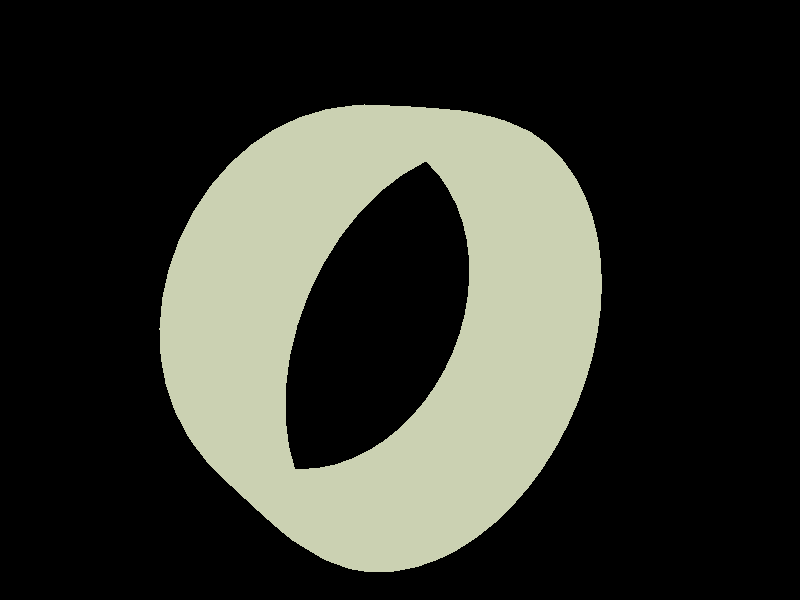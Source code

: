 // tire_export.pov: Exported from Wings 3D 1.4.1 

#include "rad_def.inc"

global_settings{
	 assumed_gamma 2.200000
	 max_trace_level 5
	 ambient_light rgb <0.000000, 0.000000, 0.000000>
}
background { rgb <0.000000, 0.000000, 0.000000> }
#declare camera_location = <-3.815974, 4.132708, -8.428260>;
camera{
	 perspective
	 location camera_location
	 right (320 / 240) * x
	 up y
	 angle 57.822402
	 sky <0.200249, 0.949699, 0.240773>
	 look_at <3.193736, 0.517890, 0.000000>
}
light_source {
	 <-3.925974, 4.132708, -7.434260>
	 color rgb <0.700000, 0.700000, 0.700000>
	 fade_distance 1.000000
	 fade_power 0.000000
	 media_interaction on
	 media_attenuation off
	 parallel
	 point_at <-3.193736, -0.517890, 0.000000>
}
#declare wm_default = texture{
	 pigment{
		 color rgbf <0.789854, 0.813333, 0.694044, 0.000000>
	 }
	 finish {
		 ambient rgb <0.000000, 0.000000, 0.000000>
		 diffuse 0.700000
		 brilliance 1.000000
		 metallic 0.000000
		 specular 1.000000
		 roughness 0.010000
	 }
}
#declare wo_0_cone1 = mesh2{
	 vertex_vectors { 1228, <-0.310209, 0.000000, 0.000000>, <-0.301169, -0.000000, 0.851270>, <-0.275423, -0.000000, 1.119226>, <-0.228671, 0.000000, 1.381912>, <-0.111514, 0.000000, 1.472118>, <0.092457, -0.000000, 1.483777>, <0.246266, 0.000000, 1.048100>, <0.246266, 0.000000, -1.048100>, <0.092457, 0.000000, -1.483777>, <-0.111514, 0.000000, -1.472118>, 
			<-0.228671, 0.000000, -1.381912>, <-0.275423, -0.000000, -1.119226>, <-0.301169, 0.000000, -0.851270>, <-0.182083, 0.904548, -0.851270>, <-0.157215, 0.897884, -1.119226>, <-0.112055, 0.885784, -1.381912>, <0.001110, 0.855461, -1.472118>, <0.198130, 0.802670, -1.483777>, <0.359543, 0.783012, -1.048100>, <0.359543, 0.783012, 1.048100>, <0.198130, 0.802670, 1.483777>, 
			<0.001110, 0.855461, 1.472118>, <-0.112055, 0.885784, 1.381912>, <-0.157215, 0.897884, 1.119226>, <-0.182083, 0.904548, 0.851270>, <-0.190815, 0.906888, -0.000000>, <0.159230, 1.751973, -0.000000>, <0.167060, 1.747452, 0.851270>, <0.189356, 1.734579, 1.119226>, <0.229845, 1.711203, 1.381912>, <0.331306, 1.652625, 1.472118>, <0.507950, 1.550639, 1.483777>, 
			<0.640758, 1.473962, 1.251559>, <0.640758, 1.473962, -1.251559>, <0.507950, 1.550639, -1.483777>, <0.331306, 1.652625, -1.472118>, <0.229845, 1.711203, -1.381912>, <0.189356, 1.734579, -1.119226>, <0.167060, 1.747452, -0.851270>, <0.716072, 2.477663, -0.000000>, <0.722465, 2.471271, 0.851270>, <0.740670, 2.453066, 1.119226>, <0.773729, 2.420007, 1.381912>, 
			<0.856571, 2.337164, 1.472118>, <1.000800, 2.192935, 1.483777>, <1.119730, 2.074006, 1.048100>, <1.119730, 2.074006, -1.048100>, <1.000800, 2.192935, -1.483777>, <0.856571, 2.337164, -1.472118>, <0.773729, 2.420007, -1.381912>, <0.740670, 2.453066, -1.119226>, <0.722465, 2.471271, -0.851270>, <3.193736, 3.503945, 0.000000>, <3.193736, 3.494904, 0.851270>, 
			<3.193736, 3.469159, 1.119226>, <3.193736, 3.422406, 1.381912>, <3.193736, 3.305249, 1.472118>, <3.193736, 3.101279, 1.483777>, <3.193736, 2.947924, 1.251559>, <3.193736, 2.947924, -1.251559>, <3.193736, 3.101279, -1.483777>, <3.193736, 3.305249, -1.472118>, <3.193736, 3.422406, -1.381912>, <3.193736, 3.469159, -1.119226>, <3.193736, 3.494904, -0.851270>, 
			<4.100623, 3.384551, 0.000000>, <4.098283, 3.375818, 0.851270>, <4.091620, 3.350950, 1.119226>, <4.079520, 3.305791, 1.381912>, <4.049197, 3.192626, 1.472118>, <3.996406, 2.995605, 1.483777>, <3.952875, 2.833145, 1.048100>, <3.952875, 2.833145, -1.048100>, <3.996406, 2.995605, -1.483777>, <4.049197, 3.192626, -1.472118>, <4.079520, 3.305791, -1.381912>, 
			<4.091620, 3.350950, -1.119226>, <4.098283, 3.375818, -0.851270>, <2.289188, 3.375818, -0.851270>, <2.295851, 3.350950, -1.119226>, <2.307952, 3.305791, -1.381912>, <2.338274, 3.192626, -1.472118>, <2.391066, 2.995605, -1.483777>, <2.434597, 2.833145, -1.048100>, <2.434597, 2.833145, 1.048100>, <2.391066, 2.995605, 1.483777>, <2.338274, 3.192626, 1.472118>, 
			<2.307952, 3.305791, 1.381912>, <2.295851, 3.350950, 1.119226>, <2.289188, 3.375818, 0.851270>, <2.286848, 3.384551, 0.000000>, <1.441763, 3.034505, 0.000000>, <1.446283, 3.026676, 0.851270>, <1.459156, 3.004380, 1.119226>, <1.482532, 2.963891, 1.381912>, <1.541111, 2.862430, 1.472118>, <1.643096, 2.685786, 1.483777>, <1.719773, 2.552977, 1.251559>, 
			<1.719773, 2.552977, -1.251559>, <1.643096, 2.685786, -1.483777>, <1.541111, 2.862430, -1.472118>, <1.482532, 2.963891, -1.381912>, <1.459156, 3.004380, -1.119226>, <1.446283, 3.026676, -0.851270>, <6.578287, 0.906888, -0.000000>, <6.569554, 0.904548, 0.851270>, <6.544686, 0.897884, 1.119226>, <6.499526, 0.885784, 1.381912>, <6.386361, 0.855461, 1.472118>, 
			<6.189341, 0.802670, 1.483777>, <6.027928, 0.783012, 1.048100>, <6.027928, 0.783012, -1.048100>, <6.189341, 0.802670, -1.483777>, <6.386361, 0.855461, -1.472118>, <6.499526, 0.885784, -1.381912>, <6.544686, 0.897884, -1.119226>, <6.569554, 0.904548, -0.851270>, <4.945708, 3.034505, 0.000000>, <4.941188, 3.026676, 0.851270>, <4.928315, 3.004380, 1.119226>, 
			<4.904939, 2.963891, 1.381912>, <4.846360, 2.862430, 1.472118>, <4.744375, 2.685786, 1.483777>, <4.667698, 2.552977, 1.251559>, <4.667698, 2.552977, -1.251559>, <4.744375, 2.685786, -1.483777>, <4.846360, 2.862430, -1.472118>, <4.904939, 2.963891, -1.381912>, <4.928315, 3.004380, -1.119226>, <4.941188, 3.026676, -0.851270>, <5.665006, 2.471271, -0.851270>, 
			<5.646801, 2.453066, -1.119226>, <5.613742, 2.420007, -1.381912>, <5.530900, 2.337164, -1.472118>, <5.386671, 2.192935, -1.483777>, <5.267742, 2.074006, -1.048100>, <5.267742, 2.074006, 1.048100>, <5.386671, 2.192935, 1.483777>, <5.530900, 2.337164, 1.472118>, <5.613742, 2.420007, 1.381912>, <5.646801, 2.453066, 1.119226>, <5.665006, 2.471271, 0.851270>, 
			<5.671399, 2.477663, 0.000000>, <6.228241, 1.751973, -0.000000>, <6.220412, 1.747452, 0.851270>, <6.198115, 1.734579, 1.119226>, <6.157626, 1.711203, 1.381912>, <6.056165, 1.652625, 1.472118>, <5.879522, 1.550639, 1.483777>, <5.746713, 1.473962, 1.251559>, <5.746713, 1.473962, -1.251559>, <5.879522, 1.550639, -1.483777>, <6.056165, 1.652625, -1.472118>, 
			<6.157626, 1.711203, -1.381912>, <6.198115, 1.734579, -1.119226>, <6.220412, 1.747452, -0.851270>, <-0.182083, -0.904548, -0.851270>, <-0.157215, -0.897884, -1.119226>, <-0.112055, -0.885784, -1.381912>, <0.001110, -0.855461, -1.472118>, <0.198130, -0.802670, -1.483777>, <0.359543, -0.783012, -1.048100>, <0.359543, -0.783012, 1.048100>, <0.198130, -0.802670, 1.483777>, 
			<0.001110, -0.855461, 1.472118>, <-0.112055, -0.885784, 1.381912>, <-0.157215, -0.897884, 1.119226>, <-0.182083, -0.904548, 0.851270>, <-0.190815, -0.906888, -0.000000>, <0.159230, -1.751973, -0.000000>, <0.167060, -1.747452, 0.851270>, <0.189356, -1.734579, 1.119226>, <0.229845, -1.711203, 1.381912>, <0.331306, -1.652625, 1.472118>, <0.507950, -1.550639, 1.483777>, 
			<0.640758, -1.473962, 1.251559>, <0.640758, -1.473962, -1.251559>, <0.507950, -1.550639, -1.483777>, <0.331306, -1.652625, -1.472118>, <0.229845, -1.711203, -1.381912>, <0.189356, -1.734579, -1.119226>, <0.167060, -1.747452, -0.851270>, <0.716072, -2.477663, -0.000000>, <0.722465, -2.471271, 0.851270>, <0.740670, -2.453066, 1.119226>, <0.773729, -2.420007, 1.381912>, 
			<0.856571, -2.337164, 1.472118>, <1.000800, -2.192935, 1.483777>, <1.119730, -2.074006, 1.048100>, <1.119730, -2.074006, -1.048100>, <1.000800, -2.192935, -1.483777>, <0.856571, -2.337164, -1.472118>, <0.773729, -2.420007, -1.381912>, <0.740670, -2.453066, -1.119226>, <0.722465, -2.471271, -0.851270>, <3.193736, -3.503945, 0.000000>, <3.193736, -3.494904, 0.851270>, 
			<3.193736, -3.469159, 1.119226>, <3.193736, -3.422406, 1.381912>, <3.193736, -3.305249, 1.472118>, <3.193736, -3.101279, 1.483777>, <3.193736, -2.947924, 1.251559>, <3.193736, -2.947924, -1.251559>, <3.193736, -3.101279, -1.483777>, <3.193736, -3.305249, -1.472118>, <3.193736, -3.422406, -1.381912>, <3.193736, -3.469159, -1.119226>, <3.193736, -3.494904, -0.851270>, 
			<4.100623, -3.384551, 0.000000>, <4.098283, -3.375818, 0.851270>, <4.091620, -3.350950, 1.119226>, <4.079520, -3.305791, 1.381912>, <4.049197, -3.192626, 1.472118>, <3.996406, -2.995605, 1.483777>, <3.952875, -2.833145, 1.048100>, <3.952875, -2.833145, -1.048100>, <3.996406, -2.995605, -1.483777>, <4.049197, -3.192626, -1.472118>, <4.079520, -3.305791, -1.381912>, 
			<4.091620, -3.350950, -1.119226>, <4.098283, -3.375818, -0.851270>, <2.289188, -3.375818, -0.851270>, <2.295851, -3.350950, -1.119226>, <2.307952, -3.305791, -1.381912>, <2.338274, -3.192626, -1.472118>, <2.391066, -2.995605, -1.483777>, <2.434597, -2.833145, -1.048100>, <2.434597, -2.833145, 1.048100>, <2.391066, -2.995605, 1.483777>, <2.338274, -3.192626, 1.472118>, 
			<2.307952, -3.305791, 1.381912>, <2.295851, -3.350950, 1.119226>, <2.289188, -3.375818, 0.851270>, <2.286848, -3.384551, 0.000000>, <1.441763, -3.034505, 0.000000>, <1.446283, -3.026676, 0.851270>, <1.459156, -3.004380, 1.119226>, <1.482532, -2.963891, 1.381912>, <1.541111, -2.862430, 1.472118>, <1.643096, -2.685786, 1.483777>, <1.719773, -2.552977, 1.251559>, 
			<1.719773, -2.552977, -1.251559>, <1.643096, -2.685786, -1.483777>, <1.541111, -2.862430, -1.472118>, <1.482532, -2.963891, -1.381912>, <1.459156, -3.004380, -1.119226>, <1.446283, -3.026676, -0.851270>, <6.697681, -0.000000, -0.000000>, <6.688640, 0.000000, 0.851270>, <6.662894, -0.000000, 1.119226>, <6.616142, 0.000000, 1.381912>, <6.498985, 0.000000, 1.472118>, 
			<6.295014, 0.000000, 1.483777>, <6.141205, -0.000000, 1.048100>, <6.141205, -0.000000, -1.048100>, <6.295014, 0.000000, -1.483777>, <6.498985, -0.000000, -1.472118>, <6.616142, 0.000000, -1.381912>, <6.662894, 0.000000, -1.119226>, <6.688640, -0.000000, -0.851270>, <6.578287, -0.906888, -0.000000>, <6.569554, -0.904548, 0.851270>, <6.544686, -0.897884, 1.119226>, 
			<6.499526, -0.885784, 1.381912>, <6.386361, -0.855461, 1.472118>, <6.189341, -0.802670, 1.483777>, <6.027928, -0.783012, 1.048100>, <6.027928, -0.783012, -1.048100>, <6.189341, -0.802670, -1.483777>, <6.386361, -0.855461, -1.472118>, <6.499526, -0.885784, -1.381912>, <6.544686, -0.897884, -1.119226>, <6.569554, -0.904548, -0.851270>, <4.945708, -3.034505, 0.000000>, 
			<4.941188, -3.026676, 0.851270>, <4.928315, -3.004380, 1.119226>, <4.904939, -2.963891, 1.381912>, <4.846360, -2.862430, 1.472118>, <4.744375, -2.685786, 1.483777>, <4.667698, -2.552977, 1.251559>, <4.667698, -2.552977, -1.251559>, <4.744375, -2.685786, -1.483777>, <4.846360, -2.862430, -1.472118>, <4.904939, -2.963891, -1.381912>, <4.928315, -3.004380, -1.119226>, 
			<4.941188, -3.026676, -0.851270>, <5.665006, -2.471271, -0.851270>, <5.646801, -2.453066, -1.119226>, <5.613742, -2.420007, -1.381912>, <5.530900, -2.337164, -1.472118>, <5.386671, -2.192935, -1.483777>, <5.267742, -2.074006, -1.048100>, <5.267742, -2.074006, 1.048100>, <5.386671, -2.192935, 1.483777>, <5.530900, -2.337164, 1.472118>, <5.613742, -2.420007, 1.381912>, 
			<5.646801, -2.453066, 1.119226>, <5.665006, -2.471271, 0.851270>, <5.671399, -2.477663, 0.000000>, <6.228241, -1.751973, -0.000000>, <6.220412, -1.747452, 0.851270>, <6.198115, -1.734579, 1.119226>, <6.157626, -1.711203, 1.381912>, <6.056165, -1.652625, 1.472118>, <5.879522, -1.550639, 1.483777>, <5.746713, -1.473962, 1.251559>, <5.746713, -1.473962, -1.251559>, 
			<5.879522, -1.550639, -1.483777>, <6.056165, -1.652625, -1.472118>, <6.157626, -1.711203, -1.381912>, <6.198115, -1.734579, -1.119226>, <6.220412, -1.747452, -0.851270>, <-0.307905, 0.000000, 0.476008>, <-0.307905, 0.000000, -0.476008>, <-0.290175, 0.000000, 1.025040>, <-0.257413, 0.000000, 1.255736>, <-0.181722, 0.000000, 1.445096>, <-0.012992, 0.000000, 1.489811>, 
			<0.183447, 0.000000, 1.439616>, <0.183447, 0.000000, -1.439616>, <-0.012992, 0.000000, -1.489811>, <-0.181722, 0.000000, -1.445096>, <-0.257413, 0.000000, -1.255736>, <-0.290175, 0.000000, -1.025040>, <-0.171464, 0.901702, -1.025040>, <-0.271142, 0.456160, -0.851270>, <-0.139818, 0.893223, -1.255736>, <-0.245617, 0.452799, -1.119226>, <-0.066706, 0.873633, -1.445096>, 
			<-0.199266, 0.446697, -1.381912>, <0.096275, 0.829962, -1.489811>, <-0.083116, 0.431406, -1.472118>, <0.286020, 0.779120, -1.439616>, <0.119102, 0.404783, -1.483777>, <0.271590, 0.384708, -1.048100>, <0.286020, 0.779120, 1.439616>, <0.271590, 0.384708, 1.048100>, <0.096275, 0.829962, 1.489811>, <0.119102, 0.404783, 1.483777>, <-0.066706, 0.873633, 1.445096>, 
			<-0.083116, 0.431406, 1.472118>, <-0.139818, 0.893223, 1.255736>, <-0.199266, 0.446697, 1.381912>, <-0.171464, 0.901702, 1.025040>, <-0.245617, 0.452799, 1.119226>, <-0.188590, 0.906291, 0.476008>, <-0.271142, 0.456160, 0.851270>, <-0.188590, 0.906291, -0.476008>, <-0.280105, 0.457340, 0.000000>, <0.418302, 0.838046, 0.000000>, <0.161225, 1.750821, 0.476008>, 
			<0.161225, 1.750821, -0.476008>, <0.176581, 1.741955, 1.025040>, <0.204953, 1.725574, 1.255736>, <0.270504, 1.687729, 1.445096>, <0.416628, 1.603364, 1.489811>, <0.586749, 1.505145, 1.439616>, <0.586749, 1.505145, -1.439616>, <0.416628, 1.603364, -1.489811>, <0.270504, 1.687729, -1.445096>, <0.204953, 1.725574, -1.255736>, <0.176581, 1.741955, -1.025040>, 
			<0.717701, 2.476034, 0.476008>, <0.413972, 2.132988, -0.000000>, <0.730239, 2.463497, 1.025040>, <0.421144, 2.127484, 0.851270>, <0.753405, 2.440331, 1.255736>, <0.441568, 2.111812, 1.119226>, <0.806927, 2.386809, 1.445096>, <0.478658, 2.083352, 1.381912>, <0.926237, 2.267499, 1.489811>, <0.571602, 2.012034, 1.472118>, <1.065140, 2.128596, 1.439616>, 
			<0.733417, 1.887869, 1.483777>, <0.811320, 1.709444, 1.048100>, <1.065140, 2.128596, -1.439616>, <0.811320, 1.709444, -1.048100>, <0.926237, 2.267499, -1.489811>, <0.733417, 1.887869, -1.483777>, <0.806927, 2.386809, -1.445096>, <0.571602, 2.012034, -1.472118>, <0.753405, 2.440331, -1.255736>, <0.478658, 2.083352, -1.381912>, <0.730239, 2.463497, -1.025040>, 
			<0.441568, 2.111812, -1.119226>, <0.717701, 2.476034, -0.476008>, <0.421144, 2.127484, -0.851270>, <-0.035016, 1.337393, -0.851270>, <-0.011231, 1.327541, -1.119226>, <0.031961, 1.309650, -1.381912>, <0.140196, 1.264817, -1.472118>, <0.328634, 1.186764, -1.483777>, <0.522106, 1.208511, -1.048100>, <0.522106, 1.208511, 1.048100>, <0.328634, 1.186764, 1.483777>, 
			<0.140196, 1.264817, 1.472118>, <0.031961, 1.309650, 1.381912>, <-0.011231, 1.327541, 1.119226>, <-0.035016, 1.337393, 0.851270>, <-0.043368, 1.340852, -0.000000>, <1.165045, 2.028691, 0.000000>, <3.193736, 3.501641, 0.476008>, <3.193736, 3.501641, -0.476008>, <3.193736, 3.483911, 1.025040>, <3.193736, 3.451149, 1.255736>, <3.193736, 3.375458, 1.445096>, 
			<3.193736, 3.206727, 1.489811>, <3.193736, 3.010289, 1.439616>, <3.193736, 3.010289, -1.439616>, <3.193736, 3.206727, -1.489811>, <3.193736, 3.375458, -1.445096>, <3.193736, 3.451149, -1.255736>, <3.193736, 3.483911, -1.025040>, <4.100027, 3.382326, 0.476008>, <3.651075, 3.473840, 0.000000>, <4.095438, 3.365199, 1.025040>, <3.649895, 3.464877, 0.851270>, 
			<4.086959, 3.333554, 1.255736>, <3.646535, 3.439353, 1.119226>, <4.067368, 3.260442, 1.445096>, <3.640433, 3.393002, 1.381912>, <4.023698, 3.097461, 1.489811>, <3.625141, 3.276851, 1.472118>, <3.972856, 2.907716, 1.439616>, <3.598519, 3.074633, 1.483777>, <3.482950, 2.917955, 1.048100>, <3.972856, 2.907716, -1.439616>, <3.482950, 2.917955, -1.048100>, 
			<4.023698, 3.097461, -1.489811>, <3.598519, 3.074633, -1.483777>, <4.067368, 3.260442, -1.445096>, <3.625141, 3.276851, -1.472118>, <4.086959, 3.333554, -1.255736>, <3.640433, 3.393002, -1.381912>, <4.095438, 3.365199, -1.025040>, <3.646535, 3.439353, -1.119226>, <4.100027, 3.382326, -0.476008>, <3.649895, 3.464877, -0.851270>, <2.292033, 3.365199, -1.025040>, 
			<2.737576, 3.464877, -0.851270>, <2.300513, 3.333554, -1.255736>, <2.740936, 3.439353, -1.119226>, <2.320103, 3.260442, -1.445096>, <2.747038, 3.393002, -1.381912>, <2.363773, 3.097461, -1.489811>, <2.762330, 3.276851, -1.472118>, <2.414615, 2.907716, -1.439616>, <2.788952, 3.074633, -1.483777>, <2.904522, 2.917955, -1.048100>, <2.414615, 2.907716, 1.439616>, 
			<2.904522, 2.917955, 1.048100>, <2.363773, 3.097461, 1.489811>, <2.788952, 3.074633, 1.483777>, <2.320103, 3.260442, 1.445096>, <2.762330, 3.276851, 1.472118>, <2.300513, 3.333554, 1.255736>, <2.747038, 3.393002, 1.381912>, <2.292033, 3.365199, 1.025040>, <2.740936, 3.439353, 1.119226>, <2.287444, 3.382326, 0.476008>, <2.737576, 3.464877, 0.851270>, 
			<2.287444, 3.382326, -0.476008>, <2.736396, 3.473840, 0.000000>, <2.451183, 2.771243, 0.000000>, <3.936288, 2.771243, 0.000000>, <1.442915, 3.032510, 0.476008>, <1.442915, 3.032510, -0.476008>, <1.451780, 3.017155, 1.025040>, <1.468161, 2.988782, 1.255736>, <1.506007, 2.923232, 1.445096>, <1.590372, 2.777107, 1.489811>, <1.688591, 2.606987, 1.439616>, 
			<1.688591, 2.606987, -1.439616>, <1.590372, 2.777107, -1.489811>, <1.506007, 2.923232, -1.445096>, <1.468161, 2.988782, -1.255736>, <1.451780, 3.017155, -1.025040>, <1.060748, 2.779764, -0.000000>, <1.066251, 2.772592, 0.851270>, <1.081923, 2.752167, 1.119226>, <1.110384, 2.715077, 1.381912>, <1.181702, 2.622134, 1.472118>, <1.305866, 2.460319, 1.483777>, 
			<1.484292, 2.382416, 1.048100>, <1.484292, 2.382416, -1.048100>, <1.305866, 2.460319, -1.483777>, <1.181702, 2.622134, -1.472118>, <1.110384, 2.715077, -1.381912>, <1.081923, 2.752167, -1.119226>, <1.066251, 2.772592, -0.851270>, <1.856343, 3.228752, -0.851270>, <1.866195, 3.204967, -1.119226>, <1.884086, 3.161774, -1.381912>, <1.928918, 3.053539, -1.472118>, 
			<2.006971, 2.865102, -1.483777>, <1.985225, 2.671630, -1.048100>, <1.985225, 2.671630, 1.048100>, <2.006971, 2.865102, 1.483777>, <1.928918, 3.053539, 1.472118>, <1.884086, 3.161774, 1.381912>, <1.866195, 3.204967, 1.119226>, <1.856343, 3.228752, 0.851270>, <1.852883, 3.237104, 0.000000>, <6.695377, 0.000000, 0.476008>, <6.695377, 0.000000, -0.476008>, 
			<6.677646, 0.000000, 1.025040>, <6.644884, 0.000000, 1.255736>, <6.569193, 0.000000, 1.445096>, <6.400463, 0.000000, 1.489811>, <6.204025, 0.000000, 1.439616>, <6.204025, 0.000000, -1.439616>, <6.400463, 0.000000, -1.489811>, <6.569193, 0.000000, -1.445096>, <6.644884, 0.000000, -1.255736>, <6.677646, 0.000000, -1.025040>, <6.576061, 0.906291, 0.476008>, 
			<6.667576, 0.457340, -0.000000>, <6.558935, 0.901702, 1.025040>, <6.658613, 0.456160, 0.851270>, <6.527289, 0.893223, 1.255736>, <6.633088, 0.452799, 1.119226>, <6.454177, 0.873633, 1.445096>, <6.586738, 0.446697, 1.381912>, <6.291196, 0.829962, 1.489811>, <6.470587, 0.431406, 1.472118>, <6.101452, 0.779120, 1.439616>, <6.268369, 0.404783, 1.483777>, 
			<6.115881, 0.384708, 1.048100>, <6.101452, 0.779120, -1.439616>, <6.115881, 0.384708, -1.048100>, <6.291196, 0.829962, -1.489811>, <6.268369, 0.404783, -1.483777>, <6.454177, 0.873633, -1.445096>, <6.470587, 0.431406, -1.472118>, <6.527289, 0.893223, -1.255736>, <6.586738, 0.446697, -1.381912>, <6.558935, 0.901702, -1.025040>, <6.633088, 0.452799, -1.119226>, 
			<6.576061, 0.906291, -0.476008>, <6.658613, 0.456160, -0.851270>, <5.969170, 0.838046, -0.000000>, <4.944556, 3.032510, 0.476008>, <4.944556, 3.032510, -0.476008>, <4.935691, 3.017155, 1.025040>, <4.919310, 2.988782, 1.255736>, <4.881464, 2.923232, 1.445096>, <4.797099, 2.777107, 1.489811>, <4.698880, 2.606987, 1.439616>, <4.698880, 2.606987, -1.439616>, 
			<4.797099, 2.777107, -1.489811>, <4.881464, 2.923232, -1.445096>, <4.919310, 2.988782, -1.255736>, <4.935691, 3.017155, -1.025040>, <4.534588, 3.237104, 0.000000>, <4.531128, 3.228752, 0.851270>, <4.521276, 3.204967, 1.119226>, <4.503385, 3.161774, 1.381912>, <4.458553, 3.053539, 1.472118>, <4.380500, 2.865102, 1.483777>, <4.402246, 2.671630, 1.048100>, 
			<4.402246, 2.671630, -1.048100>, <4.380500, 2.865102, -1.483777>, <4.458553, 3.053539, -1.472118>, <4.503385, 3.161774, -1.381912>, <4.521276, 3.204967, -1.119226>, <4.531128, 3.228752, -0.851270>, <5.657232, 2.463497, -1.025040>, <5.321220, 2.772592, -0.851270>, <5.634066, 2.440331, -1.255736>, <5.305548, 2.752167, -1.119226>, <5.580545, 2.386809, -1.445096>, 
			<5.277088, 2.715077, -1.381912>, <5.461234, 2.267499, -1.489811>, <5.205770, 2.622134, -1.472118>, <5.322331, 2.128596, -1.439616>, <5.081605, 2.460319, -1.483777>, <4.903180, 2.382416, -1.048100>, <5.322331, 2.128596, 1.439616>, <4.903180, 2.382416, 1.048100>, <5.461234, 2.267499, 1.489811>, <5.081605, 2.460319, 1.483777>, <5.580545, 2.386809, 1.445096>, 
			<5.205770, 2.622134, 1.472118>, <5.634066, 2.440331, 1.255736>, <5.277088, 2.715077, 1.381912>, <5.657232, 2.463497, 1.025040>, <5.305548, 2.752167, 1.119226>, <5.669770, 2.476034, 0.476008>, <5.321220, 2.772592, 0.851270>, <5.669770, 2.476034, -0.476008>, <5.326724, 2.779764, 0.000000>, <5.222427, 2.028691, 0.000000>, <6.226246, 1.750821, 0.476008>, 
			<6.226246, 1.750821, -0.476008>, <6.210891, 1.741955, 1.025040>, <6.182518, 1.725574, 1.255736>, <6.116968, 1.687729, 1.445096>, <5.970843, 1.603364, 1.489811>, <5.800722, 1.505145, 1.439616>, <5.800722, 1.505145, -1.439616>, <5.970843, 1.603364, -1.489811>, <6.116968, 1.687729, -1.445096>, <6.182518, 1.725574, -1.255736>, <6.210891, 1.741955, -1.025040>, 
			<6.430839, 1.340852, -0.000000>, <6.422487, 1.337393, 0.851270>, <6.398702, 1.327541, 1.119226>, <6.355510, 1.309650, 1.381912>, <6.247275, 1.264817, 1.472118>, <6.058838, 1.186764, 1.483777>, <5.865366, 1.208511, 1.048100>, <5.865366, 1.208511, -1.048100>, <6.058838, 1.186764, -1.483777>, <6.247275, 1.264817, -1.472118>, <6.355510, 1.309650, -1.381912>, 
			<6.398702, 1.327541, -1.119226>, <6.422487, 1.337393, -0.851270>, <5.966327, 2.127484, -0.851270>, <5.945903, 2.111812, -1.119226>, <5.908813, 2.083352, -1.381912>, <5.815869, 2.012034, -1.472118>, <5.654055, 1.887869, -1.483777>, <5.576151, 1.709444, -1.048100>, <5.576151, 1.709444, 1.048100>, <5.654055, 1.887869, 1.483777>, <5.815869, 2.012034, 1.472118>, 
			<5.908813, 2.083352, 1.381912>, <5.945903, 2.111812, 1.119226>, <5.966327, 2.127484, 0.851270>, <5.973500, 2.132988, -0.000000>, <0.267206, 0.000000, 0.000000>, <6.120265, 0.000000, -0.000000>, <-0.171464, -0.901702, -1.025040>, <-0.271142, -0.456160, -0.851270>, <-0.139818, -0.893223, -1.255736>, <-0.245617, -0.452799, -1.119226>, <-0.066706, -0.873633, -1.445096>, 
			<-0.199266, -0.446697, -1.381912>, <0.096275, -0.829962, -1.489811>, <-0.083116, -0.431406, -1.472118>, <0.286020, -0.779120, -1.439616>, <0.119102, -0.404783, -1.483777>, <0.271590, -0.384708, -1.048100>, <0.286020, -0.779120, 1.439616>, <0.271590, -0.384708, 1.048100>, <0.096275, -0.829962, 1.489811>, <0.119102, -0.404783, 1.483777>, <-0.066706, -0.873633, 1.445096>, 
			<-0.083116, -0.431406, 1.472118>, <-0.139818, -0.893223, 1.255736>, <-0.199266, -0.446697, 1.381912>, <-0.171464, -0.901702, 1.025040>, <-0.245617, -0.452799, 1.119226>, <-0.188590, -0.906291, 0.476008>, <-0.271142, -0.456160, 0.851270>, <-0.188590, -0.906291, -0.476008>, <-0.280105, -0.457340, 0.000000>, <0.418302, -0.838046, -0.000000>, <0.161225, -1.750821, 0.476008>, 
			<0.161225, -1.750821, -0.476008>, <0.176581, -1.741955, 1.025040>, <0.204953, -1.725574, 1.255736>, <0.270504, -1.687729, 1.445096>, <0.416628, -1.603364, 1.489811>, <0.586749, -1.505145, 1.439616>, <0.586749, -1.505145, -1.439616>, <0.416628, -1.603364, -1.489811>, <0.270504, -1.687729, -1.445096>, <0.204953, -1.725574, -1.255736>, <0.176581, -1.741955, -1.025040>, 
			<0.717701, -2.476034, 0.476008>, <0.413972, -2.132988, -0.000000>, <0.730239, -2.463497, 1.025040>, <0.421144, -2.127484, 0.851270>, <0.753405, -2.440331, 1.255736>, <0.441568, -2.111812, 1.119226>, <0.806927, -2.386809, 1.445096>, <0.478658, -2.083352, 1.381912>, <0.926237, -2.267499, 1.489811>, <0.571602, -2.012034, 1.472118>, <1.065140, -2.128596, 1.439616>, 
			<0.733417, -1.887869, 1.483777>, <0.811320, -1.709444, 1.048100>, <1.065140, -2.128596, -1.439616>, <0.811320, -1.709444, -1.048100>, <0.926237, -2.267499, -1.489811>, <0.733417, -1.887869, -1.483777>, <0.806927, -2.386809, -1.445096>, <0.571602, -2.012034, -1.472118>, <0.753405, -2.440331, -1.255736>, <0.478658, -2.083352, -1.381912>, <0.730239, -2.463497, -1.025040>, 
			<0.441568, -2.111812, -1.119226>, <0.717701, -2.476034, -0.476008>, <0.421144, -2.127484, -0.851270>, <-0.035016, -1.337393, -0.851270>, <-0.011231, -1.327541, -1.119226>, <0.031961, -1.309650, -1.381912>, <0.140196, -1.264817, -1.472118>, <0.328634, -1.186764, -1.483777>, <0.522106, -1.208511, -1.048100>, <0.522106, -1.208511, 1.048100>, <0.328634, -1.186764, 1.483777>, 
			<0.140196, -1.264817, 1.472118>, <0.031961, -1.309650, 1.381912>, <-0.011231, -1.327541, 1.119226>, <-0.035016, -1.337393, 0.851270>, <-0.043368, -1.340852, -0.000000>, <1.165045, -2.028691, 0.000000>, <3.193736, -3.501641, 0.476008>, <3.193736, -3.501641, -0.476008>, <3.193736, -3.483911, 1.025040>, <3.193736, -3.451149, 1.255736>, <3.193736, -3.375458, 1.445096>, 
			<3.193736, -3.206727, 1.489811>, <3.193736, -3.010289, 1.439616>, <3.193736, -3.010289, -1.439616>, <3.193736, -3.206727, -1.489811>, <3.193736, -3.375458, -1.445096>, <3.193736, -3.451149, -1.255736>, <3.193736, -3.483911, -1.025040>, <4.100027, -3.382326, 0.476008>, <3.651075, -3.473840, 0.000000>, <4.095438, -3.365199, 1.025040>, <3.649895, -3.464877, 0.851270>, 
			<4.086959, -3.333554, 1.255736>, <3.646535, -3.439353, 1.119226>, <4.067368, -3.260442, 1.445096>, <3.640433, -3.393002, 1.381912>, <4.023698, -3.097461, 1.489811>, <3.625141, -3.276851, 1.472118>, <3.972856, -2.907716, 1.439616>, <3.598519, -3.074633, 1.483777>, <3.482950, -2.917955, 1.048100>, <3.972856, -2.907716, -1.439616>, <3.482950, -2.917955, -1.048100>, 
			<4.023698, -3.097461, -1.489811>, <3.598519, -3.074633, -1.483777>, <4.067368, -3.260442, -1.445096>, <3.625141, -3.276851, -1.472118>, <4.086959, -3.333554, -1.255736>, <3.640433, -3.393002, -1.381912>, <4.095438, -3.365199, -1.025040>, <3.646535, -3.439353, -1.119226>, <4.100027, -3.382326, -0.476008>, <3.649895, -3.464877, -0.851270>, <2.292033, -3.365199, -1.025040>, 
			<2.737576, -3.464877, -0.851270>, <2.300513, -3.333554, -1.255736>, <2.740936, -3.439353, -1.119226>, <2.320103, -3.260442, -1.445096>, <2.747038, -3.393002, -1.381912>, <2.363773, -3.097461, -1.489811>, <2.762330, -3.276851, -1.472118>, <2.414615, -2.907716, -1.439616>, <2.788952, -3.074633, -1.483777>, <2.904522, -2.917955, -1.048100>, <2.414615, -2.907716, 1.439616>, 
			<2.904522, -2.917955, 1.048100>, <2.363773, -3.097461, 1.489811>, <2.788952, -3.074633, 1.483777>, <2.320103, -3.260442, 1.445096>, <2.762330, -3.276851, 1.472118>, <2.300513, -3.333554, 1.255736>, <2.747038, -3.393002, 1.381912>, <2.292033, -3.365199, 1.025040>, <2.740936, -3.439353, 1.119226>, <2.287444, -3.382326, 0.476008>, <2.737576, -3.464877, 0.851270>, 
			<2.287444, -3.382326, -0.476008>, <2.736396, -3.473840, 0.000000>, <2.451183, -2.771243, 0.000000>, <3.936288, -2.771243, 0.000000>, <1.442915, -3.032510, 0.476008>, <1.442915, -3.032510, -0.476008>, <1.451780, -3.017155, 1.025040>, <1.468161, -2.988782, 1.255736>, <1.506007, -2.923232, 1.445096>, <1.590372, -2.777107, 1.489811>, <1.688591, -2.606987, 1.439616>, 
			<1.688591, -2.606987, -1.439616>, <1.590372, -2.777107, -1.489811>, <1.506007, -2.923232, -1.445096>, <1.468161, -2.988782, -1.255736>, <1.451780, -3.017155, -1.025040>, <1.060748, -2.779764, -0.000000>, <1.066251, -2.772592, 0.851270>, <1.081923, -2.752167, 1.119226>, <1.110384, -2.715077, 1.381912>, <1.181702, -2.622134, 1.472118>, <1.305866, -2.460319, 1.483777>, 
			<1.484292, -2.382416, 1.048100>, <1.484292, -2.382416, -1.048100>, <1.305866, -2.460319, -1.483777>, <1.181702, -2.622134, -1.472118>, <1.110384, -2.715077, -1.381912>, <1.081923, -2.752167, -1.119226>, <1.066251, -2.772592, -0.851270>, <1.856343, -3.228752, -0.851270>, <1.866195, -3.204967, -1.119226>, <1.884086, -3.161774, -1.381912>, <1.928918, -3.053539, -1.472118>, 
			<2.006971, -2.865102, -1.483777>, <1.985225, -2.671630, -1.048100>, <1.985225, -2.671630, 1.048100>, <2.006971, -2.865102, 1.483777>, <1.928918, -3.053539, 1.472118>, <1.884086, -3.161774, 1.381912>, <1.866195, -3.204967, 1.119226>, <1.856343, -3.228752, 0.851270>, <1.852883, -3.237104, 0.000000>, <6.576061, -0.906291, 0.476008>, <6.667576, -0.457340, -0.000000>, 
			<6.558935, -0.901702, 1.025040>, <6.658613, -0.456160, 0.851270>, <6.527289, -0.893223, 1.255736>, <6.633088, -0.452799, 1.119226>, <6.454177, -0.873633, 1.445096>, <6.586738, -0.446697, 1.381912>, <6.291196, -0.829962, 1.489811>, <6.470587, -0.431406, 1.472118>, <6.101452, -0.779120, 1.439616>, <6.268369, -0.404783, 1.483777>, <6.115881, -0.384708, 1.048100>, 
			<6.101452, -0.779120, -1.439616>, <6.115881, -0.384708, -1.048100>, <6.291196, -0.829962, -1.489811>, <6.268369, -0.404783, -1.483777>, <6.454177, -0.873633, -1.445096>, <6.470587, -0.431406, -1.472118>, <6.527289, -0.893223, -1.255736>, <6.586738, -0.446697, -1.381912>, <6.558935, -0.901702, -1.025040>, <6.633088, -0.452799, -1.119226>, <6.576061, -0.906291, -0.476008>, 
			<6.658613, -0.456160, -0.851270>, <5.969170, -0.838046, -0.000000>, <4.944556, -3.032510, 0.476008>, <4.944556, -3.032510, -0.476008>, <4.935691, -3.017155, 1.025040>, <4.919310, -2.988782, 1.255736>, <4.881464, -2.923232, 1.445096>, <4.797099, -2.777107, 1.489811>, <4.698880, -2.606987, 1.439616>, <4.698880, -2.606987, -1.439616>, <4.797099, -2.777107, -1.489811>, 
			<4.881464, -2.923232, -1.445096>, <4.919310, -2.988782, -1.255736>, <4.935691, -3.017155, -1.025040>, <4.534588, -3.237104, 0.000000>, <4.531128, -3.228752, 0.851270>, <4.521276, -3.204967, 1.119226>, <4.503385, -3.161774, 1.381912>, <4.458553, -3.053539, 1.472118>, <4.380500, -2.865102, 1.483777>, <4.402246, -2.671630, 1.048100>, <4.402246, -2.671630, -1.048100>, 
			<4.380500, -2.865102, -1.483777>, <4.458553, -3.053539, -1.472118>, <4.503385, -3.161774, -1.381912>, <4.521276, -3.204967, -1.119226>, <4.531128, -3.228752, -0.851270>, <5.657232, -2.463497, -1.025040>, <5.321220, -2.772592, -0.851270>, <5.634066, -2.440331, -1.255736>, <5.305548, -2.752167, -1.119226>, <5.580545, -2.386809, -1.445096>, <5.277088, -2.715077, -1.381912>, 
			<5.461234, -2.267499, -1.489811>, <5.205770, -2.622134, -1.472118>, <5.322331, -2.128596, -1.439616>, <5.081605, -2.460319, -1.483777>, <4.903180, -2.382416, -1.048100>, <5.322331, -2.128596, 1.439616>, <4.903180, -2.382416, 1.048100>, <5.461234, -2.267499, 1.489811>, <5.081605, -2.460319, 1.483777>, <5.580545, -2.386809, 1.445096>, <5.205770, -2.622134, 1.472118>, 
			<5.634066, -2.440331, 1.255736>, <5.277088, -2.715077, 1.381912>, <5.657232, -2.463497, 1.025040>, <5.305548, -2.752167, 1.119226>, <5.669770, -2.476034, 0.476008>, <5.321220, -2.772592, 0.851270>, <5.669770, -2.476034, -0.476008>, <5.326724, -2.779764, 0.000000>, <5.222427, -2.028691, 0.000000>, <6.226246, -1.750821, 0.476008>, <6.226246, -1.750821, -0.476008>, 
			<6.210891, -1.741955, 1.025040>, <6.182518, -1.725574, 1.255736>, <6.116968, -1.687729, 1.445096>, <5.970843, -1.603364, 1.489811>, <5.800722, -1.505145, 1.439616>, <5.800722, -1.505145, -1.439616>, <5.970843, -1.603364, -1.489811>, <6.116968, -1.687729, -1.445096>, <6.182518, -1.725574, -1.255736>, <6.210891, -1.741955, -1.025040>, <6.430839, -1.340852, -0.000000>, 
			<6.422487, -1.337393, 0.851270>, <6.398702, -1.327541, 1.119226>, <6.355510, -1.309650, 1.381912>, <6.247275, -1.264817, 1.472118>, <6.058838, -1.186764, 1.483777>, <5.865366, -1.208511, 1.048100>, <5.865366, -1.208511, -1.048100>, <6.058838, -1.186764, -1.483777>, <6.247275, -1.264817, -1.472118>, <6.355510, -1.309650, -1.381912>, <6.398702, -1.327541, -1.119226>, 
			<6.422487, -1.337393, -0.851270>, <5.966327, -2.127484, -0.851270>, <5.945903, -2.111812, -1.119226>, <5.908813, -2.083352, -1.381912>, <5.815869, -2.012034, -1.472118>, <5.654055, -1.887869, -1.483777>, <5.576151, -1.709444, -1.048100>, <5.576151, -1.709444, 1.048100>, <5.654055, -1.887869, 1.483777>, <5.815869, -2.012034, 1.472118>, <5.908813, -2.083352, 1.381912>, 
			<5.945903, -2.111812, 1.119226>, <5.966327, -2.127484, 0.851270>, <5.973500, -2.132988, 0.000000>, <-0.260242, 0.454725, -1.025040>, <-0.227762, 0.450449, -1.255736>, <-0.152721, 0.440569, -1.445096>, <0.014560, 0.418546, -1.489811>, <0.209310, 0.392907, -1.439616>, <0.209310, 0.392907, 1.439616>, <0.014560, 0.418546, 1.489811>, <-0.152721, 0.440569, 1.445096>, 
			<-0.227762, 0.450449, 1.255736>, <-0.260242, 0.454725, 1.025040>, <-0.277820, 0.457039, 0.476008>, <-0.277820, 0.457039, -0.476008>, <0.292350, 0.381975, 0.000000>, <0.415799, 2.131585, 0.476008>, <0.429866, 2.120792, 1.025040>, <0.455856, 2.100849, 1.255736>, <0.515904, 2.054773, 1.445096>, <0.649762, 1.952060, 1.489811>, <0.805601, 1.832480, 1.439616>, 
			<0.805601, 1.832480, -1.439616>, <0.649762, 1.952060, -1.489811>, <0.515904, 2.054773, -1.445096>, <0.455856, 2.100849, -1.255736>, <0.429866, 2.120792, -1.025040>, <0.415799, 2.131585, -0.476008>, <-0.024859, 1.333186, -1.025040>, <0.005408, 1.320649, -1.255736>, <0.075334, 1.291684, -1.445096>, <0.231215, 1.227116, -1.489811>, <0.412694, 1.151945, -1.439616>, 
			<0.412694, 1.151945, 1.439616>, <0.231215, 1.227116, 1.489811>, <0.075334, 1.291684, 1.445096>, <0.005408, 1.320649, 1.255736>, <-0.024859, 1.333186, 1.025040>, <-0.041240, 1.339971, 0.476008>, <-0.041240, 1.339971, -0.476008>, <0.695579, 1.442311, 0.000000>, <3.650775, 3.471556, 0.476008>, <3.648460, 3.453978, 1.025040>, <3.644184, 3.421497, 1.255736>, 
			<3.634305, 3.346457, 1.445096>, <3.612282, 3.179176, 1.489811>, <3.586643, 2.984426, 1.439616>, <3.586643, 2.984426, -1.439616>, <3.612282, 3.179176, -1.489811>, <3.634305, 3.346457, -1.445096>, <3.644184, 3.421497, -1.255736>, <3.648460, 3.453978, -1.025040>, <3.650775, 3.471556, -0.476008>, <2.739011, 3.453978, -1.025040>, <2.743287, 3.421497, -1.255736>, 
			<2.753166, 3.346457, -1.445096>, <2.775189, 3.179176, -1.489811>, <2.800829, 2.984426, -1.439616>, <2.800829, 2.984426, 1.439616>, <2.775189, 3.179176, 1.489811>, <2.753166, 3.346457, 1.445096>, <2.743287, 3.421497, 1.255736>, <2.739011, 3.453978, 1.025040>, <2.736697, 3.471556, 0.476008>, <2.736697, 3.471556, -0.476008>, <3.193736, 2.884623, 0.000000>, 
			<1.062150, 2.777936, 0.476008>, <1.072944, 2.763870, 1.025040>, <1.092887, 2.737879, 1.255736>, <1.138963, 2.677832, 1.445096>, <1.241676, 2.543974, 1.489811>, <1.361255, 2.388135, 1.439616>, <1.361255, 2.388135, -1.439616>, <1.241676, 2.543974, -1.489811>, <1.138963, 2.677832, -1.445096>, <1.092887, 2.737879, -1.255736>, <1.072944, 2.763870, -1.025040>, 
			<1.062150, 2.777936, -0.476008>, <1.860550, 3.218595, -1.025040>, <1.873087, 3.188328, -1.255736>, <1.902052, 3.118401, -1.445096>, <1.966619, 2.962520, -1.489811>, <2.041790, 2.781042, -1.439616>, <2.041790, 2.781042, 1.439616>, <1.966619, 2.962520, 1.489811>, <1.902052, 3.118401, 1.445096>, <1.873087, 3.188328, 1.255736>, <1.860550, 3.218595, 1.025040>, 
			<1.853765, 3.234975, 0.476008>, <1.853765, 3.234975, -0.476008>, <1.751424, 2.498156, 0.000000>, <6.665292, 0.457039, 0.476008>, <6.647713, 0.454725, 1.025040>, <6.615233, 0.450449, 1.255736>, <6.540192, 0.440569, 1.445096>, <6.372912, 0.418546, 1.489811>, <6.178161, 0.392907, 1.439616>, <6.178161, 0.392907, -1.439616>, <6.372912, 0.418546, -1.489811>, 
			<6.540192, 0.440569, -1.445096>, <6.615233, 0.450449, -1.255736>, <6.647713, 0.454725, -1.025040>, <6.665292, 0.457039, -0.476008>, <6.095121, 0.381975, -0.000000>, <4.533706, 3.234975, 0.476008>, <4.526921, 3.218595, 1.025040>, <4.514384, 3.188328, 1.255736>, <4.485420, 3.118401, 1.445096>, <4.420852, 2.962520, 1.489811>, <4.345681, 2.781042, 1.439616>, 
			<4.345681, 2.781042, -1.439616>, <4.420852, 2.962520, -1.489811>, <4.485420, 3.118401, -1.445096>, <4.514384, 3.188328, -1.255736>, <4.526921, 3.218595, -1.025040>, <4.533706, 3.234975, -0.476008>, <5.314528, 2.763870, -1.025040>, <5.294584, 2.737879, -1.255736>, <5.248508, 2.677832, -1.445096>, <5.145796, 2.543974, -1.489811>, <5.026216, 2.388135, -1.439616>, 
			<5.026216, 2.388135, 1.439616>, <5.145796, 2.543974, 1.489811>, <5.248508, 2.677832, 1.445096>, <5.294584, 2.737879, 1.255736>, <5.314528, 2.763870, 1.025040>, <5.325321, 2.777936, 0.476008>, <5.325321, 2.777936, -0.476008>, <4.636047, 2.498156, 0.000000>, <6.428711, 1.339971, 0.476008>, <6.412330, 1.333186, 1.025040>, <6.382064, 1.320649, 1.255736>, 
			<6.312137, 1.291684, 1.445096>, <6.156256, 1.227116, 1.489811>, <5.974777, 1.151945, 1.439616>, <5.974777, 1.151945, -1.439616>, <6.156256, 1.227116, -1.489811>, <6.312137, 1.291684, -1.445096>, <6.382064, 1.320649, -1.255736>, <6.412330, 1.333186, -1.025040>, <6.428711, 1.339971, -0.476008>, <5.957606, 2.120792, -1.025040>, <5.931615, 2.100849, -1.255736>, 
			<5.871567, 2.054773, -1.445096>, <5.737710, 1.952060, -1.489811>, <5.581870, 1.832480, -1.439616>, <5.581870, 1.832480, 1.439616>, <5.737710, 1.952060, 1.489811>, <5.871567, 2.054773, 1.445096>, <5.931615, 2.100849, 1.255736>, <5.957606, 2.120792, 1.025040>, <5.971672, 2.131585, 0.476008>, <5.971672, 2.131585, -0.476008>, <5.691892, 1.442311, -0.000000>, 
			<-0.260242, -0.454725, -1.025040>, <-0.227762, -0.450449, -1.255736>, <-0.152721, -0.440569, -1.445096>, <0.014560, -0.418546, -1.489811>, <0.209310, -0.392907, -1.439616>, <0.209310, -0.392907, 1.439616>, <0.014560, -0.418546, 1.489811>, <-0.152721, -0.440569, 1.445096>, <-0.227762, -0.450449, 1.255736>, <-0.260242, -0.454725, 1.025040>, <-0.277820, -0.457039, 0.476008>, 
			<-0.277820, -0.457039, -0.476008>, <0.292350, -0.381975, 0.000000>, <0.415799, -2.131585, 0.476008>, <0.429866, -2.120792, 1.025040>, <0.455856, -2.100849, 1.255736>, <0.515904, -2.054773, 1.445096>, <0.649762, -1.952060, 1.489811>, <0.805601, -1.832480, 1.439616>, <0.805601, -1.832480, -1.439616>, <0.649762, -1.952060, -1.489811>, <0.515904, -2.054773, -1.445096>, 
			<0.455856, -2.100849, -1.255736>, <0.429866, -2.120792, -1.025040>, <0.415799, -2.131585, -0.476008>, <-0.024859, -1.333186, -1.025040>, <0.005408, -1.320649, -1.255736>, <0.075334, -1.291684, -1.445096>, <0.231215, -1.227116, -1.489811>, <0.412694, -1.151945, -1.439616>, <0.412694, -1.151945, 1.439616>, <0.231215, -1.227116, 1.489811>, <0.075334, -1.291684, 1.445096>, 
			<0.005408, -1.320649, 1.255736>, <-0.024859, -1.333186, 1.025040>, <-0.041240, -1.339971, 0.476008>, <-0.041240, -1.339971, -0.476008>, <0.695579, -1.442311, -0.000000>, <3.650775, -3.471556, 0.476008>, <3.648460, -3.453978, 1.025040>, <3.644184, -3.421497, 1.255736>, <3.634305, -3.346457, 1.445096>, <3.612282, -3.179176, 1.489811>, <3.586643, -2.984426, 1.439616>, 
			<3.586643, -2.984426, -1.439616>, <3.612282, -3.179176, -1.489811>, <3.634305, -3.346457, -1.445096>, <3.644184, -3.421497, -1.255736>, <3.648460, -3.453978, -1.025040>, <3.650775, -3.471556, -0.476008>, <2.739011, -3.453978, -1.025040>, <2.743287, -3.421497, -1.255736>, <2.753166, -3.346457, -1.445096>, <2.775189, -3.179176, -1.489811>, <2.800829, -2.984426, -1.439616>, 
			<2.800829, -2.984426, 1.439616>, <2.775189, -3.179176, 1.489811>, <2.753166, -3.346457, 1.445096>, <2.743287, -3.421497, 1.255736>, <2.739011, -3.453978, 1.025040>, <2.736697, -3.471556, 0.476008>, <2.736697, -3.471556, -0.476008>, <3.193736, -2.884623, 0.000000>, <1.062150, -2.777936, 0.476008>, <1.072944, -2.763870, 1.025040>, <1.092887, -2.737879, 1.255736>, 
			<1.138963, -2.677832, 1.445096>, <1.241676, -2.543974, 1.489811>, <1.361255, -2.388135, 1.439616>, <1.361255, -2.388135, -1.439616>, <1.241676, -2.543974, -1.489811>, <1.138963, -2.677832, -1.445096>, <1.092887, -2.737879, -1.255736>, <1.072944, -2.763870, -1.025040>, <1.062150, -2.777936, -0.476008>, <1.860550, -3.218595, -1.025040>, <1.873087, -3.188328, -1.255736>, 
			<1.902052, -3.118401, -1.445096>, <1.966619, -2.962520, -1.489811>, <2.041790, -2.781042, -1.439616>, <2.041790, -2.781042, 1.439616>, <1.966619, -2.962520, 1.489811>, <1.902052, -3.118401, 1.445096>, <1.873087, -3.188328, 1.255736>, <1.860550, -3.218595, 1.025040>, <1.853765, -3.234975, 0.476008>, <1.853765, -3.234975, -0.476008>, <1.751424, -2.498156, 0.000000>, 
			<6.665292, -0.457039, 0.476008>, <6.647713, -0.454725, 1.025040>, <6.615233, -0.450449, 1.255736>, <6.540192, -0.440569, 1.445096>, <6.372912, -0.418546, 1.489811>, <6.178161, -0.392907, 1.439616>, <6.178161, -0.392907, -1.439616>, <6.372912, -0.418546, -1.489811>, <6.540192, -0.440569, -1.445096>, <6.615233, -0.450449, -1.255736>, <6.647713, -0.454725, -1.025040>, 
			<6.665292, -0.457039, -0.476008>, <6.095121, -0.381975, -0.000000>, <4.533706, -3.234975, 0.476008>, <4.526921, -3.218595, 1.025040>, <4.514384, -3.188328, 1.255736>, <4.485420, -3.118401, 1.445096>, <4.420852, -2.962520, 1.489811>, <4.345681, -2.781042, 1.439616>, <4.345681, -2.781042, -1.439616>, <4.420852, -2.962520, -1.489811>, <4.485420, -3.118401, -1.445096>, 
			<4.514384, -3.188328, -1.255736>, <4.526921, -3.218595, -1.025040>, <4.533706, -3.234975, -0.476008>, <5.314528, -2.763870, -1.025040>, <5.294584, -2.737879, -1.255736>, <5.248508, -2.677832, -1.445096>, <5.145796, -2.543974, -1.489811>, <5.026216, -2.388135, -1.439616>, <5.026216, -2.388135, 1.439616>, <5.145796, -2.543974, 1.489811>, <5.248508, -2.677832, 1.445096>, 
			<5.294584, -2.737879, 1.255736>, <5.314528, -2.763870, 1.025040>, <5.325321, -2.777936, 0.476008>, <5.325321, -2.777936, -0.476008>, <4.636047, -2.498156, 0.000000>, <6.428711, -1.339971, 0.476008>, <6.412330, -1.333186, 1.025040>, <6.382064, -1.320649, 1.255736>, <6.312137, -1.291684, 1.445096>, <6.156256, -1.227116, 1.489811>, <5.974777, -1.151945, 1.439616>, 
			<5.974777, -1.151945, -1.439616>, <6.156256, -1.227116, -1.489811>, <6.312137, -1.291684, -1.445096>, <6.382064, -1.320649, -1.255736>, <6.412330, -1.333186, -1.025040>, <6.428711, -1.339971, -0.476008>, <5.957606, -2.120792, -1.025040>, <5.931615, -2.100849, -1.255736>, <5.871567, -2.054773, -1.445096>, <5.737710, -1.952060, -1.489811>, <5.581870, -1.832480, -1.439616>, 
			<5.581870, -1.832480, 1.439616>, <5.737710, -1.952060, 1.489811>, <5.871567, -2.054773, 1.445096>, <5.931615, -2.100849, 1.255736>, <5.957606, -2.120792, 1.025040>, <5.971672, -2.131585, 0.476008>, <5.971672, -2.131585, -0.476008>, <5.691892, -1.442311, -0.000000>}
	 //#local average_center = <3.193736, 0.000000, -0.000000>;
	 normal_vectors { 1228, <1.000000, 0.000000, -0.000000>, <0.999455, -0.000000, -0.033021>, <0.989171, 0.000000, -0.146767>, <0.935369, -0.000000, -0.353673>, <0.299575, 0.000000, -0.954073>, <-0.186818, -0.000000, -0.982395>, <-0.993650, -0.000000, -0.112520>, <-0.993650, 0.000000, 0.112520>, <-0.186818, 0.000000, 0.982395>, <0.299575, -0.000000, 0.954073>, 
			<0.935369, 0.000000, 0.353673>, <0.989171, 0.000000, 0.146767>, <0.999455, 0.000000, 0.033021>, <0.965399, -0.258678, 0.033021>, <0.955466, -0.256016, 0.146767>, <0.903497, -0.242091, 0.353673>, <0.289367, -0.077536, 0.954073>, <-0.180452, 0.048352, 0.982395>, <-0.951579, 0.287547, 0.108696>, <-0.951579, 0.287547, -0.108696>, <-0.180452, 0.048352, -0.982395>, 
			<0.289367, -0.077536, -0.954073>, <0.903497, -0.242091, -0.353673>, <0.955466, -0.256016, -0.146767>, <0.965399, -0.258678, -0.033021>, <0.965926, -0.258819, -0.000000>, <0.866025, -0.500000, -0.000000>, <0.865553, -0.499727, -0.033021>, <0.856647, -0.494586, -0.146767>, <0.810053, -0.467684, -0.353673>, <0.259440, -0.149788, -0.954073>, <-0.161789, 0.093409, -0.982395>, 
			<-0.844557, 0.487605, -0.221279>, <-0.844557, 0.487605, 0.221279>, <-0.161789, 0.093409, 0.982395>, <0.259440, -0.149788, 0.954073>, <0.810053, -0.467684, 0.353673>, <0.856647, -0.494586, 0.146767>, <0.865553, -0.499727, 0.033021>, <0.707107, -0.707107, 0.000000>, <0.706721, -0.706721, -0.033021>, <0.699450, -0.699450, -0.146767>, <0.661406, -0.661406, -0.353673>, 
			<0.211832, -0.211832, -0.954073>, <-0.132100, 0.132100, -0.982395>, <-0.698536, 0.698536, -0.155225>, <-0.698536, 0.698536, 0.155225>, <-0.132100, 0.132100, 0.982395>, <0.211832, -0.211832, 0.954073>, <0.661406, -0.661406, 0.353673>, <0.699450, -0.699450, 0.146767>, <0.706721, -0.706721, 0.033021>, <-0.000000, -1.000000, -0.000000>, <-0.000000, -0.999455, -0.033021>, 
			<-0.000000, -0.989171, -0.146767>, <-0.000000, -0.935369, -0.353673>, <-0.000000, -0.299575, -0.954073>, <-0.000000, 0.186818, -0.982395>, <0.000000, 0.975211, -0.221279>, <0.000000, 0.975211, 0.221279>, <0.000000, 0.186818, 0.982395>, <-0.000000, -0.299575, 0.954073>, <-0.000000, -0.935369, 0.353673>, <-0.000000, -0.989171, 0.146767>, <-0.000000, -0.999455, 0.033021>, 
			<-0.258819, -0.965926, 0.000000>, <-0.258678, -0.965399, -0.033021>, <-0.256016, -0.955466, -0.146767>, <-0.242091, -0.903497, -0.353673>, <-0.077536, -0.289367, -0.954073>, <0.048352, 0.180452, -0.982395>, <0.255682, 0.954218, -0.155225>, <0.255682, 0.954218, 0.155225>, <0.048352, 0.180452, 0.982395>, <-0.077536, -0.289367, 0.954073>, <-0.242091, -0.903497, 0.353673>, 
			<-0.256016, -0.955466, 0.146767>, <-0.258678, -0.965399, 0.033021>, <0.258678, -0.965399, 0.033021>, <0.256016, -0.955466, 0.146767>, <0.242091, -0.903497, 0.353673>, <0.077536, -0.289367, 0.954073>, <-0.048352, 0.180452, 0.982395>, <-0.255682, 0.954218, 0.155225>, <-0.255682, 0.954218, -0.155225>, <-0.048352, 0.180452, -0.982395>, <0.077536, -0.289367, -0.954073>, 
			<0.242091, -0.903497, -0.353673>, <0.256016, -0.955466, -0.146767>, <0.258678, -0.965399, -0.033021>, <0.258819, -0.965926, 0.000000>, <0.500000, -0.866025, -0.000000>, <0.499727, -0.865553, -0.033021>, <0.494586, -0.856647, -0.146767>, <0.467684, -0.810053, -0.353673>, <0.149788, -0.259440, -0.954073>, <-0.093409, 0.161789, -0.982395>, <-0.487605, 0.844557, -0.221279>, 
			<-0.487605, 0.844557, 0.221279>, <-0.093409, 0.161789, 0.982395>, <0.149788, -0.259440, 0.954073>, <0.467684, -0.810053, 0.353673>, <0.494586, -0.856647, 0.146767>, <0.499727, -0.865553, 0.033021>, <-0.965926, -0.258819, 0.000000>, <-0.965399, -0.258678, -0.033021>, <-0.955466, -0.256016, -0.146767>, <-0.903497, -0.242091, -0.353673>, <-0.289367, -0.077536, -0.954073>, 
			<0.180452, 0.048352, -0.982395>, <0.951579, 0.287547, -0.108696>, <0.951579, 0.287547, 0.108696>, <0.180452, 0.048352, 0.982395>, <-0.289367, -0.077536, 0.954073>, <-0.903497, -0.242091, 0.353673>, <-0.955466, -0.256016, 0.146767>, <-0.965399, -0.258678, 0.033021>, <-0.500000, -0.866025, 0.000000>, <-0.499727, -0.865553, -0.033021>, <-0.494586, -0.856647, -0.146767>, 
			<-0.467684, -0.810053, -0.353673>, <-0.149788, -0.259440, -0.954073>, <0.093409, 0.161789, -0.982395>, <0.487605, 0.844557, -0.221279>, <0.487605, 0.844557, 0.221279>, <0.093409, 0.161789, 0.982395>, <-0.149788, -0.259440, 0.954073>, <-0.467684, -0.810053, 0.353673>, <-0.494586, -0.856647, 0.146767>, <-0.499727, -0.865553, 0.033021>, <-0.706721, -0.706721, 0.033021>, 
			<-0.699450, -0.699450, 0.146767>, <-0.661406, -0.661406, 0.353673>, <-0.211832, -0.211832, 0.954073>, <0.132100, 0.132100, 0.982395>, <0.698536, 0.698536, 0.155225>, <0.698536, 0.698536, -0.155225>, <0.132100, 0.132100, -0.982395>, <-0.211832, -0.211832, -0.954073>, <-0.661406, -0.661406, -0.353673>, <-0.699450, -0.699450, -0.146767>, <-0.706721, -0.706721, -0.033021>, 
			<-0.707107, -0.707107, 0.000000>, <-0.866025, -0.500000, -0.000000>, <-0.865553, -0.499727, -0.033021>, <-0.856647, -0.494586, -0.146767>, <-0.810053, -0.467684, -0.353673>, <-0.259440, -0.149788, -0.954073>, <0.161789, 0.093409, -0.982395>, <0.844557, 0.487605, -0.221279>, <0.844557, 0.487605, 0.221279>, <0.161789, 0.093409, 0.982395>, <-0.259440, -0.149788, 0.954073>, 
			<-0.810053, -0.467684, 0.353673>, <-0.856647, -0.494586, 0.146767>, <-0.865553, -0.499727, 0.033021>, <0.965399, 0.258678, 0.033021>, <0.955466, 0.256016, 0.146767>, <0.903497, 0.242091, 0.353673>, <0.289367, 0.077536, 0.954073>, <-0.180452, -0.048352, 0.982395>, <-0.951579, -0.287547, 0.108696>, <-0.951579, -0.287547, -0.108696>, <-0.180452, -0.048352, -0.982395>, 
			<0.289367, 0.077536, -0.954073>, <0.903497, 0.242091, -0.353673>, <0.955466, 0.256016, -0.146767>, <0.965399, 0.258678, -0.033021>, <0.965926, 0.258819, -0.000000>, <0.866025, 0.500000, 0.000000>, <0.865553, 0.499727, -0.033021>, <0.856647, 0.494586, -0.146767>, <0.810053, 0.467684, -0.353673>, <0.259440, 0.149788, -0.954073>, <-0.161789, -0.093409, -0.982395>, 
			<-0.844557, -0.487605, -0.221279>, <-0.844557, -0.487605, 0.221279>, <-0.161789, -0.093409, 0.982395>, <0.259440, 0.149788, 0.954073>, <0.810053, 0.467684, 0.353673>, <0.856647, 0.494586, 0.146767>, <0.865553, 0.499727, 0.033021>, <0.707107, 0.707107, -0.000000>, <0.706721, 0.706721, -0.033021>, <0.699450, 0.699450, -0.146767>, <0.661406, 0.661406, -0.353673>, 
			<0.211832, 0.211832, -0.954073>, <-0.132100, -0.132100, -0.982395>, <-0.698536, -0.698536, -0.155225>, <-0.698536, -0.698536, 0.155225>, <-0.132100, -0.132100, 0.982395>, <0.211832, 0.211832, 0.954073>, <0.661406, 0.661406, 0.353673>, <0.699450, 0.699450, 0.146767>, <0.706721, 0.706721, 0.033021>, <-0.000000, 1.000000, 0.000000>, <-0.000000, 0.999455, -0.033021>, 
			<-0.000000, 0.989171, -0.146767>, <-0.000000, 0.935369, -0.353673>, <-0.000000, 0.299575, -0.954073>, <-0.000000, -0.186818, -0.982395>, <0.000000, -0.975211, -0.221279>, <0.000000, -0.975211, 0.221279>, <0.000000, -0.186818, 0.982395>, <-0.000000, 0.299575, 0.954073>, <-0.000000, 0.935369, 0.353673>, <-0.000000, 0.989171, 0.146767>, <-0.000000, 0.999455, 0.033021>, 
			<-0.258819, 0.965926, -0.000000>, <-0.258678, 0.965399, -0.033021>, <-0.256016, 0.955466, -0.146767>, <-0.242091, 0.903497, -0.353673>, <-0.077536, 0.289367, -0.954073>, <0.048352, -0.180452, -0.982395>, <0.255682, -0.954218, -0.155225>, <0.255682, -0.954218, 0.155225>, <0.048352, -0.180452, 0.982395>, <-0.077536, 0.289367, 0.954073>, <-0.242091, 0.903497, 0.353673>, 
			<-0.256016, 0.955466, 0.146767>, <-0.258678, 0.965399, 0.033021>, <0.258678, 0.965399, 0.033021>, <0.256016, 0.955466, 0.146767>, <0.242091, 0.903497, 0.353673>, <0.077536, 0.289367, 0.954073>, <-0.048352, -0.180452, 0.982395>, <-0.255682, -0.954218, 0.155225>, <-0.255682, -0.954218, -0.155225>, <-0.048352, -0.180452, -0.982395>, <0.077536, 0.289367, -0.954073>, 
			<0.242091, 0.903497, -0.353673>, <0.256016, 0.955466, -0.146767>, <0.258678, 0.965399, -0.033021>, <0.258819, 0.965926, -0.000000>, <0.500000, 0.866025, 0.000000>, <0.499727, 0.865553, -0.033021>, <0.494586, 0.856647, -0.146767>, <0.467684, 0.810053, -0.353673>, <0.149788, 0.259440, -0.954073>, <-0.093409, -0.161789, -0.982395>, <-0.487605, -0.844557, -0.221279>, 
			<-0.487605, -0.844557, 0.221279>, <-0.093409, -0.161789, 0.982395>, <0.149788, 0.259440, 0.954073>, <0.467684, 0.810053, 0.353673>, <0.494586, 0.856647, 0.146767>, <0.499727, 0.865553, 0.033021>, <-1.000000, 0.000000, -0.000000>, <-0.999455, 0.000000, -0.033021>, <-0.989171, 0.000000, -0.146767>, <-0.935369, 0.000000, -0.353673>, <-0.299575, -0.000000, -0.954073>, 
			<0.186818, -0.000000, -0.982395>, <0.993650, -0.000000, -0.112520>, <0.993650, 0.000000, 0.112520>, <0.186818, 0.000000, 0.982395>, <-0.299575, -0.000000, 0.954073>, <-0.935369, -0.000000, 0.353673>, <-0.989171, -0.000000, 0.146767>, <-0.999455, 0.000000, 0.033021>, <-0.965926, 0.258819, -0.000000>, <-0.965399, 0.258678, -0.033021>, <-0.955466, 0.256016, -0.146767>, 
			<-0.903497, 0.242091, -0.353673>, <-0.289367, 0.077536, -0.954073>, <0.180452, -0.048352, -0.982395>, <0.951579, -0.287547, -0.108696>, <0.951579, -0.287547, 0.108696>, <0.180452, -0.048352, 0.982395>, <-0.289367, 0.077536, 0.954073>, <-0.903497, 0.242091, 0.353673>, <-0.955466, 0.256016, 0.146767>, <-0.965399, 0.258678, 0.033021>, <-0.500000, 0.866025, -0.000000>, 
			<-0.499727, 0.865553, -0.033021>, <-0.494586, 0.856647, -0.146767>, <-0.467684, 0.810053, -0.353673>, <-0.149788, 0.259440, -0.954073>, <0.093409, -0.161789, -0.982395>, <0.487605, -0.844557, -0.221279>, <0.487605, -0.844557, 0.221279>, <0.093409, -0.161789, 0.982395>, <-0.149788, 0.259440, 0.954073>, <-0.467684, 0.810053, 0.353673>, <-0.494586, 0.856647, 0.146767>, 
			<-0.499727, 0.865553, 0.033021>, <-0.706721, 0.706721, 0.033021>, <-0.699450, 0.699450, 0.146767>, <-0.661406, 0.661406, 0.353673>, <-0.211832, 0.211832, 0.954073>, <0.132100, -0.132100, 0.982395>, <0.698536, -0.698536, 0.155225>, <0.698536, -0.698536, -0.155225>, <0.132100, -0.132100, -0.982395>, <-0.211832, 0.211832, -0.954073>, <-0.661406, 0.661406, -0.353673>, 
			<-0.699450, 0.699450, -0.146767>, <-0.706721, 0.706721, -0.033021>, <-0.707107, 0.707107, 0.000000>, <-0.866025, 0.500000, 0.000000>, <-0.865553, 0.499727, -0.033021>, <-0.856647, 0.494586, -0.146767>, <-0.810053, 0.467684, -0.353673>, <-0.259440, 0.149788, -0.954073>, <0.161789, -0.093409, -0.982395>, <0.844557, -0.487605, -0.221279>, <0.844557, -0.487605, 0.221279>, 
			<0.161789, -0.093409, 0.982395>, <-0.259440, 0.149788, 0.954073>, <-0.810053, 0.467684, 0.353673>, <-0.856647, 0.494586, 0.146767>, <-0.865553, 0.499727, 0.033021>, <0.999958, 0.000000, -0.009210>, <0.999958, 0.000000, 0.009210>, <0.995595, 0.000000, -0.093762>, <0.986891, 0.000000, -0.161390>, <0.678543, 0.000000, -0.734560>, <0.099400, -0.000000, -0.995048>, 
			<-0.688632, -0.000000, -0.725111>, <-0.688632, 0.000000, 0.725111>, <0.099400, -0.000000, 0.995048>, <0.678543, -0.000000, 0.734560>, <0.986891, 0.000000, 0.161390>, <0.995595, 0.000000, 0.093762>, <0.961671, -0.257679, 0.093762>, <0.990298, -0.130375, 0.048086>, <0.953263, -0.255426, 0.161390>, <0.981851, -0.129263, 0.138782>, <0.655422, -0.175620, 0.734560>, 
			<0.869300, -0.114446, 0.480853>, <0.096013, -0.025727, 0.995048>, <0.236485, -0.031134, 0.971136>, <-0.729076, 0.188071, 0.658086>, <-0.312847, 0.041187, 0.948910>, <-0.986239, 0.136774, 0.092870>, <-0.729076, 0.188071, -0.658086>, <-0.986239, 0.136774, -0.092870>, <0.096013, -0.025727, -0.995048>, <-0.312847, 0.041187, -0.948910>, <0.655422, -0.175620, -0.734560>, 
			<0.236485, -0.031134, -0.971136>, <0.953263, -0.255426, -0.161390>, <0.869300, -0.114446, -0.480853>, <0.961671, -0.257679, -0.093762>, <0.981851, -0.129263, -0.138782>, <0.965885, -0.258808, -0.009210>, <0.990298, -0.130375, -0.048086>, <0.965885, -0.258808, 0.009210>, <0.991445, -0.130526, -0.000000>, <-0.937697, 0.347454, -0.000000>, <0.865989, -0.499979, -0.009210>, 
			<0.865989, -0.499979, 0.009210>, <0.862210, -0.497797, -0.093762>, <0.854672, -0.493445, -0.161390>, <0.587636, -0.339272, -0.734560>, <0.086083, -0.049700, -0.995048>, <-0.565272, 0.326360, -0.757599>, <-0.565272, 0.326360, 0.757599>, <0.086083, -0.049700, 0.995048>, <0.587636, -0.339272, 0.734560>, <0.854672, -0.493445, 0.161390>, <0.862210, -0.497797, 0.093762>, 
			<0.707077, -0.707077, -0.009210>, <0.793353, -0.608761, -0.000000>, <0.703992, -0.703992, -0.093762>, <0.792436, -0.608057, -0.048086>, <0.697837, -0.697837, -0.161390>, <0.785676, -0.602870, -0.138782>, <0.479803, -0.479803, -0.734560>, <0.695613, -0.533763, -0.480853>, <0.070287, -0.070287, -0.995048>, <0.189235, -0.145205, -0.971136>, <-0.481519, 0.481519, -0.732311>, 
			<-0.250340, 0.192093, -0.948910>, <-0.816446, 0.565903, -0.114762>, <-0.481519, 0.481519, 0.732311>, <-0.816446, 0.565903, 0.114762>, <0.070287, -0.070287, 0.995048>, <-0.250340, 0.192093, 0.948910>, <0.479803, -0.479803, 0.734560>, <0.189235, -0.145205, 0.971136>, <0.697837, -0.697837, 0.161390>, <0.695613, -0.533763, 0.480853>, <0.703992, -0.703992, 0.093762>, 
			<0.785676, -0.602870, 0.138782>, <0.707077, -0.707077, 0.009210>, <0.792436, -0.608057, 0.048086>, <0.922811, -0.382241, 0.048086>, <0.914939, -0.378980, 0.138782>, <0.810059, -0.335537, 0.480853>, <0.220369, -0.091280, 0.971136>, <-0.291527, 0.120755, 0.948910>, <-0.892064, 0.439112, 0.106782>, <-0.892064, 0.439112, -0.106782>, <-0.291527, 0.120755, -0.948910>, 
			<0.220369, -0.091280, -0.971136>, <0.810059, -0.335537, -0.480853>, <0.914939, -0.378980, -0.138782>, <0.922811, -0.382241, -0.048086>, <0.923880, -0.382683, -0.000000>, <-0.707107, 0.707107, -0.000000>, <-0.000000, -0.999958, -0.009210>, <-0.000000, -0.999958, 0.009210>, <-0.000000, -0.995595, -0.093762>, <-0.000000, -0.986891, -0.161390>, <-0.000000, -0.678543, -0.734560>, 
			<-0.000000, -0.099400, -0.995048>, <0.000000, 0.652720, -0.757599>, <0.000000, 0.652720, 0.757599>, <-0.000000, -0.099400, 0.995048>, <-0.000000, -0.678543, 0.734560>, <-0.000000, -0.986891, 0.161390>, <-0.000000, -0.995595, 0.093762>, <-0.258808, -0.965885, -0.009210>, <-0.130526, -0.991445, -0.000000>, <-0.257679, -0.961671, -0.093762>, <-0.130375, -0.990298, -0.048086>, 
			<-0.255426, -0.953263, -0.161390>, <-0.129263, -0.981851, -0.138782>, <-0.175620, -0.655422, -0.734560>, <-0.114446, -0.869300, -0.480853>, <-0.025727, -0.096013, -0.995048>, <-0.031134, -0.236485, -0.971136>, <0.176248, 0.657767, -0.732311>, <0.041187, 0.312847, -0.948910>, <0.081864, 0.990014, -0.114762>, <0.176248, 0.657767, 0.732311>, <0.081864, 0.990014, 0.114762>, 
			<-0.025727, -0.096013, 0.995048>, <0.041187, 0.312847, 0.948910>, <-0.175620, -0.655422, 0.734560>, <-0.031134, -0.236485, 0.971136>, <-0.255426, -0.953263, 0.161390>, <-0.114446, -0.869300, 0.480853>, <-0.257679, -0.961671, 0.093762>, <-0.129263, -0.981851, 0.138782>, <-0.258808, -0.965885, 0.009210>, <-0.130375, -0.990298, 0.048086>, <0.257679, -0.961671, 0.093762>, 
			<0.130375, -0.990298, 0.048086>, <0.255426, -0.953263, 0.161390>, <0.129263, -0.981851, 0.138782>, <0.175620, -0.655422, 0.734560>, <0.114446, -0.869300, 0.480853>, <0.025727, -0.096013, 0.995048>, <0.031134, -0.236485, 0.971136>, <-0.176248, 0.657767, 0.732311>, <-0.041187, 0.312847, 0.948910>, <-0.081864, 0.990014, 0.114762>, <-0.176248, 0.657767, -0.732311>, 
			<-0.081864, 0.990014, -0.114762>, <0.025727, -0.096013, -0.995048>, <-0.041187, 0.312847, -0.948910>, <0.175620, -0.655422, -0.734560>, <0.031134, -0.236485, -0.971136>, <0.255426, -0.953263, -0.161390>, <0.114446, -0.869300, -0.480853>, <0.257679, -0.961671, -0.093762>, <0.129263, -0.981851, -0.138782>, <0.258808, -0.965885, -0.009210>, <0.130375, -0.990298, -0.048086>, 
			<0.258808, -0.965885, 0.009210>, <0.130526, -0.991445, -0.000000>, <-0.258819, 0.965926, -0.000000>, <0.258819, 0.965926, 0.000000>, <0.499979, -0.865989, -0.009210>, <0.499979, -0.865989, 0.009210>, <0.497797, -0.862210, -0.093762>, <0.493445, -0.854672, -0.161390>, <0.339272, -0.587636, -0.734560>, <0.049700, -0.086083, -0.995048>, <-0.326360, 0.565272, -0.757599>, 
			<-0.326360, 0.565272, 0.757599>, <0.049700, -0.086083, 0.995048>, <0.339272, -0.587636, 0.734560>, <0.493445, -0.854672, 0.161390>, <0.497797, -0.862210, 0.093762>, <0.608761, -0.793353, -0.000000>, <0.608057, -0.792436, -0.048086>, <0.602870, -0.785676, -0.138782>, <0.533763, -0.695613, -0.480853>, <0.145205, -0.189235, -0.971136>, <-0.192093, 0.250340, -0.948910>, 
			<-0.565903, 0.816446, -0.114762>, <-0.565903, 0.816446, 0.114762>, <-0.192093, 0.250340, 0.948910>, <0.145205, -0.189235, 0.971136>, <0.533763, -0.695613, 0.480853>, <0.602870, -0.785676, 0.138782>, <0.608057, -0.792436, 0.048086>, <0.382241, -0.922811, 0.048086>, <0.378980, -0.914939, 0.138782>, <0.335537, -0.810059, 0.480853>, <0.091280, -0.220369, 0.971136>, 
			<-0.120755, 0.291527, 0.948910>, <-0.424111, 0.898309, 0.114762>, <-0.424111, 0.898309, -0.114762>, <-0.120755, 0.291527, -0.948910>, <0.091280, -0.220369, -0.971136>, <0.335537, -0.810059, -0.480853>, <0.378980, -0.914939, -0.138782>, <0.382241, -0.922811, -0.048086>, <0.382683, -0.923880, -0.000000>, <-0.999958, 0.000000, -0.009210>, <-0.999958, -0.000000, 0.009210>, 
			<-0.995595, 0.000000, -0.093762>, <-0.986891, 0.000000, -0.161390>, <-0.678543, 0.000000, -0.734560>, <-0.099400, 0.000000, -0.995048>, <0.688632, 0.000000, -0.725111>, <0.688632, 0.000000, 0.725111>, <-0.099400, 0.000000, 0.995048>, <-0.678543, -0.000000, 0.734560>, <-0.986891, 0.000000, 0.161390>, <-0.995595, 0.000000, 0.093762>, <-0.965885, -0.258808, -0.009210>, 
			<-0.991445, -0.130526, 0.000000>, <-0.961671, -0.257679, -0.093762>, <-0.990298, -0.130375, -0.048086>, <-0.953263, -0.255426, -0.161390>, <-0.981851, -0.129263, -0.138782>, <-0.655422, -0.175620, -0.734560>, <-0.869300, -0.114446, -0.480853>, <-0.096013, -0.025727, -0.995048>, <-0.236485, -0.031134, -0.971136>, <0.729076, 0.188071, -0.658086>, <0.312847, 0.041187, -0.948910>, 
			<0.986239, 0.136774, -0.092870>, <0.729076, 0.188071, 0.658086>, <0.986239, 0.136774, 0.092870>, <-0.096013, -0.025727, 0.995048>, <0.312847, 0.041187, 0.948910>, <-0.655422, -0.175620, 0.734560>, <-0.236485, -0.031134, 0.971136>, <-0.953263, -0.255426, 0.161390>, <-0.869300, -0.114446, 0.480853>, <-0.961671, -0.257679, 0.093762>, <-0.981851, -0.129263, 0.138782>, 
			<-0.965885, -0.258808, 0.009210>, <-0.990298, -0.130375, 0.048086>, <0.937697, 0.347454, -0.000000>, <-0.499979, -0.865989, -0.009210>, <-0.499979, -0.865989, 0.009210>, <-0.497797, -0.862210, -0.093762>, <-0.493445, -0.854672, -0.161390>, <-0.339272, -0.587636, -0.734560>, <-0.049700, -0.086083, -0.995048>, <0.326360, 0.565272, -0.757599>, <0.326360, 0.565272, 0.757599>, 
			<-0.049700, -0.086083, 0.995048>, <-0.339272, -0.587636, 0.734560>, <-0.493445, -0.854672, 0.161390>, <-0.497797, -0.862210, 0.093762>, <-0.382683, -0.923880, 0.000000>, <-0.382241, -0.922811, -0.048086>, <-0.378980, -0.914939, -0.138782>, <-0.335537, -0.810059, -0.480853>, <-0.091280, -0.220369, -0.971136>, <0.120755, 0.291527, -0.948910>, <0.424111, 0.898309, -0.114762>, 
			<0.424111, 0.898309, 0.114762>, <0.120755, 0.291527, 0.948910>, <-0.091280, -0.220369, 0.971136>, <-0.335537, -0.810059, 0.480853>, <-0.378980, -0.914939, 0.138782>, <-0.382241, -0.922811, 0.048086>, <-0.703992, -0.703992, 0.093762>, <-0.608057, -0.792436, 0.048086>, <-0.697837, -0.697837, 0.161390>, <-0.602870, -0.785676, 0.138782>, <-0.479803, -0.479803, 0.734560>, 
			<-0.533763, -0.695613, 0.480853>, <-0.070287, -0.070287, 0.995048>, <-0.145205, -0.189235, 0.971136>, <0.481519, 0.481519, 0.732311>, <0.192093, 0.250340, 0.948910>, <0.565903, 0.816446, 0.114762>, <0.481519, 0.481519, -0.732311>, <0.565903, 0.816446, -0.114762>, <-0.070287, -0.070287, -0.995048>, <0.192093, 0.250340, -0.948910>, <-0.479803, -0.479803, -0.734560>, 
			<-0.145205, -0.189235, -0.971136>, <-0.697837, -0.697837, -0.161390>, <-0.533763, -0.695613, -0.480853>, <-0.703992, -0.703992, -0.093762>, <-0.602870, -0.785676, -0.138782>, <-0.707077, -0.707077, -0.009210>, <-0.608057, -0.792436, -0.048086>, <-0.707077, -0.707077, 0.009210>, <-0.608761, -0.793353, 0.000000>, <0.707107, 0.707107, -0.000000>, <-0.865989, -0.499979, -0.009210>, 
			<-0.865989, -0.499979, 0.009210>, <-0.862210, -0.497797, -0.093762>, <-0.854672, -0.493445, -0.161390>, <-0.587636, -0.339272, -0.734560>, <-0.086083, -0.049700, -0.995048>, <0.565272, 0.326360, -0.757599>, <0.565272, 0.326360, 0.757599>, <-0.086083, -0.049700, 0.995048>, <-0.587636, -0.339272, 0.734560>, <-0.854672, -0.493445, 0.161390>, <-0.862210, -0.497797, 0.093762>, 
			<-0.923880, -0.382683, 0.000000>, <-0.922811, -0.382241, -0.048086>, <-0.914939, -0.378980, -0.138782>, <-0.810059, -0.335537, -0.480853>, <-0.220369, -0.091280, -0.971136>, <0.291527, 0.120755, -0.948910>, <0.892064, 0.439112, -0.106782>, <0.892064, 0.439112, 0.106782>, <0.291527, 0.120755, 0.948910>, <-0.220369, -0.091280, 0.971136>, <-0.810059, -0.335537, 0.480853>, 
			<-0.914939, -0.378980, 0.138782>, <-0.922811, -0.382241, 0.048086>, <-0.792436, -0.608057, 0.048086>, <-0.785676, -0.602870, 0.138782>, <-0.695613, -0.533763, 0.480853>, <-0.189235, -0.145205, 0.971136>, <0.250340, 0.192093, 0.948910>, <0.816446, 0.565903, 0.114762>, <0.816446, 0.565903, -0.114762>, <0.250340, 0.192093, -0.948910>, <-0.189235, -0.145205, -0.971136>, 
			<-0.695613, -0.533763, -0.480853>, <-0.785676, -0.602870, -0.138782>, <-0.792436, -0.608057, -0.048086>, <-0.793353, -0.608761, 0.000000>, <-1.000000, 0.000000, -0.000000>, <1.000000, -0.000000, -0.000000>, <0.961671, 0.257679, 0.093762>, <0.990298, 0.130375, 0.048086>, <0.953263, 0.255426, 0.161390>, <0.981851, 0.129263, 0.138782>, <0.655422, 0.175620, 0.734560>, 
			<0.869300, 0.114446, 0.480853>, <0.096013, 0.025727, 0.995048>, <0.236485, 0.031134, 0.971136>, <-0.729076, -0.188071, 0.658086>, <-0.312847, -0.041187, 0.948910>, <-0.986239, -0.136774, 0.092870>, <-0.729076, -0.188071, -0.658086>, <-0.986239, -0.136774, -0.092870>, <0.096013, 0.025727, -0.995048>, <-0.312847, -0.041187, -0.948910>, <0.655422, 0.175620, -0.734560>, 
			<0.236485, 0.031134, -0.971136>, <0.953263, 0.255426, -0.161390>, <0.869300, 0.114446, -0.480853>, <0.961671, 0.257679, -0.093762>, <0.981851, 0.129263, -0.138782>, <0.965885, 0.258808, -0.009210>, <0.990298, 0.130375, -0.048086>, <0.965885, 0.258808, 0.009210>, <0.991445, 0.130526, -0.000000>, <-0.937697, -0.347454, -0.000000>, <0.865989, 0.499979, -0.009210>, 
			<0.865989, 0.499979, 0.009210>, <0.862210, 0.497797, -0.093762>, <0.854672, 0.493445, -0.161390>, <0.587636, 0.339272, -0.734560>, <0.086083, 0.049700, -0.995048>, <-0.565272, -0.326360, -0.757599>, <-0.565272, -0.326360, 0.757599>, <0.086083, 0.049700, 0.995048>, <0.587636, 0.339272, 0.734560>, <0.854672, 0.493445, 0.161390>, <0.862210, 0.497797, 0.093762>, 
			<0.707077, 0.707077, -0.009210>, <0.793353, 0.608761, -0.000000>, <0.703992, 0.703992, -0.093762>, <0.792436, 0.608057, -0.048086>, <0.697837, 0.697837, -0.161390>, <0.785676, 0.602870, -0.138782>, <0.479803, 0.479803, -0.734560>, <0.695613, 0.533763, -0.480853>, <0.070287, 0.070287, -0.995048>, <0.189235, 0.145205, -0.971136>, <-0.481519, -0.481519, -0.732311>, 
			<-0.250340, -0.192093, -0.948910>, <-0.816446, -0.565903, -0.114762>, <-0.481519, -0.481519, 0.732311>, <-0.816446, -0.565903, 0.114762>, <0.070287, 0.070287, 0.995048>, <-0.250340, -0.192093, 0.948910>, <0.479803, 0.479803, 0.734560>, <0.189235, 0.145205, 0.971136>, <0.697837, 0.697837, 0.161390>, <0.695613, 0.533763, 0.480853>, <0.703992, 0.703992, 0.093762>, 
			<0.785676, 0.602870, 0.138782>, <0.707077, 0.707077, 0.009210>, <0.792436, 0.608057, 0.048086>, <0.922811, 0.382241, 0.048086>, <0.914939, 0.378980, 0.138782>, <0.810059, 0.335537, 0.480853>, <0.220369, 0.091280, 0.971136>, <-0.291527, -0.120755, 0.948910>, <-0.892064, -0.439112, 0.106782>, <-0.892064, -0.439112, -0.106782>, <-0.291527, -0.120755, -0.948910>, 
			<0.220369, 0.091280, -0.971136>, <0.810059, 0.335537, -0.480853>, <0.914939, 0.378980, -0.138782>, <0.922811, 0.382241, -0.048086>, <0.923880, 0.382683, 0.000000>, <-0.707107, -0.707107, -0.000000>, <-0.000000, 0.999958, -0.009210>, <-0.000000, 0.999958, 0.009210>, <-0.000000, 0.995595, -0.093762>, <-0.000000, 0.986891, -0.161390>, <-0.000000, 0.678543, -0.734560>, 
			<-0.000000, 0.099400, -0.995048>, <0.000000, -0.652720, -0.757599>, <-0.000000, -0.652720, 0.757599>, <0.000000, 0.099400, 0.995048>, <-0.000000, 0.678543, 0.734560>, <-0.000000, 0.986891, 0.161390>, <-0.000000, 0.995595, 0.093762>, <-0.258808, 0.965885, -0.009210>, <-0.130526, 0.991445, -0.000000>, <-0.257679, 0.961671, -0.093762>, <-0.130375, 0.990298, -0.048086>, 
			<-0.255426, 0.953263, -0.161390>, <-0.129263, 0.981851, -0.138782>, <-0.175620, 0.655422, -0.734560>, <-0.114446, 0.869300, -0.480853>, <-0.025727, 0.096013, -0.995048>, <-0.031134, 0.236485, -0.971136>, <0.176248, -0.657767, -0.732311>, <0.041187, -0.312847, -0.948910>, <0.081864, -0.990014, -0.114762>, <0.176248, -0.657767, 0.732311>, <0.081864, -0.990014, 0.114762>, 
			<-0.025727, 0.096013, 0.995048>, <0.041187, -0.312847, 0.948910>, <-0.175620, 0.655422, 0.734560>, <-0.031134, 0.236485, 0.971136>, <-0.255426, 0.953263, 0.161390>, <-0.114446, 0.869300, 0.480853>, <-0.257679, 0.961671, 0.093762>, <-0.129263, 0.981851, 0.138782>, <-0.258808, 0.965885, 0.009210>, <-0.130375, 0.990298, 0.048086>, <0.257679, 0.961671, 0.093762>, 
			<0.130375, 0.990298, 0.048086>, <0.255426, 0.953263, 0.161390>, <0.129263, 0.981851, 0.138782>, <0.175620, 0.655422, 0.734560>, <0.114446, 0.869300, 0.480853>, <0.025727, 0.096013, 0.995048>, <0.031134, 0.236485, 0.971136>, <-0.176248, -0.657767, 0.732311>, <-0.041187, -0.312847, 0.948910>, <-0.081864, -0.990014, 0.114762>, <-0.176248, -0.657767, -0.732311>, 
			<-0.081864, -0.990014, -0.114762>, <0.025727, 0.096013, -0.995048>, <-0.041187, -0.312847, -0.948910>, <0.175620, 0.655422, -0.734560>, <0.031134, 0.236485, -0.971136>, <0.255426, 0.953263, -0.161390>, <0.114446, 0.869300, -0.480853>, <0.257679, 0.961671, -0.093762>, <0.129263, 0.981851, -0.138782>, <0.258808, 0.965885, -0.009210>, <0.130375, 0.990298, -0.048086>, 
			<0.258808, 0.965885, 0.009210>, <0.130526, 0.991445, -0.000000>, <-0.258819, -0.965926, -0.000000>, <0.258819, -0.965926, 0.000000>, <0.499979, 0.865989, -0.009210>, <0.499979, 0.865989, 0.009210>, <0.497797, 0.862210, -0.093762>, <0.493445, 0.854672, -0.161390>, <0.339272, 0.587636, -0.734560>, <0.049700, 0.086083, -0.995048>, <-0.326360, -0.565272, -0.757599>, 
			<-0.326360, -0.565272, 0.757599>, <0.049700, 0.086083, 0.995048>, <0.339272, 0.587636, 0.734560>, <0.493445, 0.854672, 0.161390>, <0.497797, 0.862210, 0.093762>, <0.608761, 0.793353, 0.000000>, <0.608057, 0.792436, -0.048086>, <0.602870, 0.785676, -0.138782>, <0.533763, 0.695613, -0.480853>, <0.145205, 0.189235, -0.971136>, <-0.192093, -0.250340, -0.948910>, 
			<-0.565903, -0.816446, -0.114762>, <-0.565903, -0.816446, 0.114762>, <-0.192093, -0.250340, 0.948910>, <0.145205, 0.189235, 0.971136>, <0.533763, 0.695613, 0.480853>, <0.602870, 0.785676, 0.138782>, <0.608057, 0.792436, 0.048086>, <0.382241, 0.922811, 0.048086>, <0.378980, 0.914939, 0.138782>, <0.335537, 0.810059, 0.480853>, <0.091280, 0.220369, 0.971136>, 
			<-0.120755, -0.291527, 0.948910>, <-0.424111, -0.898309, 0.114762>, <-0.424111, -0.898309, -0.114762>, <-0.120755, -0.291527, -0.948910>, <0.091280, 0.220369, -0.971136>, <0.335537, 0.810059, -0.480853>, <0.378980, 0.914939, -0.138782>, <0.382241, 0.922811, -0.048086>, <0.382683, 0.923880, 0.000000>, <-0.965885, 0.258808, -0.009210>, <-0.991445, 0.130526, -0.000000>, 
			<-0.961671, 0.257679, -0.093762>, <-0.990298, 0.130375, -0.048086>, <-0.953263, 0.255426, -0.161390>, <-0.981851, 0.129263, -0.138782>, <-0.655422, 0.175620, -0.734560>, <-0.869300, 0.114446, -0.480853>, <-0.096013, 0.025727, -0.995048>, <-0.236485, 0.031134, -0.971136>, <0.729076, -0.188071, -0.658086>, <0.312847, -0.041187, -0.948910>, <0.986239, -0.136774, -0.092870>, 
			<0.729076, -0.188071, 0.658086>, <0.986239, -0.136774, 0.092870>, <-0.096013, 0.025727, 0.995048>, <0.312847, -0.041187, 0.948910>, <-0.655422, 0.175620, 0.734560>, <-0.236485, 0.031134, 0.971136>, <-0.953263, 0.255426, 0.161390>, <-0.869300, 0.114446, 0.480853>, <-0.961671, 0.257679, 0.093762>, <-0.981851, 0.129263, 0.138782>, <-0.965885, 0.258808, 0.009210>, 
			<-0.990298, 0.130375, 0.048086>, <0.937697, -0.347454, -0.000000>, <-0.499979, 0.865989, -0.009210>, <-0.499979, 0.865989, 0.009210>, <-0.497797, 0.862210, -0.093762>, <-0.493445, 0.854672, -0.161390>, <-0.339272, 0.587636, -0.734560>, <-0.049700, 0.086083, -0.995048>, <0.326360, -0.565272, -0.757599>, <0.326360, -0.565272, 0.757599>, <-0.049700, 0.086083, 0.995048>, 
			<-0.339272, 0.587636, 0.734560>, <-0.493445, 0.854672, 0.161390>, <-0.497797, 0.862210, 0.093762>, <-0.382683, 0.923880, 0.000000>, <-0.382241, 0.922811, -0.048086>, <-0.378980, 0.914939, -0.138782>, <-0.335537, 0.810059, -0.480853>, <-0.091280, 0.220369, -0.971136>, <0.120755, -0.291527, -0.948910>, <0.424111, -0.898309, -0.114762>, <0.424111, -0.898309, 0.114762>, 
			<0.120755, -0.291527, 0.948910>, <-0.091280, 0.220369, 0.971136>, <-0.335537, 0.810059, 0.480853>, <-0.378980, 0.914939, 0.138782>, <-0.382241, 0.922811, 0.048086>, <-0.703992, 0.703992, 0.093762>, <-0.608057, 0.792436, 0.048086>, <-0.697837, 0.697837, 0.161390>, <-0.602870, 0.785676, 0.138782>, <-0.479803, 0.479803, 0.734560>, <-0.533763, 0.695613, 0.480853>, 
			<-0.070287, 0.070287, 0.995048>, <-0.145205, 0.189235, 0.971136>, <0.481519, -0.481519, 0.732311>, <0.192093, -0.250340, 0.948910>, <0.565903, -0.816446, 0.114762>, <0.481519, -0.481519, -0.732311>, <0.565903, -0.816446, -0.114762>, <-0.070287, 0.070287, -0.995048>, <0.192093, -0.250340, -0.948910>, <-0.479803, 0.479803, -0.734560>, <-0.145205, 0.189235, -0.971136>, 
			<-0.697837, 0.697837, -0.161390>, <-0.533763, 0.695613, -0.480853>, <-0.703992, 0.703992, -0.093762>, <-0.602870, 0.785676, -0.138782>, <-0.707077, 0.707077, -0.009210>, <-0.608057, 0.792436, -0.048086>, <-0.707077, 0.707077, 0.009210>, <-0.608761, 0.793353, 0.000000>, <0.707107, -0.707107, 0.000000>, <-0.865989, 0.499979, -0.009210>, <-0.865989, 0.499979, 0.009210>, 
			<-0.862210, 0.497797, -0.093762>, <-0.854672, 0.493445, -0.161390>, <-0.587636, 0.339272, -0.734560>, <-0.086083, 0.049700, -0.995048>, <0.565272, -0.326360, -0.757599>, <0.565272, -0.326360, 0.757599>, <-0.086083, 0.049700, 0.995048>, <-0.587636, 0.339272, 0.734560>, <-0.854672, 0.493445, 0.161390>, <-0.862210, 0.497797, 0.093762>, <-0.923880, 0.382683, -0.000000>, 
			<-0.922811, 0.382241, -0.048086>, <-0.914939, 0.378980, -0.138782>, <-0.810059, 0.335537, -0.480853>, <-0.220369, 0.091280, -0.971136>, <0.291527, -0.120755, -0.948910>, <0.892064, -0.439112, -0.106782>, <0.892064, -0.439112, 0.106782>, <0.291527, -0.120755, 0.948910>, <-0.220369, 0.091280, 0.971136>, <-0.810059, 0.335537, 0.480853>, <-0.914939, 0.378980, 0.138782>, 
			<-0.922811, 0.382241, 0.048086>, <-0.792436, 0.608057, 0.048086>, <-0.785676, 0.602870, 0.138782>, <-0.695613, 0.533763, 0.480853>, <-0.189235, 0.145205, 0.971136>, <0.250340, -0.192093, 0.948910>, <0.816446, -0.565903, 0.114762>, <0.816446, -0.565903, -0.114762>, <0.250340, -0.192093, -0.948910>, <-0.189235, 0.145205, -0.971136>, <-0.695613, 0.533763, -0.480853>, 
			<-0.785676, 0.602870, -0.138782>, <-0.792436, 0.608057, -0.048086>, <-0.793353, 0.608761, -0.000000>, <0.983754, -0.129514, 0.124319>, <0.973028, -0.128102, 0.191848>, <0.520851, -0.068571, 0.850889>, <0.020778, -0.002735, 0.999780>, <-0.854353, 0.097913, 0.510385>, <-0.854353, 0.097913, -0.510385>, <0.020778, -0.002735, -0.999780>, <0.520851, -0.068571, -0.850889>, 
			<0.973028, -0.128102, -0.191848>, <0.983754, -0.129514, -0.124319>, <0.991353, -0.130514, -0.013579>, <0.991353, -0.130514, 0.013579>, <-0.983081, 0.183169, -0.000000>, <0.793280, -0.608705, -0.013579>, <0.787199, -0.604039, -0.124319>, <0.778616, -0.597453, -0.191848>, <0.416784, -0.319810, -0.850889>, <0.016626, -0.012758, -0.999780>, <-0.701389, 0.516681, -0.491013>, 
			<-0.701389, 0.516681, 0.491013>, <0.016626, -0.012758, 0.999780>, <0.416784, -0.319810, 0.850889>, <0.778616, -0.597453, 0.191848>, <0.787199, -0.604039, 0.124319>, <0.793280, -0.608705, 0.013579>, <0.916712, -0.379715, 0.124319>, <0.906718, -0.375575, 0.191848>, <0.485356, -0.201041, 0.850889>, <0.019362, -0.008020, 0.999780>, <-0.798805, 0.353181, 0.487005>, 
			<-0.798805, 0.353181, -0.487005>, <0.019362, -0.008020, -0.999780>, <0.485356, -0.201041, -0.850889>, <0.906718, -0.375575, -0.191848>, <0.916712, -0.379715, -0.124319>, <0.923794, -0.382648, -0.013579>, <0.923794, -0.382648, 0.013579>, <-0.856228, 0.516598, -0.000000>, <-0.130514, -0.991353, -0.013579>, <-0.129514, -0.983754, -0.124319>, <-0.128102, -0.973028, -0.191848>, 
			<-0.068571, -0.520851, -0.850889>, <-0.002735, -0.020778, -0.999780>, <0.096764, 0.865761, -0.491013>, <0.096764, 0.865761, 0.491013>, <-0.002735, -0.020778, 0.999780>, <-0.068571, -0.520851, 0.850889>, <-0.128102, -0.973028, 0.191848>, <-0.129514, -0.983754, 0.124319>, <-0.130514, -0.991353, 0.013579>, <0.129514, -0.983754, 0.124319>, <0.128102, -0.973028, 0.191848>, 
			<0.068571, -0.520851, 0.850889>, <0.002735, -0.020778, 0.999780>, <-0.096764, 0.865761, 0.491013>, <-0.096764, 0.865761, -0.491013>, <0.002735, -0.020778, -0.999780>, <0.068571, -0.520851, -0.850889>, <0.128102, -0.973028, -0.191848>, <0.129514, -0.983754, -0.124319>, <0.130514, -0.991353, -0.013579>, <0.130514, -0.991353, 0.013579>, <0.000000, 1.000000, -0.000000>, 
			<0.608705, -0.793280, -0.013579>, <0.604039, -0.787199, -0.124319>, <0.597453, -0.778616, -0.191848>, <0.319810, -0.416784, -0.850889>, <0.012758, -0.016626, -0.999780>, <-0.516681, 0.701389, -0.491013>, <-0.516681, 0.701389, 0.491013>, <0.012758, -0.016626, 0.999780>, <0.319810, -0.416784, 0.850889>, <0.597453, -0.778616, 0.191848>, <0.604039, -0.787199, 0.124319>, 
			<0.608705, -0.793280, 0.013579>, <0.379715, -0.916712, 0.124319>, <0.375575, -0.906718, 0.191848>, <0.201041, -0.485356, 0.850889>, <0.008020, -0.019362, 0.999780>, <-0.349081, 0.798153, 0.491013>, <-0.349081, 0.798153, -0.491013>, <0.008020, -0.019362, -0.999780>, <0.201041, -0.485356, -0.850889>, <0.375575, -0.906718, -0.191848>, <0.379715, -0.916712, -0.124319>, 
			<0.382648, -0.923794, -0.013579>, <0.382648, -0.923794, 0.013579>, <-0.500000, 0.866025, -0.000000>, <-0.991353, -0.130514, -0.013579>, <-0.983754, -0.129514, -0.124319>, <-0.973028, -0.128102, -0.191848>, <-0.520851, -0.068571, -0.850889>, <-0.020778, -0.002735, -0.999780>, <0.854353, 0.097913, -0.510385>, <0.854353, 0.097913, 0.510385>, <-0.020778, -0.002735, 0.999780>, 
			<-0.520851, -0.068571, 0.850889>, <-0.973028, -0.128102, 0.191848>, <-0.983754, -0.129514, 0.124319>, <-0.991353, -0.130514, 0.013579>, <0.983081, 0.183169, -0.000000>, <-0.382648, -0.923794, -0.013579>, <-0.379715, -0.916712, -0.124319>, <-0.375575, -0.906718, -0.191848>, <-0.201041, -0.485356, -0.850889>, <-0.008020, -0.019362, -0.999780>, <0.349081, 0.798153, -0.491013>, 
			<0.349081, 0.798153, 0.491013>, <-0.008020, -0.019362, 0.999780>, <-0.201041, -0.485356, 0.850889>, <-0.375575, -0.906718, 0.191848>, <-0.379715, -0.916712, 0.124319>, <-0.382648, -0.923794, 0.013579>, <-0.604039, -0.787199, 0.124319>, <-0.597453, -0.778616, 0.191848>, <-0.319810, -0.416784, 0.850889>, <-0.012758, -0.016626, 0.999780>, <0.516681, 0.701389, 0.491013>, 
			<0.516681, 0.701389, -0.491013>, <-0.012758, -0.016626, -0.999780>, <-0.319810, -0.416784, -0.850889>, <-0.597453, -0.778616, -0.191848>, <-0.604039, -0.787199, -0.124319>, <-0.608705, -0.793280, -0.013579>, <-0.608705, -0.793280, 0.013579>, <0.500000, 0.866025, 0.000000>, <-0.923794, -0.382648, -0.013579>, <-0.916712, -0.379715, -0.124319>, <-0.906718, -0.375575, -0.191848>, 
			<-0.485356, -0.201041, -0.850889>, <-0.019362, -0.008020, -0.999780>, <0.798805, 0.353181, -0.487005>, <0.798805, 0.353181, 0.487005>, <-0.019362, -0.008020, 0.999780>, <-0.485356, -0.201041, 0.850889>, <-0.906718, -0.375575, 0.191848>, <-0.916712, -0.379715, 0.124319>, <-0.923794, -0.382648, 0.013579>, <-0.787199, -0.604039, 0.124319>, <-0.778616, -0.597453, 0.191848>, 
			<-0.416784, -0.319810, 0.850889>, <-0.016626, -0.012758, 0.999780>, <0.701389, 0.516681, 0.491013>, <0.701389, 0.516681, -0.491013>, <-0.016626, -0.012758, -0.999780>, <-0.416784, -0.319810, -0.850889>, <-0.778616, -0.597453, -0.191848>, <-0.787199, -0.604039, -0.124319>, <-0.793280, -0.608705, -0.013579>, <-0.793280, -0.608705, 0.013579>, <0.856228, 0.516598, -0.000000>, 
			<0.983754, 0.129514, 0.124319>, <0.973028, 0.128102, 0.191848>, <0.520851, 0.068571, 0.850889>, <0.020778, 0.002735, 0.999780>, <-0.854353, -0.097913, 0.510385>, <-0.854353, -0.097913, -0.510385>, <0.020778, 0.002735, -0.999780>, <0.520851, 0.068571, -0.850889>, <0.973028, 0.128102, -0.191848>, <0.983754, 0.129514, -0.124319>, <0.991353, 0.130514, -0.013579>, 
			<0.991353, 0.130514, 0.013579>, <-0.983081, -0.183169, -0.000000>, <0.793280, 0.608705, -0.013579>, <0.787199, 0.604039, -0.124319>, <0.778616, 0.597453, -0.191848>, <0.416784, 0.319810, -0.850889>, <0.016626, 0.012758, -0.999780>, <-0.701389, -0.516681, -0.491013>, <-0.701389, -0.516681, 0.491013>, <0.016626, 0.012758, 0.999780>, <0.416784, 0.319810, 0.850889>, 
			<0.778616, 0.597453, 0.191848>, <0.787199, 0.604039, 0.124319>, <0.793280, 0.608705, 0.013579>, <0.916712, 0.379715, 0.124319>, <0.906718, 0.375575, 0.191848>, <0.485356, 0.201041, 0.850889>, <0.019362, 0.008020, 0.999780>, <-0.798805, -0.353181, 0.487005>, <-0.798805, -0.353181, -0.487005>, <0.019362, 0.008020, -0.999780>, <0.485356, 0.201041, -0.850889>, 
			<0.906718, 0.375575, -0.191848>, <0.916712, 0.379715, -0.124319>, <0.923794, 0.382648, -0.013579>, <0.923794, 0.382648, 0.013579>, <-0.856228, -0.516598, -0.000000>, <-0.130514, 0.991353, -0.013579>, <-0.129514, 0.983754, -0.124319>, <-0.128102, 0.973028, -0.191848>, <-0.068571, 0.520851, -0.850889>, <-0.002735, 0.020778, -0.999780>, <0.096764, -0.865761, -0.491013>, 
			<0.096764, -0.865761, 0.491013>, <-0.002735, 0.020778, 0.999780>, <-0.068571, 0.520851, 0.850889>, <-0.128102, 0.973028, 0.191848>, <-0.129514, 0.983754, 0.124319>, <-0.130514, 0.991353, 0.013579>, <0.129514, 0.983754, 0.124319>, <0.128102, 0.973028, 0.191848>, <0.068571, 0.520851, 0.850889>, <0.002735, 0.020778, 0.999780>, <-0.096764, -0.865761, 0.491013>, 
			<-0.096764, -0.865761, -0.491013>, <0.002735, 0.020778, -0.999780>, <0.068571, 0.520851, -0.850889>, <0.128102, 0.973028, -0.191848>, <0.129514, 0.983754, -0.124319>, <0.130514, 0.991353, -0.013579>, <0.130514, 0.991353, 0.013579>, <0.000000, -1.000000, 0.000000>, <0.608705, 0.793280, -0.013579>, <0.604039, 0.787199, -0.124319>, <0.597453, 0.778616, -0.191848>, 
			<0.319810, 0.416784, -0.850889>, <0.012758, 0.016626, -0.999780>, <-0.516681, -0.701389, -0.491013>, <-0.516681, -0.701389, 0.491013>, <0.012758, 0.016626, 0.999780>, <0.319810, 0.416784, 0.850889>, <0.597453, 0.778616, 0.191848>, <0.604039, 0.787199, 0.124319>, <0.608705, 0.793280, 0.013579>, <0.379715, 0.916712, 0.124319>, <0.375575, 0.906718, 0.191848>, 
			<0.201041, 0.485356, 0.850889>, <0.008020, 0.019362, 0.999780>, <-0.349081, -0.798153, 0.491013>, <-0.349081, -0.798153, -0.491013>, <0.008020, 0.019362, -0.999780>, <0.201041, 0.485356, -0.850889>, <0.375575, 0.906718, -0.191848>, <0.379715, 0.916712, -0.124319>, <0.382648, 0.923794, -0.013579>, <0.382648, 0.923794, 0.013579>, <-0.500000, -0.866025, 0.000000>, 
			<-0.991353, 0.130514, -0.013579>, <-0.983754, 0.129514, -0.124319>, <-0.973028, 0.128102, -0.191848>, <-0.520851, 0.068571, -0.850889>, <-0.020778, 0.002735, -0.999780>, <0.854353, -0.097913, -0.510385>, <0.854353, -0.097913, 0.510385>, <-0.020778, 0.002735, 0.999780>, <-0.520851, 0.068571, 0.850889>, <-0.973028, 0.128102, 0.191848>, <-0.983754, 0.129514, 0.124319>, 
			<-0.991353, 0.130514, 0.013579>, <0.983081, -0.183169, -0.000000>, <-0.382648, 0.923794, -0.013579>, <-0.379715, 0.916712, -0.124319>, <-0.375575, 0.906718, -0.191848>, <-0.201041, 0.485356, -0.850889>, <-0.008020, 0.019362, -0.999780>, <0.349081, -0.798153, -0.491013>, <0.349081, -0.798153, 0.491013>, <-0.008020, 0.019362, 0.999780>, <-0.201041, 0.485356, 0.850889>, 
			<-0.375575, 0.906718, 0.191848>, <-0.379715, 0.916712, 0.124319>, <-0.382648, 0.923794, 0.013579>, <-0.604039, 0.787199, 0.124319>, <-0.597453, 0.778616, 0.191848>, <-0.319810, 0.416784, 0.850889>, <-0.012758, 0.016626, 0.999780>, <0.516681, -0.701389, 0.491013>, <0.516681, -0.701389, -0.491013>, <-0.012758, 0.016626, -0.999780>, <-0.319810, 0.416784, -0.850889>, 
			<-0.597453, 0.778616, -0.191848>, <-0.604039, 0.787199, -0.124319>, <-0.608705, 0.793280, -0.013579>, <-0.608705, 0.793280, 0.013579>, <0.500000, -0.866025, -0.000000>, <-0.923794, 0.382648, -0.013579>, <-0.916712, 0.379715, -0.124319>, <-0.906718, 0.375575, -0.191848>, <-0.485356, 0.201041, -0.850889>, <-0.019362, 0.008020, -0.999780>, <0.798805, -0.353181, -0.487005>, 
			<0.798805, -0.353181, 0.487005>, <-0.019362, 0.008020, 0.999780>, <-0.485356, 0.201041, 0.850889>, <-0.906718, 0.375575, 0.191848>, <-0.916712, 0.379715, 0.124319>, <-0.923794, 0.382648, 0.013579>, <-0.787199, 0.604039, 0.124319>, <-0.778616, 0.597453, 0.191848>, <-0.416784, 0.319810, 0.850889>, <-0.016626, 0.012758, 0.999780>, <0.701389, -0.516681, 0.491013>, 
			<0.701389, -0.516681, -0.491013>, <-0.016626, 0.012758, -0.999780>, <-0.416784, 0.319810, -0.850889>, <-0.778616, 0.597453, -0.191848>, <-0.787199, 0.604039, -0.124319>, <-0.793280, 0.608705, -0.013579>, <-0.793280, 0.608705, 0.013579>, <0.856228, -0.516598, -0.000000>}
	 uv_vectors { 0}
	 texture_list { 1, texture{wm_default}}
	 face_indices { 2456, <11, 327, 926>, 0, <11, 926, 323>, 0, <12, 323, 325>, 0, <323, 926, 325>, 0, <324, 13, 325>, 0, <324, 325, 926>, 0, <324, 926, 14>, 0, <926, 327, 14>, 0, <10, 329, 927>, 0, <10, 927, 322>, 0, 
			<327, 11, 322>, 0, <327, 322, 927>, 0, <326, 14, 327>, 0, <326, 327, 927>, 0, <927, 329, 15>, 0, <15, 326, 927>, 0, <9, 331, 928>, 0, <9, 928, 321>, 0, <329, 10, 321>, 0, <329, 321, 928>, 0, <329, 928, 328>, 0, 
			<328, 15, 329>, 0, <928, 331, 16>, 0, <16, 328, 928>, 0, <8, 333, 929>, 0, <8, 929, 320>, 0, <331, 9, 320>, 0, <331, 320, 929>, 0, <331, 929, 330>, 0, <330, 16, 331>, 0, <929, 333, 17>, 0, <17, 330, 929>, 0, 
			<7, 334, 930>, 0, <7, 930, 319>, 0, <333, 8, 319>, 0, <333, 319, 930>, 0, <333, 930, 332>, 0, <332, 17, 333>, 0, <332, 930, 334>, 0, <332, 334, 18>, 0, <318, 5, 338>, 0, <318, 338, 931>, 0, <6, 318, 931>, 0, 
			<6, 931, 336>, 0, <336, 931, 335>, 0, <335, 19, 336>, 0, <335, 931, 338>, 0, <338, 20, 335>, 0, <317, 4, 340>, 0, <317, 340, 932>, 0, <5, 317, 932>, 0, <5, 932, 338>, 0, <20, 338, 932>, 0, <932, 337, 20>, 0, 
			<337, 932, 340>, 0, <340, 21, 337>, 0, <316, 3, 342>, 0, <316, 342, 933>, 0, <4, 316, 933>, 0, <4, 933, 340>, 0, <21, 340, 933>, 0, <933, 339, 21>, 0, <339, 933, 342>, 0, <342, 22, 339>, 0, <315, 2, 344>, 0, 
			<315, 344, 934>, 0, <3, 315, 934>, 0, <3, 934, 342>, 0, <22, 342, 934>, 0, <934, 341, 22>, 0, <341, 934, 344>, 0, <341, 344, 23>, 0, <346, 935, 314>, 0, <314, 1, 346>, 0, <2, 314, 935>, 0, <2, 935, 344>, 0, 
			<23, 344, 935>, 0, <935, 343, 23>, 0, <343, 935, 346>, 0, <346, 24, 343>, 0, <348, 936, 312>, 0, <312, 0, 348>, 0, <1, 312, 936>, 0, <1, 936, 346>, 0, <24, 346, 936>, 0, <24, 936, 345>, 0, <345, 936, 348>, 0, 
			<348, 25, 345>, 0, <937, 313, 12>, 0, <12, 325, 937>, 0, <313, 937, 348>, 0, <313, 348, 0>, 0, <347, 25, 348>, 0, <347, 348, 937>, 0, <13, 347, 937>, 0, <13, 937, 325>, 0, <630, 938, 334>, 0, <334, 7, 630>, 0, 
			<18, 334, 938>, 0, <18, 938, 349>, 0, <19, 349, 938>, 0, <19, 938, 336>, 0, <336, 938, 630>, 0, <336, 630, 6>, 0, <350, 26, 363>, 0, <350, 363, 939>, 0, <27, 350, 939>, 0, <27, 939, 365>, 0, <365, 939, 40>, 0, 
			<939, 362, 40>, 0, <362, 939, 363>, 0, <363, 39, 362>, 0, <352, 27, 365>, 0, <352, 365, 940>, 0, <28, 352, 940>, 0, <28, 940, 367>, 0, <367, 940, 41>, 0, <940, 364, 41>, 0, <364, 940, 365>, 0, <365, 40, 364>, 0, 
			<367, 941, 353>, 0, <353, 28, 367>, 0, <29, 353, 941>, 0, <29, 941, 369>, 0, <369, 941, 42>, 0, <941, 366, 42>, 0, <366, 941, 367>, 0, <367, 41, 366>, 0, <354, 29, 369>, 0, <354, 369, 942>, 0, <30, 354, 942>, 0, 
			<30, 942, 371>, 0, <371, 942, 43>, 0, <942, 368, 43>, 0, <368, 942, 369>, 0, <369, 42, 368>, 0, <355, 30, 371>, 0, <355, 371, 943>, 0, <31, 355, 943>, 0, <31, 943, 373>, 0, <373, 943, 44>, 0, <943, 370, 44>, 0, 
			<370, 943, 371>, 0, <371, 43, 370>, 0, <356, 31, 373>, 0, <356, 373, 944>, 0, <356, 944, 32>, 0, <944, 374, 32>, 0, <944, 372, 45>, 0, <45, 374, 944>, 0, <372, 944, 373>, 0, <373, 44, 372>, 0, <33, 376, 945>, 0, 
			<945, 357, 33>, 0, <357, 945, 378>, 0, <357, 378, 34>, 0, <378, 945, 375>, 0, <375, 47, 378>, 0, <46, 375, 945>, 0, <46, 945, 376>, 0, <34, 378, 946>, 0, <34, 946, 358>, 0, <358, 946, 380>, 0, <358, 380, 35>, 0, 
			<380, 946, 377>, 0, <377, 48, 380>, 0, <946, 378, 47>, 0, <47, 377, 946>, 0, <35, 380, 947>, 0, <35, 947, 359>, 0, <359, 947, 382>, 0, <359, 382, 36>, 0, <382, 947, 379>, 0, <379, 49, 382>, 0, <947, 380, 48>, 0, 
			<48, 379, 947>, 0, <36, 382, 948>, 0, <36, 948, 360>, 0, <360, 948, 384>, 0, <360, 384, 37>, 0, <384, 948, 381>, 0, <384, 381, 50>, 0, <49, 381, 948>, 0, <49, 948, 382>, 0, <37, 384, 949>, 0, <37, 949, 361>, 0, 
			<361, 949, 386>, 0, <361, 386, 38>, 0, <386, 949, 383>, 0, <386, 383, 51>, 0, <50, 383, 949>, 0, <50, 949, 384>, 0, <38, 386, 950>, 0, <38, 950, 351>, 0, <351, 950, 363>, 0, <351, 363, 26>, 0, <363, 950, 385>, 0, 
			<363, 385, 39>, 0, <51, 385, 950>, 0, <51, 950, 386>, 0, <14, 388, 951>, 0, <14, 951, 324>, 0, <13, 324, 387>, 0, <324, 951, 387>, 0, <361, 38, 387>, 0, <361, 387, 951>, 0, <37, 361, 951>, 0, <37, 951, 388>, 0, 
			<15, 389, 952>, 0, <15, 952, 326>, 0, <14, 326, 388>, 0, <326, 952, 388>, 0, <360, 37, 388>, 0, <360, 388, 952>, 0, <36, 360, 952>, 0, <36, 952, 389>, 0, <16, 390, 953>, 0, <16, 953, 328>, 0, <389, 15, 328>, 0, 
			<389, 328, 953>, 0, <389, 953, 359>, 0, <359, 36, 389>, 0, <953, 390, 35>, 0, <35, 359, 953>, 0, <17, 391, 954>, 0, <17, 954, 330>, 0, <390, 16, 330>, 0, <390, 330, 954>, 0, <390, 954, 358>, 0, <358, 35, 390>, 0, 
			<954, 391, 34>, 0, <34, 358, 954>, 0, <18, 392, 955>, 0, <18, 955, 332>, 0, <391, 17, 332>, 0, <391, 332, 955>, 0, <391, 955, 357>, 0, <357, 34, 391>, 0, <955, 392, 33>, 0, <33, 357, 955>, 0, <335, 20, 394>, 0, 
			<335, 394, 956>, 0, <19, 335, 956>, 0, <956, 393, 19>, 0, <32, 393, 956>, 0, <32, 956, 356>, 0, <356, 956, 394>, 0, <394, 31, 356>, 0, <337, 21, 395>, 0, <337, 395, 957>, 0, <20, 337, 957>, 0, <20, 957, 394>, 0, 
			<31, 394, 957>, 0, <957, 355, 31>, 0, <355, 957, 395>, 0, <395, 30, 355>, 0, <339, 22, 396>, 0, <339, 396, 958>, 0, <21, 339, 958>, 0, <21, 958, 395>, 0, <30, 395, 958>, 0, <958, 354, 30>, 0, <354, 958, 396>, 0, 
			<396, 29, 354>, 0, <341, 23, 397>, 0, <341, 397, 959>, 0, <22, 341, 959>, 0, <22, 959, 396>, 0, <29, 396, 959>, 0, <29, 959, 353>, 0, <353, 959, 397>, 0, <397, 28, 353>, 0, <398, 960, 343>, 0, <343, 24, 398>, 0, 
			<23, 343, 960>, 0, <23, 960, 397>, 0, <28, 397, 960>, 0, <960, 352, 28>, 0, <352, 960, 398>, 0, <398, 27, 352>, 0, <345, 25, 399>, 0, <345, 399, 961>, 0, <24, 345, 961>, 0, <24, 961, 398>, 0, <27, 398, 961>, 0, 
			<961, 350, 27>, 0, <350, 961, 399>, 0, <399, 26, 350>, 0, <13, 387, 962>, 0, <13, 962, 347>, 0, <25, 347, 399>, 0, <347, 962, 399>, 0, <351, 26, 399>, 0, <351, 399, 962>, 0, <38, 351, 962>, 0, <38, 962, 387>, 0, 
			<393, 963, 349>, 0, <393, 349, 19>, 0, <349, 963, 392>, 0, <349, 392, 18>, 0, <392, 963, 376>, 0, <376, 33, 392>, 0, <376, 963, 400>, 0, <376, 400, 46>, 0, <45, 400, 374>, 0, <400, 963, 374>, 0, <374, 963, 393>, 0, 
			<374, 393, 32>, 0, <414, 964, 401>, 0, <401, 52, 414>, 0, <964, 416, 53>, 0, <53, 401, 964>, 0, <416, 964, 66>, 0, <964, 413, 66>, 0, <413, 964, 414>, 0, <414, 65, 413>, 0, <403, 53, 416>, 0, <403, 416, 965>, 0, 
			<54, 403, 965>, 0, <54, 965, 418>, 0, <67, 418, 965>, 0, <67, 965, 415>, 0, <415, 965, 416>, 0, <416, 66, 415>, 0, <418, 966, 404>, 0, <404, 54, 418>, 0, <55, 404, 966>, 0, <55, 966, 420>, 0, <966, 417, 68>, 0, 
			<68, 420, 966>, 0, <417, 966, 418>, 0, <418, 67, 417>, 0, <420, 967, 405>, 0, <405, 55, 420>, 0, <967, 422, 56>, 0, <56, 405, 967>, 0, <967, 419, 69>, 0, <69, 422, 967>, 0, <419, 967, 420>, 0, <419, 420, 68>, 0, 
			<406, 56, 422>, 0, <406, 422, 968>, 0, <968, 424, 57>, 0, <57, 406, 968>, 0, <968, 421, 70>, 0, <70, 424, 968>, 0, <421, 968, 422>, 0, <421, 422, 69>, 0, <407, 57, 424>, 0, <407, 424, 969>, 0, <969, 425, 58>, 0, 
			<58, 407, 969>, 0, <969, 423, 71>, 0, <71, 425, 969>, 0, <423, 969, 424>, 0, <423, 424, 70>, 0, <59, 427, 970>, 0, <970, 408, 59>, 0, <408, 970, 429>, 0, <408, 429, 60>, 0, <429, 970, 426>, 0, <429, 426, 73>, 0, 
			<426, 970, 72>, 0, <970, 427, 72>, 0, <60, 429, 971>, 0, <60, 971, 409>, 0, <409, 971, 431>, 0, <409, 431, 61>, 0, <431, 971, 428>, 0, <431, 428, 74>, 0, <428, 971, 73>, 0, <971, 429, 73>, 0, <61, 431, 972>, 0, 
			<61, 972, 410>, 0, <410, 972, 433>, 0, <410, 433, 62>, 0, <433, 972, 430>, 0, <433, 430, 75>, 0, <430, 972, 74>, 0, <972, 431, 74>, 0, <62, 433, 973>, 0, <62, 973, 411>, 0, <411, 973, 435>, 0, <411, 435, 63>, 0, 
			<435, 973, 432>, 0, <435, 432, 76>, 0, <432, 973, 75>, 0, <973, 433, 75>, 0, <63, 435, 974>, 0, <63, 974, 412>, 0, <412, 974, 437>, 0, <412, 437, 64>, 0, <437, 974, 434>, 0, <437, 434, 77>, 0, <76, 434, 974>, 0, 
			<76, 974, 435>, 0, <64, 437, 975>, 0, <64, 975, 402>, 0, <402, 975, 414>, 0, <402, 414, 52>, 0, <414, 975, 436>, 0, <414, 436, 65>, 0, <77, 436, 975>, 0, <77, 975, 437>, 0, <412, 64, 439>, 0, <412, 439, 976>, 0, 
			<63, 412, 976>, 0, <63, 976, 441>, 0, <79, 441, 976>, 0, <79, 976, 438>, 0, <438, 976, 439>, 0, <438, 439, 78>, 0, <411, 63, 441>, 0, <411, 441, 977>, 0, <62, 411, 977>, 0, <62, 977, 443>, 0, <443, 977, 80>, 0, 
			<977, 440, 80>, 0, <440, 977, 441>, 0, <440, 441, 79>, 0, <410, 62, 443>, 0, <410, 443, 978>, 0, <61, 410, 978>, 0, <61, 978, 445>, 0, <445, 978, 81>, 0, <978, 442, 81>, 0, <442, 978, 443>, 0, <443, 80, 442>, 0, 
			<409, 61, 445>, 0, <409, 445, 979>, 0, <60, 409, 979>, 0, <60, 979, 447>, 0, <447, 979, 82>, 0, <979, 444, 82>, 0, <444, 979, 445>, 0, <445, 81, 444>, 0, <408, 60, 447>, 0, <408, 447, 980>, 0, <59, 408, 980>, 0, 
			<59, 980, 448>, 0, <448, 980, 83>, 0, <980, 446, 83>, 0, <446, 980, 447>, 0, <447, 82, 446>, 0, <58, 450, 981>, 0, <58, 981, 407>, 0, <407, 981, 452>, 0, <407, 452, 57>, 0, <452, 981, 449>, 0, <449, 85, 452>, 0, 
			<981, 450, 84>, 0, <84, 449, 981>, 0, <57, 452, 982>, 0, <57, 982, 406>, 0, <406, 982, 454>, 0, <406, 454, 56>, 0, <454, 982, 451>, 0, <451, 86, 454>, 0, <982, 452, 85>, 0, <85, 451, 982>, 0, <56, 454, 983>, 0, 
			<56, 983, 405>, 0, <405, 983, 456>, 0, <405, 456, 55>, 0, <456, 983, 453>, 0, <453, 87, 456>, 0, <983, 454, 86>, 0, <86, 453, 983>, 0, <55, 456, 984>, 0, <55, 984, 404>, 0, <404, 984, 458>, 0, <404, 458, 54>, 0, 
			<458, 984, 455>, 0, <455, 88, 458>, 0, <984, 456, 87>, 0, <87, 455, 984>, 0, <54, 458, 985>, 0, <54, 985, 403>, 0, <403, 985, 460>, 0, <460, 53, 403>, 0, <460, 985, 457>, 0, <457, 89, 460>, 0, <985, 458, 88>, 0, 
			<88, 457, 985>, 0, <53, 460, 986>, 0, <53, 986, 401>, 0, <401, 986, 462>, 0, <401, 462, 52>, 0, <462, 986, 459>, 0, <459, 90, 462>, 0, <986, 460, 89>, 0, <89, 459, 986>, 0, <52, 462, 402>, 0, <462, 987, 402>, 0, 
			<402, 987, 64>, 0, <987, 439, 64>, 0, <78, 439, 987>, 0, <78, 987, 461>, 0, <461, 987, 462>, 0, <461, 462, 90>, 0, <71, 464, 425>, 0, <464, 988, 425>, 0, <425, 988, 450>, 0, <425, 450, 58>, 0, <450, 988, 463>, 0, 
			<450, 463, 84>, 0, <448, 83, 463>, 0, <448, 463, 988>, 0, <427, 59, 448>, 0, <427, 448, 988>, 0, <427, 988, 464>, 0, <427, 464, 72>, 0, <477, 989, 362>, 0, <362, 39, 477>, 0, <989, 478, 40>, 0, <40, 362, 989>, 0, 
			<92, 478, 989>, 0, <92, 989, 465>, 0, <465, 989, 477>, 0, <465, 477, 91>, 0, <478, 990, 364>, 0, <364, 40, 478>, 0, <41, 364, 990>, 0, <41, 990, 479>, 0, <93, 479, 990>, 0, <93, 990, 467>, 0, <467, 990, 478>, 0, 
			<467, 478, 92>, 0, <479, 991, 366>, 0, <366, 41, 479>, 0, <42, 366, 991>, 0, <42, 991, 480>, 0, <94, 480, 991>, 0, <94, 991, 468>, 0, <468, 991, 479>, 0, <468, 479, 93>, 0, <480, 992, 368>, 0, <368, 42, 480>, 0, 
			<992, 481, 43>, 0, <43, 368, 992>, 0, <95, 481, 992>, 0, <95, 992, 469>, 0, <469, 992, 480>, 0, <469, 480, 94>, 0, <481, 993, 370>, 0, <370, 43, 481>, 0, <993, 482, 44>, 0, <44, 370, 993>, 0, <96, 482, 993>, 0, 
			<96, 993, 470>, 0, <470, 993, 481>, 0, <470, 481, 95>, 0, <482, 994, 372>, 0, <372, 44, 482>, 0, <372, 994, 45>, 0, <994, 483, 45>, 0, <994, 471, 97>, 0, <97, 483, 994>, 0, <471, 994, 482>, 0, <471, 482, 96>, 0, 
			<46, 484, 995>, 0, <46, 995, 375>, 0, <375, 995, 485>, 0, <485, 47, 375>, 0, <485, 995, 472>, 0, <485, 472, 99>, 0, <995, 484, 98>, 0, <98, 472, 995>, 0, <47, 485, 996>, 0, <996, 377, 47>, 0, <377, 996, 486>, 0, 
			<486, 48, 377>, 0, <486, 996, 473>, 0, <486, 473, 100>, 0, <99, 473, 996>, 0, <99, 996, 485>, 0, <48, 486, 997>, 0, <997, 379, 48>, 0, <379, 997, 487>, 0, <487, 49, 379>, 0, <487, 997, 474>, 0, <487, 474, 101>, 0, 
			<100, 474, 997>, 0, <100, 997, 486>, 0, <49, 487, 998>, 0, <49, 998, 381>, 0, <381, 998, 488>, 0, <381, 488, 50>, 0, <488, 998, 475>, 0, <488, 475, 102>, 0, <101, 475, 998>, 0, <101, 998, 487>, 0, <50, 488, 999>, 0, 
			<50, 999, 383>, 0, <383, 999, 489>, 0, <383, 489, 51>, 0, <489, 999, 476>, 0, <489, 476, 103>, 0, <476, 999, 102>, 0, <999, 488, 102>, 0, <51, 489, 1000>, 0, <51, 1000, 385>, 0, <385, 1000, 477>, 0, <385, 477, 39>, 0, 
			<91, 477, 466>, 0, <477, 1000, 466>, 0, <103, 466, 1000>, 0, <1000, 489, 103>, 0, <78, 490, 438>, 0, <490, 1001, 438>, 0, <438, 1001, 79>, 0, <1001, 491, 79>, 0, <102, 491, 1001>, 0, <102, 1001, 476>, 0, <490, 103, 476>, 0, 
			<490, 476, 1001>, 0, <79, 491, 440>, 0, <491, 1002, 440>, 0, <440, 1002, 80>, 0, <1002, 492, 80>, 0, <101, 492, 1002>, 0, <101, 1002, 475>, 0, <491, 102, 475>, 0, <491, 475, 1002>, 0, <442, 80, 492>, 0, <442, 492, 1003>, 0, 
			<81, 442, 1003>, 0, <81, 1003, 493>, 0, <100, 493, 1003>, 0, <1003, 474, 100>, 0, <474, 1003, 492>, 0, <492, 101, 474>, 0, <444, 81, 493>, 0, <444, 493, 1004>, 0, <82, 444, 1004>, 0, <82, 1004, 494>, 0, <99, 494, 1004>, 0, 
			<1004, 473, 99>, 0, <473, 1004, 493>, 0, <493, 100, 473>, 0, <446, 82, 494>, 0, <446, 494, 1005>, 0, <83, 446, 1005>, 0, <83, 1005, 495>, 0, <98, 495, 1005>, 0, <1005, 472, 98>, 0, <472, 1005, 494>, 0, <494, 99, 472>, 0, 
			<84, 496, 1006>, 0, <84, 1006, 449>, 0, <449, 1006, 497>, 0, <449, 497, 85>, 0, <497, 1006, 471>, 0, <471, 96, 497>, 0, <97, 471, 1006>, 0, <1006, 496, 97>, 0, <85, 497, 1007>, 0, <85, 1007, 451>, 0, <451, 1007, 498>, 0, 
			<451, 498, 86>, 0, <498, 1007, 470>, 0, <470, 95, 498>, 0, <96, 470, 1007>, 0, <96, 1007, 497>, 0, <86, 498, 1008>, 0, <86, 1008, 453>, 0, <453, 1008, 499>, 0, <453, 499, 87>, 0, <499, 1008, 469>, 0, <469, 94, 499>, 0, 
			<95, 469, 1008>, 0, <95, 1008, 498>, 0, <87, 499, 1009>, 0, <1009, 455, 87>, 0, <455, 1009, 500>, 0, <500, 88, 455>, 0, <468, 93, 500>, 0, <468, 500, 1009>, 0, <94, 468, 1009>, 0, <94, 1009, 499>, 0, <88, 500, 1010>, 0, 
			<1010, 457, 88>, 0, <457, 1010, 501>, 0, <501, 89, 457>, 0, <467, 92, 501>, 0, <467, 501, 1010>, 0, <93, 467, 1010>, 0, <93, 1010, 500>, 0, <89, 501, 1011>, 0, <89, 1011, 459>, 0, <459, 1011, 502>, 0, <459, 502, 90>, 0, 
			<502, 1011, 465>, 0, <465, 91, 502>, 0, <92, 465, 1011>, 0, <92, 1011, 501>, 0, <90, 502, 461>, 0, <502, 1012, 461>, 0, <461, 1012, 78>, 0, <1012, 490, 78>, 0, <103, 490, 1012>, 0, <103, 1012, 466>, 0, <466, 1012, 502>, 0, 
			<466, 502, 91>, 0, <45, 483, 400>, 0, <483, 1013, 400>, 0, <400, 1013, 484>, 0, <400, 484, 46>, 0, <484, 1013, 495>, 0, <495, 98, 484>, 0, <463, 83, 495>, 0, <463, 495, 1013>, 0, <463, 1013, 496>, 0, <463, 496, 84>, 0, 
			<97, 496, 483>, 0, <496, 1013, 483>, 0, <248, 518, 1014>, 0, <248, 1014, 503>, 0, <503, 1014, 516>, 0, <503, 516, 247>, 0, <515, 104, 516>, 0, <515, 516, 1014>, 0, <105, 515, 1014>, 0, <105, 1014, 518>, 0, <249, 520, 1015>, 0, 
			<249, 1015, 505>, 0, <505, 1015, 518>, 0, <505, 518, 248>, 0, <517, 105, 518>, 0, <517, 518, 1015>, 0, <106, 517, 1015>, 0, <106, 1015, 520>, 0, <250, 522, 1016>, 0, <250, 1016, 506>, 0, <506, 1016, 520>, 0, <506, 520, 249>, 0, 
			<519, 106, 520>, 0, <519, 520, 1016>, 0, <1016, 522, 107>, 0, <107, 519, 1016>, 0, <251, 524, 1017>, 0, <251, 1017, 507>, 0, <507, 1017, 522>, 0, <507, 522, 250>, 0, <522, 1017, 521>, 0, <521, 107, 522>, 0, <1017, 524, 108>, 0, 
			<108, 521, 1017>, 0, <252, 526, 1018>, 0, <252, 1018, 508>, 0, <508, 1018, 524>, 0, <508, 524, 251>, 0, <524, 1018, 523>, 0, <523, 108, 524>, 0, <1018, 526, 109>, 0, <109, 523, 1018>, 0, <253, 527, 1019>, 0, <253, 1019, 509>, 0, 
			<509, 1019, 526>, 0, <509, 526, 252>, 0, <526, 1019, 525>, 0, <525, 109, 526>, 0, <525, 1019, 527>, 0, <527, 110, 525>, 0, <531, 1020, 510>, 0, <531, 510, 255>, 0, <254, 510, 1020>, 0, <254, 1020, 529>, 0, <528, 111, 529>, 0, 
			<528, 529, 1020>, 0, <528, 1020, 531>, 0, <531, 112, 528>, 0, <533, 1021, 511>, 0, <533, 511, 256>, 0, <255, 511, 1021>, 0, <255, 1021, 531>, 0, <112, 531, 1021>, 0, <1021, 530, 112>, 0, <530, 1021, 533>, 0, <533, 113, 530>, 0, 
			<535, 1022, 512>, 0, <535, 512, 257>, 0, <256, 512, 1022>, 0, <256, 1022, 533>, 0, <113, 533, 1022>, 0, <1022, 532, 113>, 0, <532, 1022, 535>, 0, <535, 114, 532>, 0, <537, 1023, 513>, 0, <537, 513, 258>, 0, <257, 513, 1023>, 0, 
			<257, 1023, 535>, 0, <114, 535, 1023>, 0, <1023, 534, 114>, 0, <534, 1023, 537>, 0, <534, 537, 115>, 0, <539, 1024, 514>, 0, <539, 514, 259>, 0, <258, 514, 1024>, 0, <258, 1024, 537>, 0, <115, 537, 1024>, 0, <115, 1024, 536>, 0, 
			<536, 1024, 539>, 0, <536, 539, 116>, 0, <504, 247, 516>, 0, <504, 516, 1025>, 0, <259, 504, 1025>, 0, <259, 1025, 539>, 0, <116, 539, 1025>, 0, <116, 1025, 538>, 0, <538, 1025, 516>, 0, <538, 516, 104>, 0, <253, 631, 527>, 0, 
			<631, 1026, 527>, 0, <110, 527, 1026>, 0, <1026, 540, 110>, 0, <111, 540, 1026>, 0, <111, 1026, 529>, 0, <529, 1026, 631>, 0, <529, 631, 254>, 0, <413, 65, 553>, 0, <413, 553, 1027>, 0, <66, 413, 1027>, 0, <66, 1027, 554>, 0, 
			<554, 1027, 118>, 0, <1027, 541, 118>, 0, <541, 1027, 553>, 0, <553, 117, 541>, 0, <415, 66, 554>, 0, <415, 554, 1028>, 0, <67, 415, 1028>, 0, <67, 1028, 555>, 0, <555, 1028, 119>, 0, <1028, 543, 119>, 0, <543, 1028, 554>, 0, 
			<554, 118, 543>, 0, <417, 67, 555>, 0, <417, 555, 1029>, 0, <1029, 556, 68>, 0, <68, 417, 1029>, 0, <556, 1029, 120>, 0, <1029, 544, 120>, 0, <544, 1029, 555>, 0, <555, 119, 544>, 0, <419, 68, 556>, 0, <419, 556, 1030>, 0, 
			<69, 419, 1030>, 0, <69, 1030, 557>, 0, <1030, 545, 121>, 0, <121, 557, 1030>, 0, <545, 1030, 556>, 0, <545, 556, 120>, 0, <421, 69, 557>, 0, <421, 557, 1031>, 0, <70, 421, 1031>, 0, <70, 1031, 558>, 0, <1031, 546, 122>, 0, 
			<122, 558, 1031>, 0, <546, 1031, 557>, 0, <546, 557, 121>, 0, <423, 70, 558>, 0, <423, 558, 1032>, 0, <423, 1032, 71>, 0, <1032, 559, 71>, 0, <1032, 547, 123>, 0, <123, 559, 1032>, 0, <547, 1032, 558>, 0, <547, 558, 122>, 0, 
			<72, 560, 1033>, 0, <72, 1033, 426>, 0, <426, 1033, 561>, 0, <426, 561, 73>, 0, <561, 1033, 548>, 0, <561, 548, 125>, 0, <1033, 560, 124>, 0, <124, 548, 1033>, 0, <73, 561, 1034>, 0, <73, 1034, 428>, 0, <428, 1034, 562>, 0, 
			<428, 562, 74>, 0, <562, 1034, 549>, 0, <562, 549, 126>, 0, <549, 1034, 125>, 0, <1034, 561, 125>, 0, <74, 562, 1035>, 0, <74, 1035, 430>, 0, <430, 1035, 563>, 0, <430, 563, 75>, 0, <563, 1035, 550>, 0, <563, 550, 127>, 0, 
			<550, 1035, 126>, 0, <1035, 562, 126>, 0, <75, 563, 1036>, 0, <75, 1036, 432>, 0, <432, 1036, 564>, 0, <432, 564, 76>, 0, <564, 1036, 551>, 0, <564, 551, 128>, 0, <127, 551, 1036>, 0, <127, 1036, 563>, 0, <76, 564, 1037>, 0, 
			<76, 1037, 434>, 0, <434, 1037, 565>, 0, <434, 565, 77>, 0, <565, 1037, 552>, 0, <565, 552, 129>, 0, <128, 552, 1037>, 0, <128, 1037, 564>, 0, <77, 565, 1038>, 0, <77, 1038, 436>, 0, <436, 1038, 553>, 0, <436, 553, 65>, 0, 
			<542, 117, 553>, 0, <542, 553, 1038>, 0, <129, 542, 1038>, 0, <129, 1038, 565>, 0, <128, 569, 1039>, 0, <128, 1039, 552>, 0, <129, 552, 567>, 0, <552, 1039, 567>, 0, <566, 130, 567>, 0, <566, 567, 1039>, 0, <131, 566, 1039>, 0, 
			<131, 1039, 569>, 0, <127, 571, 1040>, 0, <127, 1040, 551>, 0, <128, 551, 569>, 0, <551, 1040, 569>, 0, <568, 131, 569>, 0, <568, 569, 1040>, 0, <132, 568, 1040>, 0, <132, 1040, 571>, 0, <126, 573, 1041>, 0, <126, 1041, 550>, 0, 
			<571, 127, 550>, 0, <571, 550, 1041>, 0, <132, 571, 570>, 0, <571, 1041, 570>, 0, <570, 1041, 133>, 0, <1041, 573, 133>, 0, <125, 575, 1042>, 0, <125, 1042, 549>, 0, <573, 126, 549>, 0, <573, 549, 1042>, 0, <133, 573, 572>, 0, 
			<573, 1042, 572>, 0, <572, 1042, 134>, 0, <1042, 575, 134>, 0, <124, 576, 1043>, 0, <1043, 548, 124>, 0, <575, 125, 548>, 0, <575, 548, 1043>, 0, <134, 575, 574>, 0, <575, 1043, 574>, 0, <135, 574, 1043>, 0, <135, 1043, 576>, 0, 
			<547, 122, 580>, 0, <547, 580, 1044>, 0, <123, 547, 1044>, 0, <1044, 578, 123>, 0, <136, 578, 1044>, 0, <136, 1044, 577>, 0, <577, 1044, 580>, 0, <577, 580, 137>, 0, <546, 121, 582>, 0, <546, 582, 1045>, 0, <122, 546, 1045>, 0, 
			<122, 1045, 580>, 0, <137, 580, 1045>, 0, <137, 1045, 579>, 0, <579, 1045, 582>, 0, <579, 582, 138>, 0, <545, 120, 584>, 0, <545, 584, 1046>, 0, <121, 545, 1046>, 0, <121, 1046, 582>, 0, <138, 582, 1046>, 0, <138, 1046, 581>, 0, 
			<581, 1046, 584>, 0, <581, 584, 139>, 0, <544, 119, 586>, 0, <544, 586, 1047>, 0, <120, 544, 1047>, 0, <120, 1047, 584>, 0, <139, 584, 1047>, 0, <1047, 583, 139>, 0, <583, 1047, 586>, 0, <583, 586, 140>, 0, <543, 118, 588>, 0, 
			<543, 588, 1048>, 0, <119, 543, 1048>, 0, <119, 1048, 586>, 0, <140, 586, 1048>, 0, <1048, 585, 140>, 0, <585, 1048, 588>, 0, <588, 141, 585>, 0, <541, 117, 590>, 0, <541, 590, 1049>, 0, <118, 541, 1049>, 0, <118, 1049, 588>, 0, 
			<141, 588, 1049>, 0, <1049, 587, 141>, 0, <587, 1049, 590>, 0, <590, 142, 587>, 0, <1050, 542, 129>, 0, <129, 567, 1050>, 0, <542, 1050, 590>, 0, <542, 590, 117>, 0, <589, 142, 590>, 0, <589, 590, 1050>, 0, <130, 589, 1050>, 0, 
			<130, 1050, 567>, 0, <71, 559, 464>, 0, <559, 1051, 464>, 0, <464, 1051, 560>, 0, <464, 560, 72>, 0, <560, 1051, 576>, 0, <576, 124, 560>, 0, <591, 135, 576>, 0, <591, 576, 1051>, 0, <136, 591, 578>, 0, <591, 1051, 578>, 0, 
			<123, 578, 559>, 0, <578, 1051, 559>, 0, <105, 605, 1052>, 0, <1052, 515, 105>, 0, <515, 1052, 604>, 0, <604, 104, 515>, 0, <592, 143, 604>, 0, <592, 604, 1052>, 0, <144, 592, 1052>, 0, <144, 1052, 605>, 0, <106, 606, 1053>, 0, 
			<1053, 517, 106>, 0, <517, 1053, 605>, 0, <605, 105, 517>, 0, <594, 144, 605>, 0, <594, 605, 1053>, 0, <145, 594, 1053>, 0, <145, 1053, 606>, 0, <107, 607, 1054>, 0, <1054, 519, 107>, 0, <606, 106, 519>, 0, <606, 519, 1054>, 0, 
			<595, 145, 606>, 0, <595, 606, 1054>, 0, <146, 595, 1054>, 0, <146, 1054, 607>, 0, <108, 608, 1055>, 0, <108, 1055, 521>, 0, <607, 107, 521>, 0, <607, 521, 1055>, 0, <607, 1055, 596>, 0, <596, 146, 607>, 0, <1055, 608, 147>, 0, 
			<147, 596, 1055>, 0, <109, 609, 1056>, 0, <109, 1056, 523>, 0, <608, 108, 523>, 0, <608, 523, 1056>, 0, <608, 1056, 597>, 0, <597, 147, 608>, 0, <1056, 609, 148>, 0, <148, 597, 1056>, 0, <110, 610, 1057>, 0, <110, 1057, 525>, 0, 
			<609, 109, 525>, 0, <609, 525, 1057>, 0, <609, 1057, 598>, 0, <598, 148, 609>, 0, <598, 1057, 149>, 0, <1057, 610, 149>, 0, <528, 112, 612>, 0, <528, 612, 1058>, 0, <111, 528, 1058>, 0, <111, 1058, 611>, 0, <150, 611, 1058>, 0, 
			<1058, 599, 150>, 0, <599, 1058, 612>, 0, <612, 151, 599>, 0, <530, 113, 613>, 0, <530, 613, 1059>, 0, <112, 530, 1059>, 0, <112, 1059, 612>, 0, <151, 612, 1059>, 0, <1059, 600, 151>, 0, <600, 1059, 613>, 0, <613, 152, 600>, 0, 
			<532, 114, 614>, 0, <532, 614, 1060>, 0, <113, 532, 1060>, 0, <113, 1060, 613>, 0, <152, 613, 1060>, 0, <1060, 601, 152>, 0, <601, 1060, 614>, 0, <614, 153, 601>, 0, <534, 115, 615>, 0, <534, 615, 1061>, 0, <114, 534, 1061>, 0, 
			<114, 1061, 614>, 0, <153, 614, 1061>, 0, <153, 1061, 602>, 0, <602, 1061, 615>, 0, <602, 615, 154>, 0, <536, 116, 616>, 0, <536, 616, 1062>, 0, <115, 536, 1062>, 0, <1062, 615, 115>, 0, <154, 615, 1062>, 0, <154, 1062, 603>, 0, 
			<603, 1062, 616>, 0, <603, 616, 155>, 0, <538, 104, 604>, 0, <538, 604, 1063>, 0, <116, 538, 1063>, 0, <116, 1063, 616>, 0, <155, 616, 1063>, 0, <155, 1063, 593>, 0, <593, 1063, 604>, 0, <593, 604, 143>, 0, <131, 618, 1064>, 0, 
			<131, 1064, 566>, 0, <130, 566, 617>, 0, <566, 1064, 617>, 0, <603, 155, 617>, 0, <603, 617, 1064>, 0, <154, 603, 1064>, 0, <154, 1064, 618>, 0, <132, 619, 1065>, 0, <132, 1065, 568>, 0, <131, 568, 618>, 0, <568, 1065, 618>, 0, 
			<602, 154, 618>, 0, <602, 618, 1065>, 0, <153, 602, 1065>, 0, <153, 1065, 619>, 0, <133, 620, 1066>, 0, <1066, 570, 133>, 0, <570, 1066, 619>, 0, <619, 132, 570>, 0, <601, 153, 619>, 0, <601, 619, 1066>, 0, <152, 601, 1066>, 0, 
			<152, 1066, 620>, 0, <134, 621, 1067>, 0, <1067, 572, 134>, 0, <572, 1067, 620>, 0, <620, 133, 572>, 0, <600, 152, 620>, 0, <600, 620, 1067>, 0, <151, 600, 1067>, 0, <151, 1067, 621>, 0, <135, 622, 1068>, 0, <135, 1068, 574>, 0, 
			<574, 1068, 621>, 0, <621, 134, 574>, 0, <599, 151, 621>, 0, <599, 621, 1068>, 0, <1068, 622, 150>, 0, <150, 599, 1068>, 0, <624, 1069, 577>, 0, <577, 137, 624>, 0, <136, 577, 1069>, 0, <1069, 623, 136>, 0, <149, 623, 1069>, 0, 
			<149, 1069, 598>, 0, <598, 1069, 624>, 0, <598, 624, 148>, 0, <625, 1070, 579>, 0, <579, 138, 625>, 0, <137, 579, 1070>, 0, <137, 1070, 624>, 0, <148, 624, 1070>, 0, <148, 1070, 597>, 0, <597, 1070, 625>, 0, <597, 625, 147>, 0, 
			<626, 1071, 581>, 0, <581, 139, 626>, 0, <138, 581, 1071>, 0, <138, 1071, 625>, 0, <147, 625, 1071>, 0, <147, 1071, 596>, 0, <596, 1071, 626>, 0, <596, 626, 146>, 0, <583, 140, 627>, 0, <583, 627, 1072>, 0, <139, 583, 1072>, 0, 
			<139, 1072, 626>, 0, <146, 626, 1072>, 0, <1072, 595, 146>, 0, <595, 1072, 627>, 0, <627, 145, 595>, 0, <585, 141, 628>, 0, <585, 628, 1073>, 0, <140, 585, 1073>, 0, <140, 1073, 627>, 0, <145, 627, 1073>, 0, <1073, 594, 145>, 0, 
			<594, 1073, 628>, 0, <594, 628, 144>, 0, <587, 142, 629>, 0, <587, 629, 1074>, 0, <141, 587, 1074>, 0, <141, 1074, 628>, 0, <144, 628, 1074>, 0, <1074, 592, 144>, 0, <592, 1074, 629>, 0, <629, 143, 592>, 0, <130, 617, 1075>, 0, 
			<130, 1075, 589>, 0, <142, 589, 629>, 0, <589, 1075, 629>, 0, <593, 143, 629>, 0, <593, 629, 1075>, 0, <155, 593, 1075>, 0, <155, 1075, 617>, 0, <611, 1076, 540>, 0, <611, 540, 111>, 0, <540, 1076, 610>, 0, <540, 610, 110>, 0, 
			<610, 1076, 623>, 0, <610, 623, 149>, 0, <623, 1076, 591>, 0, <623, 591, 136>, 0, <591, 1076, 622>, 0, <591, 622, 135>, 0, <622, 1076, 611>, 0, <611, 150, 622>, 0, <323, 12, 633>, 0, <323, 633, 1077>, 0, <1077, 635, 11>, 0, 
			<11, 323, 1077>, 0, <1077, 632, 157>, 0, <157, 635, 1077>, 0, <632, 1077, 633>, 0, <632, 633, 156>, 0, <322, 11, 635>, 0, <322, 635, 1078>, 0, <10, 322, 1078>, 0, <10, 1078, 637>, 0, <1078, 634, 158>, 0, <158, 637, 1078>, 0, 
			<634, 1078, 635>, 0, <634, 635, 157>, 0, <637, 1079, 321>, 0, <321, 10, 637>, 0, <9, 321, 1079>, 0, <9, 1079, 639>, 0, <1079, 636, 159>, 0, <159, 639, 1079>, 0, <636, 1079, 637>, 0, <636, 637, 158>, 0, <639, 1080, 320>, 0, 
			<320, 9, 639>, 0, <1080, 641, 8>, 0, <8, 320, 1080>, 0, <1080, 638, 160>, 0, <160, 641, 1080>, 0, <638, 1080, 639>, 0, <638, 639, 159>, 0, <319, 8, 641>, 0, <319, 641, 1081>, 0, <1081, 642, 7>, 0, <7, 319, 1081>, 0, 
			<642, 1081, 640>, 0, <642, 640, 161>, 0, <640, 1081, 641>, 0, <640, 641, 160>, 0, <6, 644, 1082>, 0, <6, 1082, 318>, 0, <318, 1082, 646>, 0, <318, 646, 5>, 0, <646, 1082, 643>, 0, <646, 643, 163>, 0, <643, 1082, 644>, 0, 
			<644, 162, 643>, 0, <5, 646, 1083>, 0, <1083, 317, 5>, 0, <317, 1083, 648>, 0, <648, 4, 317>, 0, <648, 1083, 645>, 0, <648, 645, 164>, 0, <645, 1083, 163>, 0, <1083, 646, 163>, 0, <4, 648, 1084>, 0, <4, 1084, 316>, 0, 
			<316, 1084, 650>, 0, <650, 3, 316>, 0, <650, 1084, 647>, 0, <650, 647, 165>, 0, <647, 1084, 164>, 0, <1084, 648, 164>, 0, <3, 650, 1085>, 0, <3, 1085, 315>, 0, <315, 1085, 652>, 0, <315, 652, 2>, 0, <652, 1085, 649>, 0, 
			<652, 649, 166>, 0, <649, 1085, 165>, 0, <1085, 650, 165>, 0, <2, 652, 1086>, 0, <1086, 314, 2>, 0, <314, 1086, 654>, 0, <654, 1, 314>, 0, <654, 1086, 651>, 0, <654, 651, 167>, 0, <166, 651, 1086>, 0, <166, 1086, 652>, 0, 
			<1, 654, 1087>, 0, <1087, 312, 1>, 0, <312, 1087, 656>, 0, <656, 0, 312>, 0, <656, 1087, 653>, 0, <653, 168, 656>, 0, <167, 653, 1087>, 0, <167, 1087, 654>, 0, <313, 0, 656>, 0, <313, 656, 1088>, 0, <12, 313, 1088>, 0, 
			<12, 1088, 633>, 0, <156, 633, 1088>, 0, <156, 1088, 655>, 0, <655, 1088, 656>, 0, <655, 656, 168>, 0, <630, 7, 642>, 0, <630, 642, 1089>, 0, <630, 1089, 644>, 0, <630, 644, 6>, 0, <644, 1089, 162>, 0, <1089, 657, 162>, 0, 
			<161, 657, 1089>, 0, <161, 1089, 642>, 0, <673, 1090, 170>, 0, <1090, 658, 170>, 0, <658, 1090, 671>, 0, <658, 671, 169>, 0, <671, 1090, 670>, 0, <670, 182, 671>, 0, <183, 670, 1090>, 0, <183, 1090, 673>, 0, <675, 1091, 171>, 0, 
			<1091, 660, 171>, 0, <660, 1091, 673>, 0, <673, 170, 660>, 0, <673, 1091, 672>, 0, <672, 183, 673>, 0, <184, 672, 1091>, 0, <184, 1091, 675>, 0, <677, 1092, 172>, 0, <1092, 661, 172>, 0, <661, 1092, 675>, 0, <675, 171, 661>, 0, 
			<675, 1092, 674>, 0, <674, 184, 675>, 0, <1092, 677, 185>, 0, <185, 674, 1092>, 0, <173, 679, 1093>, 0, <173, 1093, 662>, 0, <662, 1093, 677>, 0, <662, 677, 172>, 0, <185, 677, 676>, 0, <677, 1093, 676>, 0, <676, 1093, 186>, 0, 
			<1093, 679, 186>, 0, <174, 681, 1094>, 0, <174, 1094, 663>, 0, <663, 1094, 679>, 0, <663, 679, 173>, 0, <186, 679, 678>, 0, <679, 1094, 678>, 0, <678, 1094, 187>, 0, <1094, 681, 187>, 0, <1095, 664, 175>, 0, <175, 682, 1095>, 0, 
			<664, 1095, 681>, 0, <664, 681, 174>, 0, <187, 681, 680>, 0, <681, 1095, 680>, 0, <680, 1095, 188>, 0, <1095, 682, 188>, 0, <686, 1096, 665>, 0, <686, 665, 177>, 0, <1096, 684, 176>, 0, <176, 665, 1096>, 0, <189, 684, 1096>, 0, 
			<189, 1096, 683>, 0, <683, 1096, 686>, 0, <683, 686, 190>, 0, <688, 1097, 666>, 0, <688, 666, 178>, 0, <177, 666, 1097>, 0, <177, 1097, 686>, 0, <190, 686, 1097>, 0, <190, 1097, 685>, 0, <685, 1097, 688>, 0, <685, 688, 191>, 0, 
			<690, 1098, 667>, 0, <690, 667, 179>, 0, <178, 667, 1098>, 0, <178, 1098, 688>, 0, <191, 688, 1098>, 0, <191, 1098, 687>, 0, <687, 1098, 690>, 0, <687, 690, 192>, 0, <692, 1099, 668>, 0, <692, 668, 180>, 0, <179, 668, 1099>, 0, 
			<179, 1099, 690>, 0, <192, 690, 1099>, 0, <192, 1099, 689>, 0, <689, 1099, 692>, 0, <689, 692, 193>, 0, <694, 1100, 669>, 0, <694, 669, 181>, 0, <669, 1100, 180>, 0, <1100, 692, 180>, 0, <193, 692, 1100>, 0, <193, 1100, 691>, 0, 
			<691, 1100, 694>, 0, <691, 694, 194>, 0, <169, 671, 659>, 0, <671, 1101, 659>, 0, <181, 659, 1101>, 0, <181, 1101, 694>, 0, <194, 694, 1101>, 0, <194, 1101, 693>, 0, <693, 1101, 671>, 0, <693, 671, 182>, 0, <156, 695, 632>, 0, 
			<695, 1102, 632>, 0, <632, 1102, 157>, 0, <1102, 696, 157>, 0, <180, 696, 1102>, 0, <180, 1102, 669>, 0, <695, 181, 669>, 0, <695, 669, 1102>, 0, <157, 696, 634>, 0, <696, 1103, 634>, 0, <634, 1103, 158>, 0, <1103, 697, 158>, 0, 
			<179, 697, 1103>, 0, <179, 1103, 668>, 0, <180, 668, 696>, 0, <668, 1103, 696>, 0, <636, 158, 697>, 0, <636, 697, 1104>, 0, <159, 636, 1104>, 0, <159, 1104, 698>, 0, <178, 698, 1104>, 0, <178, 1104, 667>, 0, <179, 667, 697>, 0, 
			<667, 1104, 697>, 0, <638, 159, 698>, 0, <638, 698, 1105>, 0, <160, 638, 1105>, 0, <160, 1105, 699>, 0, <177, 699, 1105>, 0, <177, 1105, 666>, 0, <178, 666, 698>, 0, <666, 1105, 698>, 0, <640, 160, 699>, 0, <640, 699, 1106>, 0, 
			<161, 640, 1106>, 0, <161, 1106, 700>, 0, <176, 700, 1106>, 0, <1106, 665, 176>, 0, <177, 665, 699>, 0, <665, 1106, 699>, 0, <162, 701, 1107>, 0, <162, 1107, 643>, 0, <643, 1107, 702>, 0, <643, 702, 163>, 0, <174, 702, 664>, 0, 
			<702, 1107, 664>, 0, <175, 664, 1107>, 0, <1107, 701, 175>, 0, <163, 702, 1108>, 0, <163, 1108, 645>, 0, <645, 1108, 703>, 0, <645, 703, 164>, 0, <173, 703, 663>, 0, <703, 1108, 663>, 0, <174, 663, 1108>, 0, <1108, 702, 174>, 0, 
			<164, 703, 1109>, 0, <164, 1109, 647>, 0, <647, 1109, 704>, 0, <647, 704, 165>, 0, <172, 704, 662>, 0, <704, 1109, 662>, 0, <173, 662, 1109>, 0, <1109, 703, 173>, 0, <165, 704, 1110>, 0, <1110, 649, 165>, 0, <649, 1110, 705>, 0, 
			<705, 166, 649>, 0, <661, 171, 705>, 0, <661, 705, 1110>, 0, <172, 661, 1110>, 0, <172, 1110, 704>, 0, <166, 705, 1111>, 0, <1111, 651, 166>, 0, <651, 1111, 706>, 0, <706, 167, 651>, 0, <660, 170, 706>, 0, <660, 706, 1111>, 0, 
			<171, 660, 1111>, 0, <171, 1111, 705>, 0, <167, 706, 1112>, 0, <1112, 653, 167>, 0, <653, 1112, 707>, 0, <653, 707, 168>, 0, <707, 1112, 658>, 0, <658, 169, 707>, 0, <170, 658, 1112>, 0, <170, 1112, 706>, 0, <168, 707, 655>, 0, 
			<707, 1113, 655>, 0, <655, 1113, 156>, 0, <1113, 695, 156>, 0, <181, 695, 1113>, 0, <181, 1113, 659>, 0, <659, 1113, 707>, 0, <659, 707, 169>, 0, <657, 161, 700>, 0, <657, 700, 1114>, 0, <657, 1114, 701>, 0, <657, 701, 162>, 0, 
			<175, 701, 682>, 0, <701, 1114, 682>, 0, <188, 682, 708>, 0, <682, 1114, 708>, 0, <684, 189, 708>, 0, <684, 708, 1114>, 0, <684, 1114, 700>, 0, <700, 176, 684>, 0, <724, 1115, 196>, 0, <1115, 709, 196>, 0, <709, 1115, 722>, 0, 
			<722, 195, 709>, 0, <721, 208, 722>, 0, <721, 722, 1115>, 0, <1115, 724, 209>, 0, <209, 721, 1115>, 0, <197, 726, 1116>, 0, <197, 1116, 711>, 0, <711, 1116, 724>, 0, <724, 196, 711>, 0, <723, 209, 724>, 0, <723, 724, 1116>, 0, 
			<210, 723, 1116>, 0, <210, 1116, 726>, 0, <198, 728, 1117>, 0, <198, 1117, 712>, 0, <712, 1117, 726>, 0, <726, 197, 712>, 0, <725, 210, 726>, 0, <725, 726, 1117>, 0, <725, 1117, 211>, 0, <1117, 728, 211>, 0, <730, 1118, 199>, 0, 
			<1118, 713, 199>, 0, <713, 1118, 728>, 0, <713, 728, 198>, 0, <211, 728, 727>, 0, <728, 1118, 727>, 0, <727, 1118, 212>, 0, <1118, 730, 212>, 0, <200, 732, 1119>, 0, <200, 1119, 714>, 0, <714, 1119, 730>, 0, <714, 730, 199>, 0, 
			<212, 730, 729>, 0, <730, 1119, 729>, 0, <729, 1119, 213>, 0, <1119, 732, 213>, 0, <733, 1120, 201>, 0, <1120, 715, 201>, 0, <715, 1120, 732>, 0, <732, 200, 715>, 0, <213, 732, 731>, 0, <732, 1120, 731>, 0, <731, 1120, 214>, 0, 
			<1120, 733, 214>, 0, <737, 1121, 716>, 0, <716, 203, 737>, 0, <1121, 735, 202>, 0, <202, 716, 1121>, 0, <215, 735, 1121>, 0, <215, 1121, 734>, 0, <734, 1121, 737>, 0, <734, 737, 216>, 0, <739, 1122, 717>, 0, <717, 204, 739>, 0, 
			<1122, 737, 203>, 0, <203, 717, 1122>, 0, <216, 737, 1122>, 0, <216, 1122, 736>, 0, <736, 1122, 739>, 0, <736, 739, 217>, 0, <741, 1123, 718>, 0, <718, 205, 741>, 0, <1123, 739, 204>, 0, <204, 718, 1123>, 0, <217, 739, 1123>, 0, 
			<217, 1123, 738>, 0, <738, 1123, 741>, 0, <738, 741, 218>, 0, <743, 1124, 719>, 0, <719, 206, 743>, 0, <205, 719, 1124>, 0, <205, 1124, 741>, 0, <218, 741, 1124>, 0, <218, 1124, 740>, 0, <740, 1124, 743>, 0, <740, 743, 219>, 0, 
			<745, 1125, 720>, 0, <745, 720, 207>, 0, <1125, 743, 206>, 0, <206, 720, 1125>, 0, <219, 743, 1125>, 0, <219, 1125, 742>, 0, <742, 1125, 745>, 0, <742, 745, 220>, 0, <710, 195, 722>, 0, <710, 722, 1126>, 0, <207, 710, 1126>, 0, 
			<207, 1126, 745>, 0, <220, 745, 1126>, 0, <220, 1126, 744>, 0, <744, 1126, 722>, 0, <744, 722, 208>, 0, <206, 749, 1127>, 0, <206, 1127, 720>, 0, <207, 720, 747>, 0, <720, 1127, 747>, 0, <746, 221, 747>, 0, <746, 747, 1127>, 0, 
			<222, 746, 1127>, 0, <222, 1127, 749>, 0, <205, 751, 1128>, 0, <205, 1128, 719>, 0, <749, 206, 719>, 0, <749, 719, 1128>, 0, <748, 222, 749>, 0, <748, 749, 1128>, 0, <1128, 751, 223>, 0, <223, 748, 1128>, 0, <204, 753, 1129>, 0, 
			<204, 1129, 718>, 0, <751, 205, 718>, 0, <751, 718, 1129>, 0, <751, 1129, 750>, 0, <750, 223, 751>, 0, <1129, 753, 224>, 0, <224, 750, 1129>, 0, <203, 755, 1130>, 0, <203, 1130, 717>, 0, <753, 204, 717>, 0, <753, 717, 1130>, 0, 
			<753, 1130, 752>, 0, <752, 224, 753>, 0, <1130, 755, 225>, 0, <225, 752, 1130>, 0, <202, 756, 1131>, 0, <202, 1131, 716>, 0, <755, 203, 716>, 0, <755, 716, 1131>, 0, <755, 1131, 754>, 0, <754, 225, 755>, 0, <1131, 756, 226>, 0, 
			<226, 754, 1131>, 0, <715, 200, 760>, 0, <715, 760, 1132>, 0, <201, 715, 1132>, 0, <201, 1132, 758>, 0, <227, 758, 1132>, 0, <1132, 757, 227>, 0, <757, 1132, 760>, 0, <760, 228, 757>, 0, <714, 199, 762>, 0, <714, 762, 1133>, 0, 
			<200, 714, 1133>, 0, <200, 1133, 760>, 0, <228, 760, 1133>, 0, <1133, 759, 228>, 0, <759, 1133, 762>, 0, <762, 229, 759>, 0, <713, 198, 764>, 0, <713, 764, 1134>, 0, <199, 713, 1134>, 0, <199, 1134, 762>, 0, <229, 762, 1134>, 0, 
			<1134, 761, 229>, 0, <761, 1134, 764>, 0, <764, 230, 761>, 0, <712, 197, 766>, 0, <712, 766, 1135>, 0, <198, 712, 1135>, 0, <198, 1135, 764>, 0, <230, 764, 1135>, 0, <1135, 763, 230>, 0, <763, 1135, 766>, 0, <766, 231, 763>, 0, 
			<711, 196, 768>, 0, <711, 768, 1136>, 0, <197, 711, 1136>, 0, <197, 1136, 766>, 0, <231, 766, 1136>, 0, <231, 1136, 765>, 0, <765, 1136, 768>, 0, <768, 232, 765>, 0, <709, 195, 770>, 0, <709, 770, 1137>, 0, <196, 709, 1137>, 0, 
			<196, 1137, 768>, 0, <232, 768, 1137>, 0, <1137, 767, 232>, 0, <767, 1137, 770>, 0, <770, 233, 767>, 0, <1138, 710, 207>, 0, <207, 747, 1138>, 0, <710, 1138, 770>, 0, <710, 770, 195>, 0, <769, 233, 770>, 0, <769, 770, 1138>, 0, 
			<221, 769, 1138>, 0, <221, 1138, 747>, 0, <733, 201, 758>, 0, <733, 758, 1139>, 0, <214, 733, 772>, 0, <733, 1139, 772>, 0, <735, 215, 772>, 0, <735, 772, 1139>, 0, <735, 1139, 756>, 0, <735, 756, 202>, 0, <771, 226, 756>, 0, 
			<771, 756, 1139>, 0, <227, 771, 758>, 0, <771, 1139, 758>, 0, <183, 786, 1140>, 0, <1140, 670, 183>, 0, <670, 1140, 785>, 0, <785, 182, 670>, 0, <773, 234, 785>, 0, <773, 785, 1140>, 0, <235, 773, 1140>, 0, <235, 1140, 786>, 0, 
			<184, 787, 1141>, 0, <1141, 672, 184>, 0, <672, 1141, 786>, 0, <786, 183, 672>, 0, <775, 235, 786>, 0, <775, 786, 1141>, 0, <1141, 787, 236>, 0, <236, 775, 1141>, 0, <185, 788, 1142>, 0, <185, 1142, 674>, 0, <674, 1142, 787>, 0, 
			<787, 184, 674>, 0, <776, 236, 787>, 0, <776, 787, 1142>, 0, <237, 776, 1142>, 0, <237, 1142, 788>, 0, <186, 789, 1143>, 0, <1143, 676, 186>, 0, <676, 1143, 788>, 0, <788, 185, 676>, 0, <777, 237, 788>, 0, <777, 788, 1143>, 0, 
			<238, 777, 1143>, 0, <238, 1143, 789>, 0, <187, 790, 1144>, 0, <1144, 678, 187>, 0, <678, 1144, 789>, 0, <789, 186, 678>, 0, <778, 238, 789>, 0, <778, 789, 1144>, 0, <239, 778, 1144>, 0, <239, 1144, 790>, 0, <188, 791, 1145>, 0, 
			<188, 1145, 680>, 0, <680, 1145, 790>, 0, <790, 187, 680>, 0, <779, 239, 790>, 0, <779, 790, 1145>, 0, <779, 1145, 240>, 0, <1145, 791, 240>, 0, <793, 1146, 683>, 0, <683, 190, 793>, 0, <189, 683, 1146>, 0, <189, 1146, 792>, 0, 
			<241, 792, 1146>, 0, <1146, 780, 241>, 0, <780, 1146, 793>, 0, <780, 793, 242>, 0, <794, 1147, 685>, 0, <685, 191, 794>, 0, <190, 685, 1147>, 0, <190, 1147, 793>, 0, <242, 793, 1147>, 0, <242, 1147, 781>, 0, <781, 1147, 794>, 0, 
			<781, 794, 243>, 0, <795, 1148, 687>, 0, <687, 192, 795>, 0, <191, 687, 1148>, 0, <191, 1148, 794>, 0, <243, 794, 1148>, 0, <243, 1148, 782>, 0, <782, 1148, 795>, 0, <782, 795, 244>, 0, <689, 193, 796>, 0, <689, 796, 1149>, 0, 
			<192, 689, 1149>, 0, <192, 1149, 795>, 0, <244, 795, 1149>, 0, <244, 1149, 783>, 0, <783, 1149, 796>, 0, <783, 796, 245>, 0, <691, 194, 797>, 0, <691, 797, 1150>, 0, <193, 691, 1150>, 0, <193, 1150, 796>, 0, <245, 796, 1150>, 0, 
			<245, 1150, 784>, 0, <784, 1150, 797>, 0, <784, 797, 246>, 0, <693, 182, 785>, 0, <693, 785, 1151>, 0, <194, 693, 1151>, 0, <194, 1151, 797>, 0, <246, 797, 1151>, 0, <246, 1151, 774>, 0, <774, 1151, 785>, 0, <774, 785, 234>, 0, 
			<222, 799, 1152>, 0, <222, 1152, 746>, 0, <221, 746, 798>, 0, <746, 1152, 798>, 0, <784, 246, 798>, 0, <784, 798, 1152>, 0, <245, 784, 1152>, 0, <245, 1152, 799>, 0, <223, 800, 1153>, 0, <223, 1153, 748>, 0, <222, 748, 799>, 0, 
			<748, 1153, 799>, 0, <783, 245, 799>, 0, <783, 799, 1153>, 0, <244, 783, 1153>, 0, <244, 1153, 800>, 0, <224, 801, 1154>, 0, <224, 1154, 750>, 0, <800, 223, 750>, 0, <800, 750, 1154>, 0, <800, 1154, 782>, 0, <782, 244, 800>, 0, 
			<1154, 801, 243>, 0, <243, 782, 1154>, 0, <225, 802, 1155>, 0, <225, 1155, 752>, 0, <801, 224, 752>, 0, <801, 752, 1155>, 0, <801, 1155, 781>, 0, <781, 243, 801>, 0, <1155, 802, 242>, 0, <242, 781, 1155>, 0, <226, 803, 1156>, 0, 
			<226, 1156, 754>, 0, <802, 225, 754>, 0, <802, 754, 1156>, 0, <802, 1156, 780>, 0, <780, 242, 802>, 0, <1156, 803, 241>, 0, <241, 780, 1156>, 0, <757, 228, 805>, 0, <757, 805, 1157>, 0, <227, 757, 1157>, 0, <1157, 804, 227>, 0, 
			<240, 804, 1157>, 0, <240, 1157, 779>, 0, <779, 1157, 805>, 0, <805, 239, 779>, 0, <759, 229, 806>, 0, <759, 806, 1158>, 0, <228, 759, 1158>, 0, <228, 1158, 805>, 0, <239, 805, 1158>, 0, <1158, 778, 239>, 0, <778, 1158, 806>, 0, 
			<806, 238, 778>, 0, <761, 230, 807>, 0, <761, 807, 1159>, 0, <229, 761, 1159>, 0, <229, 1159, 806>, 0, <238, 806, 1159>, 0, <1159, 777, 238>, 0, <777, 1159, 807>, 0, <807, 237, 777>, 0, <763, 231, 808>, 0, <763, 808, 1160>, 0, 
			<230, 763, 1160>, 0, <230, 1160, 807>, 0, <237, 807, 1160>, 0, <237, 1160, 776>, 0, <776, 1160, 808>, 0, <808, 236, 776>, 0, <765, 232, 809>, 0, <765, 809, 1161>, 0, <231, 765, 1161>, 0, <231, 1161, 808>, 0, <236, 808, 1161>, 0, 
			<236, 1161, 775>, 0, <775, 1161, 809>, 0, <809, 235, 775>, 0, <767, 233, 810>, 0, <767, 810, 1162>, 0, <232, 767, 1162>, 0, <232, 1162, 809>, 0, <235, 809, 1162>, 0, <1162, 773, 235>, 0, <773, 1162, 810>, 0, <810, 234, 773>, 0, 
			<221, 798, 1163>, 0, <221, 1163, 769>, 0, <233, 769, 810>, 0, <769, 1163, 810>, 0, <774, 234, 810>, 0, <774, 810, 1163>, 0, <246, 774, 1163>, 0, <246, 1163, 798>, 0, <792, 1164, 708>, 0, <792, 708, 189>, 0, <708, 1164, 791>, 0, 
			<708, 791, 188>, 0, <791, 1164, 804>, 0, <791, 804, 240>, 0, <804, 1164, 771>, 0, <804, 771, 227>, 0, <771, 1164, 803>, 0, <771, 803, 226>, 0, <803, 1164, 792>, 0, <792, 241, 803>, 0, <503, 247, 812>, 0, <503, 812, 1165>, 0, 
			<248, 503, 1165>, 0, <248, 1165, 814>, 0, <261, 814, 1165>, 0, <261, 1165, 811>, 0, <811, 1165, 812>, 0, <812, 260, 811>, 0, <505, 248, 814>, 0, <505, 814, 1166>, 0, <1166, 816, 249>, 0, <249, 505, 1166>, 0, <816, 1166, 262>, 0, 
			<1166, 813, 262>, 0, <813, 1166, 814>, 0, <813, 814, 261>, 0, <816, 1167, 506>, 0, <506, 249, 816>, 0, <1167, 818, 250>, 0, <250, 506, 1167>, 0, <1167, 815, 263>, 0, <263, 818, 1167>, 0, <815, 1167, 816>, 0, <816, 262, 815>, 0, 
			<507, 250, 818>, 0, <507, 818, 1168>, 0, <1168, 820, 251>, 0, <251, 507, 1168>, 0, <1168, 817, 264>, 0, <264, 820, 1168>, 0, <817, 1168, 818>, 0, <817, 818, 263>, 0, <508, 251, 820>, 0, <508, 820, 1169>, 0, <252, 508, 1169>, 0, 
			<252, 1169, 822>, 0, <1169, 819, 265>, 0, <265, 822, 1169>, 0, <819, 1169, 820>, 0, <819, 820, 264>, 0, <822, 1170, 509>, 0, <509, 252, 822>, 0, <253, 509, 1170>, 0, <253, 1170, 823>, 0, <823, 1170, 821>, 0, <821, 266, 823>, 0, 
			<821, 1170, 822>, 0, <821, 822, 265>, 0, <254, 825, 1171>, 0, <254, 1171, 510>, 0, <510, 1171, 827>, 0, <827, 255, 510>, 0, <827, 1171, 824>, 0, <827, 824, 268>, 0, <824, 1171, 825>, 0, <824, 825, 267>, 0, <255, 827, 1172>, 0, 
			<255, 1172, 511>, 0, <511, 1172, 829>, 0, <511, 829, 256>, 0, <829, 1172, 826>, 0, <829, 826, 269>, 0, <826, 1172, 268>, 0, <1172, 827, 268>, 0, <256, 829, 1173>, 0, <1173, 512, 256>, 0, <512, 1173, 831>, 0, <831, 257, 512>, 0, 
			<831, 1173, 828>, 0, <831, 828, 270>, 0, <828, 1173, 269>, 0, <1173, 829, 269>, 0, <257, 831, 1174>, 0, <257, 1174, 513>, 0, <513, 1174, 833>, 0, <513, 833, 258>, 0, <833, 1174, 830>, 0, <833, 830, 271>, 0, <830, 1174, 270>, 0, 
			<1174, 831, 270>, 0, <258, 833, 1175>, 0, <258, 1175, 514>, 0, <514, 1175, 835>, 0, <514, 835, 259>, 0, <835, 1175, 832>, 0, <835, 832, 272>, 0, <832, 1175, 271>, 0, <1175, 833, 271>, 0, <259, 835, 1176>, 0, <259, 1176, 504>, 0, 
			<504, 1176, 812>, 0, <504, 812, 247>, 0, <812, 1176, 834>, 0, <812, 834, 260>, 0, <272, 834, 1176>, 0, <272, 1176, 835>, 0, <631, 253, 823>, 0, <631, 823, 1177>, 0, <631, 1177, 825>, 0, <825, 254, 631>, 0, <267, 825, 1177>, 0, 
			<267, 1177, 836>, 0, <266, 836, 1177>, 0, <266, 1177, 823>, 0, <209, 850, 1178>, 0, <1178, 721, 209>, 0, <849, 208, 721>, 0, <849, 721, 1178>, 0, <849, 1178, 837>, 0, <837, 273, 849>, 0, <1178, 850, 274>, 0, <274, 837, 1178>, 0, 
			<210, 851, 1179>, 0, <1179, 723, 210>, 0, <723, 1179, 850>, 0, <850, 209, 723>, 0, <839, 274, 850>, 0, <839, 850, 1179>, 0, <1179, 851, 275>, 0, <275, 839, 1179>, 0, <211, 852, 1180>, 0, <1180, 725, 211>, 0, <851, 210, 725>, 0, 
			<851, 725, 1180>, 0, <851, 1180, 840>, 0, <840, 275, 851>, 0, <276, 840, 1180>, 0, <276, 1180, 852>, 0, <212, 853, 1181>, 0, <212, 1181, 727>, 0, <852, 211, 727>, 0, <852, 727, 1181>, 0, <276, 852, 841>, 0, <852, 1181, 841>, 0, 
			<841, 1181, 277>, 0, <1181, 853, 277>, 0, <213, 854, 1182>, 0, <213, 1182, 729>, 0, <853, 212, 729>, 0, <853, 729, 1182>, 0, <277, 853, 842>, 0, <853, 1182, 842>, 0, <842, 1182, 278>, 0, <1182, 854, 278>, 0, <214, 855, 1183>, 0, 
			<214, 1183, 731>, 0, <854, 213, 731>, 0, <854, 731, 1183>, 0, <278, 854, 843>, 0, <854, 1183, 843>, 0, <843, 1183, 279>, 0, <1183, 855, 279>, 0, <734, 216, 857>, 0, <734, 857, 1184>, 0, <215, 734, 1184>, 0, <215, 1184, 856>, 0, 
			<280, 856, 1184>, 0, <1184, 844, 280>, 0, <844, 1184, 857>, 0, <844, 857, 281>, 0, <736, 217, 858>, 0, <736, 858, 1185>, 0, <216, 736, 1185>, 0, <216, 1185, 857>, 0, <281, 857, 1185>, 0, <281, 1185, 845>, 0, <845, 1185, 858>, 0, 
			<845, 858, 282>, 0, <738, 218, 859>, 0, <738, 859, 1186>, 0, <217, 738, 1186>, 0, <217, 1186, 858>, 0, <282, 858, 1186>, 0, <282, 1186, 846>, 0, <846, 1186, 859>, 0, <846, 859, 283>, 0, <219, 860, 740>, 0, <860, 1187, 740>, 0, 
			<218, 740, 1187>, 0, <218, 1187, 859>, 0, <283, 859, 1187>, 0, <283, 1187, 847>, 0, <847, 1187, 860>, 0, <847, 860, 284>, 0, <742, 220, 861>, 0, <742, 861, 1188>, 0, <219, 742, 1188>, 0, <219, 1188, 860>, 0, <284, 860, 1188>, 0, 
			<284, 1188, 848>, 0, <848, 1188, 861>, 0, <848, 861, 285>, 0, <208, 849, 744>, 0, <849, 1189, 744>, 0, <220, 744, 1189>, 0, <1189, 861, 220>, 0, <285, 861, 1189>, 0, <285, 1189, 838>, 0, <838, 1189, 849>, 0, <838, 849, 273>, 0, 
			<848, 285, 863>, 0, <848, 863, 1190>, 0, <284, 848, 1190>, 0, <284, 1190, 865>, 0, <287, 865, 1190>, 0, <287, 1190, 862>, 0, <862, 1190, 863>, 0, <862, 863, 286>, 0, <284, 865, 847>, 0, <865, 1191, 847>, 0, <847, 1191, 283>, 0, 
			<1191, 867, 283>, 0, <288, 867, 1191>, 0, <288, 1191, 864>, 0, <864, 1191, 865>, 0, <864, 865, 287>, 0, <846, 283, 867>, 0, <846, 867, 1192>, 0, <282, 846, 1192>, 0, <282, 1192, 869>, 0, <1192, 866, 289>, 0, <289, 869, 1192>, 0, 
			<866, 1192, 867>, 0, <866, 867, 288>, 0, <845, 282, 869>, 0, <845, 869, 1193>, 0, <281, 845, 1193>, 0, <281, 1193, 871>, 0, <1193, 868, 290>, 0, <290, 871, 1193>, 0, <868, 1193, 869>, 0, <868, 869, 289>, 0, <844, 281, 871>, 0, 
			<844, 871, 1194>, 0, <1194, 872, 280>, 0, <280, 844, 1194>, 0, <291, 872, 1194>, 0, <291, 1194, 870>, 0, <870, 1194, 871>, 0, <870, 871, 290>, 0, <279, 874, 1195>, 0, <279, 1195, 843>, 0, <843, 1195, 876>, 0, <843, 876, 278>, 0, 
			<876, 1195, 873>, 0, <876, 873, 293>, 0, <873, 1195, 292>, 0, <1195, 874, 292>, 0, <278, 876, 1196>, 0, <278, 1196, 842>, 0, <842, 1196, 878>, 0, <842, 878, 277>, 0, <878, 1196, 875>, 0, <878, 875, 294>, 0, <875, 1196, 293>, 0, 
			<1196, 876, 293>, 0, <277, 878, 1197>, 0, <277, 1197, 841>, 0, <841, 1197, 880>, 0, <841, 880, 276>, 0, <880, 1197, 877>, 0, <880, 877, 295>, 0, <877, 1197, 294>, 0, <1197, 878, 294>, 0, <276, 880, 1198>, 0, <1198, 840, 276>, 0, 
			<840, 1198, 882>, 0, <882, 275, 840>, 0, <882, 1198, 879>, 0, <882, 879, 296>, 0, <295, 879, 1198>, 0, <295, 1198, 880>, 0, <275, 882, 1199>, 0, <1199, 839, 275>, 0, <839, 1199, 884>, 0, <839, 884, 274>, 0, <884, 1199, 881>, 0, 
			<884, 881, 297>, 0, <296, 881, 1199>, 0, <296, 1199, 882>, 0, <274, 884, 1200>, 0, <1200, 837, 274>, 0, <837, 1200, 886>, 0, <837, 886, 273>, 0, <886, 1200, 883>, 0, <883, 298, 886>, 0, <1200, 884, 297>, 0, <297, 883, 1200>, 0, 
			<273, 886, 838>, 0, <886, 1201, 838>, 0, <838, 1201, 285>, 0, <1201, 863, 285>, 0, <1201, 885, 286>, 0, <286, 863, 1201>, 0, <885, 1201, 886>, 0, <885, 886, 298>, 0, <856, 1202, 772>, 0, <856, 772, 215>, 0, <772, 1202, 855>, 0, 
			<772, 855, 214>, 0, <855, 1202, 874>, 0, <855, 874, 279>, 0, <874, 1202, 887>, 0, <874, 887, 292>, 0, <872, 291, 887>, 0, <872, 887, 1202>, 0, <872, 1202, 856>, 0, <856, 280, 872>, 0, <900, 1203, 811>, 0, <811, 260, 900>, 0, 
			<1203, 901, 261>, 0, <261, 811, 1203>, 0, <300, 901, 1203>, 0, <300, 1203, 888>, 0, <888, 1203, 900>, 0, <888, 900, 299>, 0, <901, 1204, 813>, 0, <813, 261, 901>, 0, <262, 813, 1204>, 0, <262, 1204, 902>, 0, <902, 1204, 301>, 0, 
			<1204, 890, 301>, 0, <890, 1204, 901>, 0, <890, 901, 300>, 0, <815, 262, 902>, 0, <815, 902, 1205>, 0, <1205, 903, 263>, 0, <263, 815, 1205>, 0, <903, 1205, 302>, 0, <1205, 891, 302>, 0, <891, 1205, 902>, 0, <902, 301, 891>, 0, 
			<817, 263, 903>, 0, <817, 903, 1206>, 0, <264, 817, 1206>, 0, <264, 1206, 904>, 0, <1206, 892, 303>, 0, <303, 904, 1206>, 0, <892, 1206, 903>, 0, <892, 903, 302>, 0, <819, 264, 904>, 0, <819, 904, 1207>, 0, <265, 819, 1207>, 0, 
			<265, 1207, 905>, 0, <1207, 893, 304>, 0, <304, 905, 1207>, 0, <893, 1207, 904>, 0, <893, 904, 303>, 0, <821, 265, 905>, 0, <821, 905, 1208>, 0, <821, 1208, 266>, 0, <1208, 906, 266>, 0, <1208, 894, 305>, 0, <305, 906, 1208>, 0, 
			<894, 1208, 905>, 0, <894, 905, 304>, 0, <267, 907, 1209>, 0, <267, 1209, 824>, 0, <824, 1209, 908>, 0, <824, 908, 268>, 0, <908, 1209, 895>, 0, <908, 895, 307>, 0, <1209, 907, 306>, 0, <306, 895, 1209>, 0, <268, 908, 1210>, 0, 
			<268, 1210, 826>, 0, <826, 1210, 909>, 0, <826, 909, 269>, 0, <909, 1210, 896>, 0, <909, 896, 308>, 0, <896, 1210, 307>, 0, <1210, 908, 307>, 0, <269, 909, 1211>, 0, <269, 1211, 828>, 0, <828, 1211, 910>, 0, <828, 910, 270>, 0, 
			<910, 1211, 897>, 0, <910, 897, 309>, 0, <897, 1211, 308>, 0, <1211, 909, 308>, 0, <270, 910, 1212>, 0, <270, 1212, 830>, 0, <830, 1212, 911>, 0, <830, 911, 271>, 0, <911, 1212, 898>, 0, <911, 898, 310>, 0, <898, 1212, 309>, 0, 
			<1212, 910, 309>, 0, <271, 911, 1213>, 0, <271, 1213, 832>, 0, <832, 1213, 912>, 0, <832, 912, 272>, 0, <912, 1213, 899>, 0, <912, 899, 311>, 0, <899, 1213, 310>, 0, <1213, 911, 310>, 0, <272, 912, 1214>, 0, <272, 1214, 834>, 0, 
			<834, 1214, 900>, 0, <834, 900, 260>, 0, <299, 900, 889>, 0, <900, 1214, 889>, 0, <311, 889, 1214>, 0, <1214, 912, 311>, 0, <286, 913, 862>, 0, <913, 1215, 862>, 0, <862, 1215, 287>, 0, <1215, 914, 287>, 0, <310, 914, 1215>, 0, 
			<310, 1215, 899>, 0, <913, 311, 899>, 0, <913, 899, 1215>, 0, <287, 914, 864>, 0, <914, 1216, 864>, 0, <864, 1216, 288>, 0, <1216, 915, 288>, 0, <309, 915, 1216>, 0, <309, 1216, 898>, 0, <914, 310, 898>, 0, <914, 898, 1216>, 0, 
			<288, 915, 866>, 0, <915, 1217, 866>, 0, <866, 1217, 289>, 0, <1217, 916, 289>, 0, <308, 916, 1217>, 0, <308, 1217, 897>, 0, <915, 309, 897>, 0, <915, 897, 1217>, 0, <289, 916, 868>, 0, <916, 1218, 868>, 0, <868, 1218, 290>, 0, 
			<1218, 917, 290>, 0, <307, 917, 1218>, 0, <307, 1218, 896>, 0, <916, 308, 896>, 0, <916, 896, 1218>, 0, <290, 917, 870>, 0, <917, 1219, 870>, 0, <291, 870, 1219>, 0, <291, 1219, 918>, 0, <306, 918, 1219>, 0, <1219, 895, 306>, 0, 
			<917, 307, 895>, 0, <917, 895, 1219>, 0, <292, 919, 1220>, 0, <292, 1220, 873>, 0, <873, 1220, 920>, 0, <873, 920, 293>, 0, <894, 304, 920>, 0, <894, 920, 1220>, 0, <305, 894, 1220>, 0, <1220, 919, 305>, 0, <293, 920, 1221>, 0, 
			<293, 1221, 875>, 0, <875, 1221, 921>, 0, <875, 921, 294>, 0, <893, 303, 921>, 0, <893, 921, 1221>, 0, <304, 893, 1221>, 0, <304, 1221, 920>, 0, <294, 921, 1222>, 0, <294, 1222, 877>, 0, <877, 1222, 922>, 0, <877, 922, 295>, 0, 
			<892, 302, 922>, 0, <892, 922, 1222>, 0, <303, 892, 1222>, 0, <303, 1222, 921>, 0, <295, 922, 1223>, 0, <1223, 879, 295>, 0, <879, 1223, 923>, 0, <923, 296, 879>, 0, <923, 1223, 891>, 0, <891, 301, 923>, 0, <302, 891, 1223>, 0, 
			<302, 1223, 922>, 0, <296, 923, 1224>, 0, <1224, 881, 296>, 0, <881, 1224, 924>, 0, <924, 297, 881>, 0, <924, 1224, 890>, 0, <890, 300, 924>, 0, <301, 890, 1224>, 0, <301, 1224, 923>, 0, <297, 924, 1225>, 0, <297, 1225, 883>, 0, 
			<883, 1225, 925>, 0, <883, 925, 298>, 0, <925, 1225, 888>, 0, <888, 299, 925>, 0, <300, 888, 1225>, 0, <300, 1225, 924>, 0, <298, 925, 885>, 0, <925, 1226, 885>, 0, <885, 1226, 286>, 0, <1226, 913, 286>, 0, <311, 913, 1226>, 0, 
			<311, 1226, 889>, 0, <889, 1226, 925>, 0, <889, 925, 299>, 0, <266, 906, 836>, 0, <906, 1227, 836>, 0, <836, 1227, 907>, 0, <836, 907, 267>, 0, <907, 1227, 918>, 0, <918, 306, 907>, 0, <887, 291, 918>, 0, <887, 918, 1227>, 0, 
			<887, 1227, 919>, 0, <887, 919, 292>, 0, <305, 919, 906>, 0, <919, 1227, 906>, 0}
	 normal_indices { 2456, <11, 327, 926>, <11, 926, 323>, <12, 323, 325>, <323, 926, 325>, <324, 13, 325>, <324, 325, 926>, <324, 926, 14>, <926, 327, 14>, <10, 329, 927>, <10, 927, 322>, 
			<327, 11, 322>, <327, 322, 927>, <326, 14, 327>, <326, 327, 927>, <927, 329, 15>, <15, 326, 927>, <9, 331, 928>, <9, 928, 321>, <329, 10, 321>, <329, 321, 928>, <329, 928, 328>, 
			<328, 15, 329>, <928, 331, 16>, <16, 328, 928>, <8, 333, 929>, <8, 929, 320>, <331, 9, 320>, <331, 320, 929>, <331, 929, 330>, <330, 16, 331>, <929, 333, 17>, <17, 330, 929>, 
			<7, 334, 930>, <7, 930, 319>, <333, 8, 319>, <333, 319, 930>, <333, 930, 332>, <332, 17, 333>, <332, 930, 334>, <332, 334, 18>, <318, 5, 338>, <318, 338, 931>, <6, 318, 931>, 
			<6, 931, 336>, <336, 931, 335>, <335, 19, 336>, <335, 931, 338>, <338, 20, 335>, <317, 4, 340>, <317, 340, 932>, <5, 317, 932>, <5, 932, 338>, <20, 338, 932>, <932, 337, 20>, 
			<337, 932, 340>, <340, 21, 337>, <316, 3, 342>, <316, 342, 933>, <4, 316, 933>, <4, 933, 340>, <21, 340, 933>, <933, 339, 21>, <339, 933, 342>, <342, 22, 339>, <315, 2, 344>, 
			<315, 344, 934>, <3, 315, 934>, <3, 934, 342>, <22, 342, 934>, <934, 341, 22>, <341, 934, 344>, <341, 344, 23>, <346, 935, 314>, <314, 1, 346>, <2, 314, 935>, <2, 935, 344>, 
			<23, 344, 935>, <935, 343, 23>, <343, 935, 346>, <346, 24, 343>, <348, 936, 312>, <312, 0, 348>, <1, 312, 936>, <1, 936, 346>, <24, 346, 936>, <24, 936, 345>, <345, 936, 348>, 
			<348, 25, 345>, <937, 313, 12>, <12, 325, 937>, <313, 937, 348>, <313, 348, 0>, <347, 25, 348>, <347, 348, 937>, <13, 347, 937>, <13, 937, 325>, <630, 938, 334>, <334, 7, 630>, 
			<18, 334, 938>, <18, 938, 349>, <19, 349, 938>, <19, 938, 336>, <336, 938, 630>, <336, 630, 6>, <350, 26, 363>, <350, 363, 939>, <27, 350, 939>, <27, 939, 365>, <365, 939, 40>, 
			<939, 362, 40>, <362, 939, 363>, <363, 39, 362>, <352, 27, 365>, <352, 365, 940>, <28, 352, 940>, <28, 940, 367>, <367, 940, 41>, <940, 364, 41>, <364, 940, 365>, <365, 40, 364>, 
			<367, 941, 353>, <353, 28, 367>, <29, 353, 941>, <29, 941, 369>, <369, 941, 42>, <941, 366, 42>, <366, 941, 367>, <367, 41, 366>, <354, 29, 369>, <354, 369, 942>, <30, 354, 942>, 
			<30, 942, 371>, <371, 942, 43>, <942, 368, 43>, <368, 942, 369>, <369, 42, 368>, <355, 30, 371>, <355, 371, 943>, <31, 355, 943>, <31, 943, 373>, <373, 943, 44>, <943, 370, 44>, 
			<370, 943, 371>, <371, 43, 370>, <356, 31, 373>, <356, 373, 944>, <356, 944, 32>, <944, 374, 32>, <944, 372, 45>, <45, 374, 944>, <372, 944, 373>, <373, 44, 372>, <33, 376, 945>, 
			<945, 357, 33>, <357, 945, 378>, <357, 378, 34>, <378, 945, 375>, <375, 47, 378>, <46, 375, 945>, <46, 945, 376>, <34, 378, 946>, <34, 946, 358>, <358, 946, 380>, <358, 380, 35>, 
			<380, 946, 377>, <377, 48, 380>, <946, 378, 47>, <47, 377, 946>, <35, 380, 947>, <35, 947, 359>, <359, 947, 382>, <359, 382, 36>, <382, 947, 379>, <379, 49, 382>, <947, 380, 48>, 
			<48, 379, 947>, <36, 382, 948>, <36, 948, 360>, <360, 948, 384>, <360, 384, 37>, <384, 948, 381>, <384, 381, 50>, <49, 381, 948>, <49, 948, 382>, <37, 384, 949>, <37, 949, 361>, 
			<361, 949, 386>, <361, 386, 38>, <386, 949, 383>, <386, 383, 51>, <50, 383, 949>, <50, 949, 384>, <38, 386, 950>, <38, 950, 351>, <351, 950, 363>, <351, 363, 26>, <363, 950, 385>, 
			<363, 385, 39>, <51, 385, 950>, <51, 950, 386>, <14, 388, 951>, <14, 951, 324>, <13, 324, 387>, <324, 951, 387>, <361, 38, 387>, <361, 387, 951>, <37, 361, 951>, <37, 951, 388>, 
			<15, 389, 952>, <15, 952, 326>, <14, 326, 388>, <326, 952, 388>, <360, 37, 388>, <360, 388, 952>, <36, 360, 952>, <36, 952, 389>, <16, 390, 953>, <16, 953, 328>, <389, 15, 328>, 
			<389, 328, 953>, <389, 953, 359>, <359, 36, 389>, <953, 390, 35>, <35, 359, 953>, <17, 391, 954>, <17, 954, 330>, <390, 16, 330>, <390, 330, 954>, <390, 954, 358>, <358, 35, 390>, 
			<954, 391, 34>, <34, 358, 954>, <18, 392, 955>, <18, 955, 332>, <391, 17, 332>, <391, 332, 955>, <391, 955, 357>, <357, 34, 391>, <955, 392, 33>, <33, 357, 955>, <335, 20, 394>, 
			<335, 394, 956>, <19, 335, 956>, <956, 393, 19>, <32, 393, 956>, <32, 956, 356>, <356, 956, 394>, <394, 31, 356>, <337, 21, 395>, <337, 395, 957>, <20, 337, 957>, <20, 957, 394>, 
			<31, 394, 957>, <957, 355, 31>, <355, 957, 395>, <395, 30, 355>, <339, 22, 396>, <339, 396, 958>, <21, 339, 958>, <21, 958, 395>, <30, 395, 958>, <958, 354, 30>, <354, 958, 396>, 
			<396, 29, 354>, <341, 23, 397>, <341, 397, 959>, <22, 341, 959>, <22, 959, 396>, <29, 396, 959>, <29, 959, 353>, <353, 959, 397>, <397, 28, 353>, <398, 960, 343>, <343, 24, 398>, 
			<23, 343, 960>, <23, 960, 397>, <28, 397, 960>, <960, 352, 28>, <352, 960, 398>, <398, 27, 352>, <345, 25, 399>, <345, 399, 961>, <24, 345, 961>, <24, 961, 398>, <27, 398, 961>, 
			<961, 350, 27>, <350, 961, 399>, <399, 26, 350>, <13, 387, 962>, <13, 962, 347>, <25, 347, 399>, <347, 962, 399>, <351, 26, 399>, <351, 399, 962>, <38, 351, 962>, <38, 962, 387>, 
			<393, 963, 349>, <393, 349, 19>, <349, 963, 392>, <349, 392, 18>, <392, 963, 376>, <376, 33, 392>, <376, 963, 400>, <376, 400, 46>, <45, 400, 374>, <400, 963, 374>, <374, 963, 393>, 
			<374, 393, 32>, <414, 964, 401>, <401, 52, 414>, <964, 416, 53>, <53, 401, 964>, <416, 964, 66>, <964, 413, 66>, <413, 964, 414>, <414, 65, 413>, <403, 53, 416>, <403, 416, 965>, 
			<54, 403, 965>, <54, 965, 418>, <67, 418, 965>, <67, 965, 415>, <415, 965, 416>, <416, 66, 415>, <418, 966, 404>, <404, 54, 418>, <55, 404, 966>, <55, 966, 420>, <966, 417, 68>, 
			<68, 420, 966>, <417, 966, 418>, <418, 67, 417>, <420, 967, 405>, <405, 55, 420>, <967, 422, 56>, <56, 405, 967>, <967, 419, 69>, <69, 422, 967>, <419, 967, 420>, <419, 420, 68>, 
			<406, 56, 422>, <406, 422, 968>, <968, 424, 57>, <57, 406, 968>, <968, 421, 70>, <70, 424, 968>, <421, 968, 422>, <421, 422, 69>, <407, 57, 424>, <407, 424, 969>, <969, 425, 58>, 
			<58, 407, 969>, <969, 423, 71>, <71, 425, 969>, <423, 969, 424>, <423, 424, 70>, <59, 427, 970>, <970, 408, 59>, <408, 970, 429>, <408, 429, 60>, <429, 970, 426>, <429, 426, 73>, 
			<426, 970, 72>, <970, 427, 72>, <60, 429, 971>, <60, 971, 409>, <409, 971, 431>, <409, 431, 61>, <431, 971, 428>, <431, 428, 74>, <428, 971, 73>, <971, 429, 73>, <61, 431, 972>, 
			<61, 972, 410>, <410, 972, 433>, <410, 433, 62>, <433, 972, 430>, <433, 430, 75>, <430, 972, 74>, <972, 431, 74>, <62, 433, 973>, <62, 973, 411>, <411, 973, 435>, <411, 435, 63>, 
			<435, 973, 432>, <435, 432, 76>, <432, 973, 75>, <973, 433, 75>, <63, 435, 974>, <63, 974, 412>, <412, 974, 437>, <412, 437, 64>, <437, 974, 434>, <437, 434, 77>, <76, 434, 974>, 
			<76, 974, 435>, <64, 437, 975>, <64, 975, 402>, <402, 975, 414>, <402, 414, 52>, <414, 975, 436>, <414, 436, 65>, <77, 436, 975>, <77, 975, 437>, <412, 64, 439>, <412, 439, 976>, 
			<63, 412, 976>, <63, 976, 441>, <79, 441, 976>, <79, 976, 438>, <438, 976, 439>, <438, 439, 78>, <411, 63, 441>, <411, 441, 977>, <62, 411, 977>, <62, 977, 443>, <443, 977, 80>, 
			<977, 440, 80>, <440, 977, 441>, <440, 441, 79>, <410, 62, 443>, <410, 443, 978>, <61, 410, 978>, <61, 978, 445>, <445, 978, 81>, <978, 442, 81>, <442, 978, 443>, <443, 80, 442>, 
			<409, 61, 445>, <409, 445, 979>, <60, 409, 979>, <60, 979, 447>, <447, 979, 82>, <979, 444, 82>, <444, 979, 445>, <445, 81, 444>, <408, 60, 447>, <408, 447, 980>, <59, 408, 980>, 
			<59, 980, 448>, <448, 980, 83>, <980, 446, 83>, <446, 980, 447>, <447, 82, 446>, <58, 450, 981>, <58, 981, 407>, <407, 981, 452>, <407, 452, 57>, <452, 981, 449>, <449, 85, 452>, 
			<981, 450, 84>, <84, 449, 981>, <57, 452, 982>, <57, 982, 406>, <406, 982, 454>, <406, 454, 56>, <454, 982, 451>, <451, 86, 454>, <982, 452, 85>, <85, 451, 982>, <56, 454, 983>, 
			<56, 983, 405>, <405, 983, 456>, <405, 456, 55>, <456, 983, 453>, <453, 87, 456>, <983, 454, 86>, <86, 453, 983>, <55, 456, 984>, <55, 984, 404>, <404, 984, 458>, <404, 458, 54>, 
			<458, 984, 455>, <455, 88, 458>, <984, 456, 87>, <87, 455, 984>, <54, 458, 985>, <54, 985, 403>, <403, 985, 460>, <460, 53, 403>, <460, 985, 457>, <457, 89, 460>, <985, 458, 88>, 
			<88, 457, 985>, <53, 460, 986>, <53, 986, 401>, <401, 986, 462>, <401, 462, 52>, <462, 986, 459>, <459, 90, 462>, <986, 460, 89>, <89, 459, 986>, <52, 462, 402>, <462, 987, 402>, 
			<402, 987, 64>, <987, 439, 64>, <78, 439, 987>, <78, 987, 461>, <461, 987, 462>, <461, 462, 90>, <71, 464, 425>, <464, 988, 425>, <425, 988, 450>, <425, 450, 58>, <450, 988, 463>, 
			<450, 463, 84>, <448, 83, 463>, <448, 463, 988>, <427, 59, 448>, <427, 448, 988>, <427, 988, 464>, <427, 464, 72>, <477, 989, 362>, <362, 39, 477>, <989, 478, 40>, <40, 362, 989>, 
			<92, 478, 989>, <92, 989, 465>, <465, 989, 477>, <465, 477, 91>, <478, 990, 364>, <364, 40, 478>, <41, 364, 990>, <41, 990, 479>, <93, 479, 990>, <93, 990, 467>, <467, 990, 478>, 
			<467, 478, 92>, <479, 991, 366>, <366, 41, 479>, <42, 366, 991>, <42, 991, 480>, <94, 480, 991>, <94, 991, 468>, <468, 991, 479>, <468, 479, 93>, <480, 992, 368>, <368, 42, 480>, 
			<992, 481, 43>, <43, 368, 992>, <95, 481, 992>, <95, 992, 469>, <469, 992, 480>, <469, 480, 94>, <481, 993, 370>, <370, 43, 481>, <993, 482, 44>, <44, 370, 993>, <96, 482, 993>, 
			<96, 993, 470>, <470, 993, 481>, <470, 481, 95>, <482, 994, 372>, <372, 44, 482>, <372, 994, 45>, <994, 483, 45>, <994, 471, 97>, <97, 483, 994>, <471, 994, 482>, <471, 482, 96>, 
			<46, 484, 995>, <46, 995, 375>, <375, 995, 485>, <485, 47, 375>, <485, 995, 472>, <485, 472, 99>, <995, 484, 98>, <98, 472, 995>, <47, 485, 996>, <996, 377, 47>, <377, 996, 486>, 
			<486, 48, 377>, <486, 996, 473>, <486, 473, 100>, <99, 473, 996>, <99, 996, 485>, <48, 486, 997>, <997, 379, 48>, <379, 997, 487>, <487, 49, 379>, <487, 997, 474>, <487, 474, 101>, 
			<100, 474, 997>, <100, 997, 486>, <49, 487, 998>, <49, 998, 381>, <381, 998, 488>, <381, 488, 50>, <488, 998, 475>, <488, 475, 102>, <101, 475, 998>, <101, 998, 487>, <50, 488, 999>, 
			<50, 999, 383>, <383, 999, 489>, <383, 489, 51>, <489, 999, 476>, <489, 476, 103>, <476, 999, 102>, <999, 488, 102>, <51, 489, 1000>, <51, 1000, 385>, <385, 1000, 477>, <385, 477, 39>, 
			<91, 477, 466>, <477, 1000, 466>, <103, 466, 1000>, <1000, 489, 103>, <78, 490, 438>, <490, 1001, 438>, <438, 1001, 79>, <1001, 491, 79>, <102, 491, 1001>, <102, 1001, 476>, <490, 103, 476>, 
			<490, 476, 1001>, <79, 491, 440>, <491, 1002, 440>, <440, 1002, 80>, <1002, 492, 80>, <101, 492, 1002>, <101, 1002, 475>, <491, 102, 475>, <491, 475, 1002>, <442, 80, 492>, <442, 492, 1003>, 
			<81, 442, 1003>, <81, 1003, 493>, <100, 493, 1003>, <1003, 474, 100>, <474, 1003, 492>, <492, 101, 474>, <444, 81, 493>, <444, 493, 1004>, <82, 444, 1004>, <82, 1004, 494>, <99, 494, 1004>, 
			<1004, 473, 99>, <473, 1004, 493>, <493, 100, 473>, <446, 82, 494>, <446, 494, 1005>, <83, 446, 1005>, <83, 1005, 495>, <98, 495, 1005>, <1005, 472, 98>, <472, 1005, 494>, <494, 99, 472>, 
			<84, 496, 1006>, <84, 1006, 449>, <449, 1006, 497>, <449, 497, 85>, <497, 1006, 471>, <471, 96, 497>, <97, 471, 1006>, <1006, 496, 97>, <85, 497, 1007>, <85, 1007, 451>, <451, 1007, 498>, 
			<451, 498, 86>, <498, 1007, 470>, <470, 95, 498>, <96, 470, 1007>, <96, 1007, 497>, <86, 498, 1008>, <86, 1008, 453>, <453, 1008, 499>, <453, 499, 87>, <499, 1008, 469>, <469, 94, 499>, 
			<95, 469, 1008>, <95, 1008, 498>, <87, 499, 1009>, <1009, 455, 87>, <455, 1009, 500>, <500, 88, 455>, <468, 93, 500>, <468, 500, 1009>, <94, 468, 1009>, <94, 1009, 499>, <88, 500, 1010>, 
			<1010, 457, 88>, <457, 1010, 501>, <501, 89, 457>, <467, 92, 501>, <467, 501, 1010>, <93, 467, 1010>, <93, 1010, 500>, <89, 501, 1011>, <89, 1011, 459>, <459, 1011, 502>, <459, 502, 90>, 
			<502, 1011, 465>, <465, 91, 502>, <92, 465, 1011>, <92, 1011, 501>, <90, 502, 461>, <502, 1012, 461>, <461, 1012, 78>, <1012, 490, 78>, <103, 490, 1012>, <103, 1012, 466>, <466, 1012, 502>, 
			<466, 502, 91>, <45, 483, 400>, <483, 1013, 400>, <400, 1013, 484>, <400, 484, 46>, <484, 1013, 495>, <495, 98, 484>, <463, 83, 495>, <463, 495, 1013>, <463, 1013, 496>, <463, 496, 84>, 
			<97, 496, 483>, <496, 1013, 483>, <248, 518, 1014>, <248, 1014, 503>, <503, 1014, 516>, <503, 516, 247>, <515, 104, 516>, <515, 516, 1014>, <105, 515, 1014>, <105, 1014, 518>, <249, 520, 1015>, 
			<249, 1015, 505>, <505, 1015, 518>, <505, 518, 248>, <517, 105, 518>, <517, 518, 1015>, <106, 517, 1015>, <106, 1015, 520>, <250, 522, 1016>, <250, 1016, 506>, <506, 1016, 520>, <506, 520, 249>, 
			<519, 106, 520>, <519, 520, 1016>, <1016, 522, 107>, <107, 519, 1016>, <251, 524, 1017>, <251, 1017, 507>, <507, 1017, 522>, <507, 522, 250>, <522, 1017, 521>, <521, 107, 522>, <1017, 524, 108>, 
			<108, 521, 1017>, <252, 526, 1018>, <252, 1018, 508>, <508, 1018, 524>, <508, 524, 251>, <524, 1018, 523>, <523, 108, 524>, <1018, 526, 109>, <109, 523, 1018>, <253, 527, 1019>, <253, 1019, 509>, 
			<509, 1019, 526>, <509, 526, 252>, <526, 1019, 525>, <525, 109, 526>, <525, 1019, 527>, <527, 110, 525>, <531, 1020, 510>, <531, 510, 255>, <254, 510, 1020>, <254, 1020, 529>, <528, 111, 529>, 
			<528, 529, 1020>, <528, 1020, 531>, <531, 112, 528>, <533, 1021, 511>, <533, 511, 256>, <255, 511, 1021>, <255, 1021, 531>, <112, 531, 1021>, <1021, 530, 112>, <530, 1021, 533>, <533, 113, 530>, 
			<535, 1022, 512>, <535, 512, 257>, <256, 512, 1022>, <256, 1022, 533>, <113, 533, 1022>, <1022, 532, 113>, <532, 1022, 535>, <535, 114, 532>, <537, 1023, 513>, <537, 513, 258>, <257, 513, 1023>, 
			<257, 1023, 535>, <114, 535, 1023>, <1023, 534, 114>, <534, 1023, 537>, <534, 537, 115>, <539, 1024, 514>, <539, 514, 259>, <258, 514, 1024>, <258, 1024, 537>, <115, 537, 1024>, <115, 1024, 536>, 
			<536, 1024, 539>, <536, 539, 116>, <504, 247, 516>, <504, 516, 1025>, <259, 504, 1025>, <259, 1025, 539>, <116, 539, 1025>, <116, 1025, 538>, <538, 1025, 516>, <538, 516, 104>, <253, 631, 527>, 
			<631, 1026, 527>, <110, 527, 1026>, <1026, 540, 110>, <111, 540, 1026>, <111, 1026, 529>, <529, 1026, 631>, <529, 631, 254>, <413, 65, 553>, <413, 553, 1027>, <66, 413, 1027>, <66, 1027, 554>, 
			<554, 1027, 118>, <1027, 541, 118>, <541, 1027, 553>, <553, 117, 541>, <415, 66, 554>, <415, 554, 1028>, <67, 415, 1028>, <67, 1028, 555>, <555, 1028, 119>, <1028, 543, 119>, <543, 1028, 554>, 
			<554, 118, 543>, <417, 67, 555>, <417, 555, 1029>, <1029, 556, 68>, <68, 417, 1029>, <556, 1029, 120>, <1029, 544, 120>, <544, 1029, 555>, <555, 119, 544>, <419, 68, 556>, <419, 556, 1030>, 
			<69, 419, 1030>, <69, 1030, 557>, <1030, 545, 121>, <121, 557, 1030>, <545, 1030, 556>, <545, 556, 120>, <421, 69, 557>, <421, 557, 1031>, <70, 421, 1031>, <70, 1031, 558>, <1031, 546, 122>, 
			<122, 558, 1031>, <546, 1031, 557>, <546, 557, 121>, <423, 70, 558>, <423, 558, 1032>, <423, 1032, 71>, <1032, 559, 71>, <1032, 547, 123>, <123, 559, 1032>, <547, 1032, 558>, <547, 558, 122>, 
			<72, 560, 1033>, <72, 1033, 426>, <426, 1033, 561>, <426, 561, 73>, <561, 1033, 548>, <561, 548, 125>, <1033, 560, 124>, <124, 548, 1033>, <73, 561, 1034>, <73, 1034, 428>, <428, 1034, 562>, 
			<428, 562, 74>, <562, 1034, 549>, <562, 549, 126>, <549, 1034, 125>, <1034, 561, 125>, <74, 562, 1035>, <74, 1035, 430>, <430, 1035, 563>, <430, 563, 75>, <563, 1035, 550>, <563, 550, 127>, 
			<550, 1035, 126>, <1035, 562, 126>, <75, 563, 1036>, <75, 1036, 432>, <432, 1036, 564>, <432, 564, 76>, <564, 1036, 551>, <564, 551, 128>, <127, 551, 1036>, <127, 1036, 563>, <76, 564, 1037>, 
			<76, 1037, 434>, <434, 1037, 565>, <434, 565, 77>, <565, 1037, 552>, <565, 552, 129>, <128, 552, 1037>, <128, 1037, 564>, <77, 565, 1038>, <77, 1038, 436>, <436, 1038, 553>, <436, 553, 65>, 
			<542, 117, 553>, <542, 553, 1038>, <129, 542, 1038>, <129, 1038, 565>, <128, 569, 1039>, <128, 1039, 552>, <129, 552, 567>, <552, 1039, 567>, <566, 130, 567>, <566, 567, 1039>, <131, 566, 1039>, 
			<131, 1039, 569>, <127, 571, 1040>, <127, 1040, 551>, <128, 551, 569>, <551, 1040, 569>, <568, 131, 569>, <568, 569, 1040>, <132, 568, 1040>, <132, 1040, 571>, <126, 573, 1041>, <126, 1041, 550>, 
			<571, 127, 550>, <571, 550, 1041>, <132, 571, 570>, <571, 1041, 570>, <570, 1041, 133>, <1041, 573, 133>, <125, 575, 1042>, <125, 1042, 549>, <573, 126, 549>, <573, 549, 1042>, <133, 573, 572>, 
			<573, 1042, 572>, <572, 1042, 134>, <1042, 575, 134>, <124, 576, 1043>, <1043, 548, 124>, <575, 125, 548>, <575, 548, 1043>, <134, 575, 574>, <575, 1043, 574>, <135, 574, 1043>, <135, 1043, 576>, 
			<547, 122, 580>, <547, 580, 1044>, <123, 547, 1044>, <1044, 578, 123>, <136, 578, 1044>, <136, 1044, 577>, <577, 1044, 580>, <577, 580, 137>, <546, 121, 582>, <546, 582, 1045>, <122, 546, 1045>, 
			<122, 1045, 580>, <137, 580, 1045>, <137, 1045, 579>, <579, 1045, 582>, <579, 582, 138>, <545, 120, 584>, <545, 584, 1046>, <121, 545, 1046>, <121, 1046, 582>, <138, 582, 1046>, <138, 1046, 581>, 
			<581, 1046, 584>, <581, 584, 139>, <544, 119, 586>, <544, 586, 1047>, <120, 544, 1047>, <120, 1047, 584>, <139, 584, 1047>, <1047, 583, 139>, <583, 1047, 586>, <583, 586, 140>, <543, 118, 588>, 
			<543, 588, 1048>, <119, 543, 1048>, <119, 1048, 586>, <140, 586, 1048>, <1048, 585, 140>, <585, 1048, 588>, <588, 141, 585>, <541, 117, 590>, <541, 590, 1049>, <118, 541, 1049>, <118, 1049, 588>, 
			<141, 588, 1049>, <1049, 587, 141>, <587, 1049, 590>, <590, 142, 587>, <1050, 542, 129>, <129, 567, 1050>, <542, 1050, 590>, <542, 590, 117>, <589, 142, 590>, <589, 590, 1050>, <130, 589, 1050>, 
			<130, 1050, 567>, <71, 559, 464>, <559, 1051, 464>, <464, 1051, 560>, <464, 560, 72>, <560, 1051, 576>, <576, 124, 560>, <591, 135, 576>, <591, 576, 1051>, <136, 591, 578>, <591, 1051, 578>, 
			<123, 578, 559>, <578, 1051, 559>, <105, 605, 1052>, <1052, 515, 105>, <515, 1052, 604>, <604, 104, 515>, <592, 143, 604>, <592, 604, 1052>, <144, 592, 1052>, <144, 1052, 605>, <106, 606, 1053>, 
			<1053, 517, 106>, <517, 1053, 605>, <605, 105, 517>, <594, 144, 605>, <594, 605, 1053>, <145, 594, 1053>, <145, 1053, 606>, <107, 607, 1054>, <1054, 519, 107>, <606, 106, 519>, <606, 519, 1054>, 
			<595, 145, 606>, <595, 606, 1054>, <146, 595, 1054>, <146, 1054, 607>, <108, 608, 1055>, <108, 1055, 521>, <607, 107, 521>, <607, 521, 1055>, <607, 1055, 596>, <596, 146, 607>, <1055, 608, 147>, 
			<147, 596, 1055>, <109, 609, 1056>, <109, 1056, 523>, <608, 108, 523>, <608, 523, 1056>, <608, 1056, 597>, <597, 147, 608>, <1056, 609, 148>, <148, 597, 1056>, <110, 610, 1057>, <110, 1057, 525>, 
			<609, 109, 525>, <609, 525, 1057>, <609, 1057, 598>, <598, 148, 609>, <598, 1057, 149>, <1057, 610, 149>, <528, 112, 612>, <528, 612, 1058>, <111, 528, 1058>, <111, 1058, 611>, <150, 611, 1058>, 
			<1058, 599, 150>, <599, 1058, 612>, <612, 151, 599>, <530, 113, 613>, <530, 613, 1059>, <112, 530, 1059>, <112, 1059, 612>, <151, 612, 1059>, <1059, 600, 151>, <600, 1059, 613>, <613, 152, 600>, 
			<532, 114, 614>, <532, 614, 1060>, <113, 532, 1060>, <113, 1060, 613>, <152, 613, 1060>, <1060, 601, 152>, <601, 1060, 614>, <614, 153, 601>, <534, 115, 615>, <534, 615, 1061>, <114, 534, 1061>, 
			<114, 1061, 614>, <153, 614, 1061>, <153, 1061, 602>, <602, 1061, 615>, <602, 615, 154>, <536, 116, 616>, <536, 616, 1062>, <115, 536, 1062>, <1062, 615, 115>, <154, 615, 1062>, <154, 1062, 603>, 
			<603, 1062, 616>, <603, 616, 155>, <538, 104, 604>, <538, 604, 1063>, <116, 538, 1063>, <116, 1063, 616>, <155, 616, 1063>, <155, 1063, 593>, <593, 1063, 604>, <593, 604, 143>, <131, 618, 1064>, 
			<131, 1064, 566>, <130, 566, 617>, <566, 1064, 617>, <603, 155, 617>, <603, 617, 1064>, <154, 603, 1064>, <154, 1064, 618>, <132, 619, 1065>, <132, 1065, 568>, <131, 568, 618>, <568, 1065, 618>, 
			<602, 154, 618>, <602, 618, 1065>, <153, 602, 1065>, <153, 1065, 619>, <133, 620, 1066>, <1066, 570, 133>, <570, 1066, 619>, <619, 132, 570>, <601, 153, 619>, <601, 619, 1066>, <152, 601, 1066>, 
			<152, 1066, 620>, <134, 621, 1067>, <1067, 572, 134>, <572, 1067, 620>, <620, 133, 572>, <600, 152, 620>, <600, 620, 1067>, <151, 600, 1067>, <151, 1067, 621>, <135, 622, 1068>, <135, 1068, 574>, 
			<574, 1068, 621>, <621, 134, 574>, <599, 151, 621>, <599, 621, 1068>, <1068, 622, 150>, <150, 599, 1068>, <624, 1069, 577>, <577, 137, 624>, <136, 577, 1069>, <1069, 623, 136>, <149, 623, 1069>, 
			<149, 1069, 598>, <598, 1069, 624>, <598, 624, 148>, <625, 1070, 579>, <579, 138, 625>, <137, 579, 1070>, <137, 1070, 624>, <148, 624, 1070>, <148, 1070, 597>, <597, 1070, 625>, <597, 625, 147>, 
			<626, 1071, 581>, <581, 139, 626>, <138, 581, 1071>, <138, 1071, 625>, <147, 625, 1071>, <147, 1071, 596>, <596, 1071, 626>, <596, 626, 146>, <583, 140, 627>, <583, 627, 1072>, <139, 583, 1072>, 
			<139, 1072, 626>, <146, 626, 1072>, <1072, 595, 146>, <595, 1072, 627>, <627, 145, 595>, <585, 141, 628>, <585, 628, 1073>, <140, 585, 1073>, <140, 1073, 627>, <145, 627, 1073>, <1073, 594, 145>, 
			<594, 1073, 628>, <594, 628, 144>, <587, 142, 629>, <587, 629, 1074>, <141, 587, 1074>, <141, 1074, 628>, <144, 628, 1074>, <1074, 592, 144>, <592, 1074, 629>, <629, 143, 592>, <130, 617, 1075>, 
			<130, 1075, 589>, <142, 589, 629>, <589, 1075, 629>, <593, 143, 629>, <593, 629, 1075>, <155, 593, 1075>, <155, 1075, 617>, <611, 1076, 540>, <611, 540, 111>, <540, 1076, 610>, <540, 610, 110>, 
			<610, 1076, 623>, <610, 623, 149>, <623, 1076, 591>, <623, 591, 136>, <591, 1076, 622>, <591, 622, 135>, <622, 1076, 611>, <611, 150, 622>, <323, 12, 633>, <323, 633, 1077>, <1077, 635, 11>, 
			<11, 323, 1077>, <1077, 632, 157>, <157, 635, 1077>, <632, 1077, 633>, <632, 633, 156>, <322, 11, 635>, <322, 635, 1078>, <10, 322, 1078>, <10, 1078, 637>, <1078, 634, 158>, <158, 637, 1078>, 
			<634, 1078, 635>, <634, 635, 157>, <637, 1079, 321>, <321, 10, 637>, <9, 321, 1079>, <9, 1079, 639>, <1079, 636, 159>, <159, 639, 1079>, <636, 1079, 637>, <636, 637, 158>, <639, 1080, 320>, 
			<320, 9, 639>, <1080, 641, 8>, <8, 320, 1080>, <1080, 638, 160>, <160, 641, 1080>, <638, 1080, 639>, <638, 639, 159>, <319, 8, 641>, <319, 641, 1081>, <1081, 642, 7>, <7, 319, 1081>, 
			<642, 1081, 640>, <642, 640, 161>, <640, 1081, 641>, <640, 641, 160>, <6, 644, 1082>, <6, 1082, 318>, <318, 1082, 646>, <318, 646, 5>, <646, 1082, 643>, <646, 643, 163>, <643, 1082, 644>, 
			<644, 162, 643>, <5, 646, 1083>, <1083, 317, 5>, <317, 1083, 648>, <648, 4, 317>, <648, 1083, 645>, <648, 645, 164>, <645, 1083, 163>, <1083, 646, 163>, <4, 648, 1084>, <4, 1084, 316>, 
			<316, 1084, 650>, <650, 3, 316>, <650, 1084, 647>, <650, 647, 165>, <647, 1084, 164>, <1084, 648, 164>, <3, 650, 1085>, <3, 1085, 315>, <315, 1085, 652>, <315, 652, 2>, <652, 1085, 649>, 
			<652, 649, 166>, <649, 1085, 165>, <1085, 650, 165>, <2, 652, 1086>, <1086, 314, 2>, <314, 1086, 654>, <654, 1, 314>, <654, 1086, 651>, <654, 651, 167>, <166, 651, 1086>, <166, 1086, 652>, 
			<1, 654, 1087>, <1087, 312, 1>, <312, 1087, 656>, <656, 0, 312>, <656, 1087, 653>, <653, 168, 656>, <167, 653, 1087>, <167, 1087, 654>, <313, 0, 656>, <313, 656, 1088>, <12, 313, 1088>, 
			<12, 1088, 633>, <156, 633, 1088>, <156, 1088, 655>, <655, 1088, 656>, <655, 656, 168>, <630, 7, 642>, <630, 642, 1089>, <630, 1089, 644>, <630, 644, 6>, <644, 1089, 162>, <1089, 657, 162>, 
			<161, 657, 1089>, <161, 1089, 642>, <673, 1090, 170>, <1090, 658, 170>, <658, 1090, 671>, <658, 671, 169>, <671, 1090, 670>, <670, 182, 671>, <183, 670, 1090>, <183, 1090, 673>, <675, 1091, 171>, 
			<1091, 660, 171>, <660, 1091, 673>, <673, 170, 660>, <673, 1091, 672>, <672, 183, 673>, <184, 672, 1091>, <184, 1091, 675>, <677, 1092, 172>, <1092, 661, 172>, <661, 1092, 675>, <675, 171, 661>, 
			<675, 1092, 674>, <674, 184, 675>, <1092, 677, 185>, <185, 674, 1092>, <173, 679, 1093>, <173, 1093, 662>, <662, 1093, 677>, <662, 677, 172>, <185, 677, 676>, <677, 1093, 676>, <676, 1093, 186>, 
			<1093, 679, 186>, <174, 681, 1094>, <174, 1094, 663>, <663, 1094, 679>, <663, 679, 173>, <186, 679, 678>, <679, 1094, 678>, <678, 1094, 187>, <1094, 681, 187>, <1095, 664, 175>, <175, 682, 1095>, 
			<664, 1095, 681>, <664, 681, 174>, <187, 681, 680>, <681, 1095, 680>, <680, 1095, 188>, <1095, 682, 188>, <686, 1096, 665>, <686, 665, 177>, <1096, 684, 176>, <176, 665, 1096>, <189, 684, 1096>, 
			<189, 1096, 683>, <683, 1096, 686>, <683, 686, 190>, <688, 1097, 666>, <688, 666, 178>, <177, 666, 1097>, <177, 1097, 686>, <190, 686, 1097>, <190, 1097, 685>, <685, 1097, 688>, <685, 688, 191>, 
			<690, 1098, 667>, <690, 667, 179>, <178, 667, 1098>, <178, 1098, 688>, <191, 688, 1098>, <191, 1098, 687>, <687, 1098, 690>, <687, 690, 192>, <692, 1099, 668>, <692, 668, 180>, <179, 668, 1099>, 
			<179, 1099, 690>, <192, 690, 1099>, <192, 1099, 689>, <689, 1099, 692>, <689, 692, 193>, <694, 1100, 669>, <694, 669, 181>, <669, 1100, 180>, <1100, 692, 180>, <193, 692, 1100>, <193, 1100, 691>, 
			<691, 1100, 694>, <691, 694, 194>, <169, 671, 659>, <671, 1101, 659>, <181, 659, 1101>, <181, 1101, 694>, <194, 694, 1101>, <194, 1101, 693>, <693, 1101, 671>, <693, 671, 182>, <156, 695, 632>, 
			<695, 1102, 632>, <632, 1102, 157>, <1102, 696, 157>, <180, 696, 1102>, <180, 1102, 669>, <695, 181, 669>, <695, 669, 1102>, <157, 696, 634>, <696, 1103, 634>, <634, 1103, 158>, <1103, 697, 158>, 
			<179, 697, 1103>, <179, 1103, 668>, <180, 668, 696>, <668, 1103, 696>, <636, 158, 697>, <636, 697, 1104>, <159, 636, 1104>, <159, 1104, 698>, <178, 698, 1104>, <178, 1104, 667>, <179, 667, 697>, 
			<667, 1104, 697>, <638, 159, 698>, <638, 698, 1105>, <160, 638, 1105>, <160, 1105, 699>, <177, 699, 1105>, <177, 1105, 666>, <178, 666, 698>, <666, 1105, 698>, <640, 160, 699>, <640, 699, 1106>, 
			<161, 640, 1106>, <161, 1106, 700>, <176, 700, 1106>, <1106, 665, 176>, <177, 665, 699>, <665, 1106, 699>, <162, 701, 1107>, <162, 1107, 643>, <643, 1107, 702>, <643, 702, 163>, <174, 702, 664>, 
			<702, 1107, 664>, <175, 664, 1107>, <1107, 701, 175>, <163, 702, 1108>, <163, 1108, 645>, <645, 1108, 703>, <645, 703, 164>, <173, 703, 663>, <703, 1108, 663>, <174, 663, 1108>, <1108, 702, 174>, 
			<164, 703, 1109>, <164, 1109, 647>, <647, 1109, 704>, <647, 704, 165>, <172, 704, 662>, <704, 1109, 662>, <173, 662, 1109>, <1109, 703, 173>, <165, 704, 1110>, <1110, 649, 165>, <649, 1110, 705>, 
			<705, 166, 649>, <661, 171, 705>, <661, 705, 1110>, <172, 661, 1110>, <172, 1110, 704>, <166, 705, 1111>, <1111, 651, 166>, <651, 1111, 706>, <706, 167, 651>, <660, 170, 706>, <660, 706, 1111>, 
			<171, 660, 1111>, <171, 1111, 705>, <167, 706, 1112>, <1112, 653, 167>, <653, 1112, 707>, <653, 707, 168>, <707, 1112, 658>, <658, 169, 707>, <170, 658, 1112>, <170, 1112, 706>, <168, 707, 655>, 
			<707, 1113, 655>, <655, 1113, 156>, <1113, 695, 156>, <181, 695, 1113>, <181, 1113, 659>, <659, 1113, 707>, <659, 707, 169>, <657, 161, 700>, <657, 700, 1114>, <657, 1114, 701>, <657, 701, 162>, 
			<175, 701, 682>, <701, 1114, 682>, <188, 682, 708>, <682, 1114, 708>, <684, 189, 708>, <684, 708, 1114>, <684, 1114, 700>, <700, 176, 684>, <724, 1115, 196>, <1115, 709, 196>, <709, 1115, 722>, 
			<722, 195, 709>, <721, 208, 722>, <721, 722, 1115>, <1115, 724, 209>, <209, 721, 1115>, <197, 726, 1116>, <197, 1116, 711>, <711, 1116, 724>, <724, 196, 711>, <723, 209, 724>, <723, 724, 1116>, 
			<210, 723, 1116>, <210, 1116, 726>, <198, 728, 1117>, <198, 1117, 712>, <712, 1117, 726>, <726, 197, 712>, <725, 210, 726>, <725, 726, 1117>, <725, 1117, 211>, <1117, 728, 211>, <730, 1118, 199>, 
			<1118, 713, 199>, <713, 1118, 728>, <713, 728, 198>, <211, 728, 727>, <728, 1118, 727>, <727, 1118, 212>, <1118, 730, 212>, <200, 732, 1119>, <200, 1119, 714>, <714, 1119, 730>, <714, 730, 199>, 
			<212, 730, 729>, <730, 1119, 729>, <729, 1119, 213>, <1119, 732, 213>, <733, 1120, 201>, <1120, 715, 201>, <715, 1120, 732>, <732, 200, 715>, <213, 732, 731>, <732, 1120, 731>, <731, 1120, 214>, 
			<1120, 733, 214>, <737, 1121, 716>, <716, 203, 737>, <1121, 735, 202>, <202, 716, 1121>, <215, 735, 1121>, <215, 1121, 734>, <734, 1121, 737>, <734, 737, 216>, <739, 1122, 717>, <717, 204, 739>, 
			<1122, 737, 203>, <203, 717, 1122>, <216, 737, 1122>, <216, 1122, 736>, <736, 1122, 739>, <736, 739, 217>, <741, 1123, 718>, <718, 205, 741>, <1123, 739, 204>, <204, 718, 1123>, <217, 739, 1123>, 
			<217, 1123, 738>, <738, 1123, 741>, <738, 741, 218>, <743, 1124, 719>, <719, 206, 743>, <205, 719, 1124>, <205, 1124, 741>, <218, 741, 1124>, <218, 1124, 740>, <740, 1124, 743>, <740, 743, 219>, 
			<745, 1125, 720>, <745, 720, 207>, <1125, 743, 206>, <206, 720, 1125>, <219, 743, 1125>, <219, 1125, 742>, <742, 1125, 745>, <742, 745, 220>, <710, 195, 722>, <710, 722, 1126>, <207, 710, 1126>, 
			<207, 1126, 745>, <220, 745, 1126>, <220, 1126, 744>, <744, 1126, 722>, <744, 722, 208>, <206, 749, 1127>, <206, 1127, 720>, <207, 720, 747>, <720, 1127, 747>, <746, 221, 747>, <746, 747, 1127>, 
			<222, 746, 1127>, <222, 1127, 749>, <205, 751, 1128>, <205, 1128, 719>, <749, 206, 719>, <749, 719, 1128>, <748, 222, 749>, <748, 749, 1128>, <1128, 751, 223>, <223, 748, 1128>, <204, 753, 1129>, 
			<204, 1129, 718>, <751, 205, 718>, <751, 718, 1129>, <751, 1129, 750>, <750, 223, 751>, <1129, 753, 224>, <224, 750, 1129>, <203, 755, 1130>, <203, 1130, 717>, <753, 204, 717>, <753, 717, 1130>, 
			<753, 1130, 752>, <752, 224, 753>, <1130, 755, 225>, <225, 752, 1130>, <202, 756, 1131>, <202, 1131, 716>, <755, 203, 716>, <755, 716, 1131>, <755, 1131, 754>, <754, 225, 755>, <1131, 756, 226>, 
			<226, 754, 1131>, <715, 200, 760>, <715, 760, 1132>, <201, 715, 1132>, <201, 1132, 758>, <227, 758, 1132>, <1132, 757, 227>, <757, 1132, 760>, <760, 228, 757>, <714, 199, 762>, <714, 762, 1133>, 
			<200, 714, 1133>, <200, 1133, 760>, <228, 760, 1133>, <1133, 759, 228>, <759, 1133, 762>, <762, 229, 759>, <713, 198, 764>, <713, 764, 1134>, <199, 713, 1134>, <199, 1134, 762>, <229, 762, 1134>, 
			<1134, 761, 229>, <761, 1134, 764>, <764, 230, 761>, <712, 197, 766>, <712, 766, 1135>, <198, 712, 1135>, <198, 1135, 764>, <230, 764, 1135>, <1135, 763, 230>, <763, 1135, 766>, <766, 231, 763>, 
			<711, 196, 768>, <711, 768, 1136>, <197, 711, 1136>, <197, 1136, 766>, <231, 766, 1136>, <231, 1136, 765>, <765, 1136, 768>, <768, 232, 765>, <709, 195, 770>, <709, 770, 1137>, <196, 709, 1137>, 
			<196, 1137, 768>, <232, 768, 1137>, <1137, 767, 232>, <767, 1137, 770>, <770, 233, 767>, <1138, 710, 207>, <207, 747, 1138>, <710, 1138, 770>, <710, 770, 195>, <769, 233, 770>, <769, 770, 1138>, 
			<221, 769, 1138>, <221, 1138, 747>, <733, 201, 758>, <733, 758, 1139>, <214, 733, 772>, <733, 1139, 772>, <735, 215, 772>, <735, 772, 1139>, <735, 1139, 756>, <735, 756, 202>, <771, 226, 756>, 
			<771, 756, 1139>, <227, 771, 758>, <771, 1139, 758>, <183, 786, 1140>, <1140, 670, 183>, <670, 1140, 785>, <785, 182, 670>, <773, 234, 785>, <773, 785, 1140>, <235, 773, 1140>, <235, 1140, 786>, 
			<184, 787, 1141>, <1141, 672, 184>, <672, 1141, 786>, <786, 183, 672>, <775, 235, 786>, <775, 786, 1141>, <1141, 787, 236>, <236, 775, 1141>, <185, 788, 1142>, <185, 1142, 674>, <674, 1142, 787>, 
			<787, 184, 674>, <776, 236, 787>, <776, 787, 1142>, <237, 776, 1142>, <237, 1142, 788>, <186, 789, 1143>, <1143, 676, 186>, <676, 1143, 788>, <788, 185, 676>, <777, 237, 788>, <777, 788, 1143>, 
			<238, 777, 1143>, <238, 1143, 789>, <187, 790, 1144>, <1144, 678, 187>, <678, 1144, 789>, <789, 186, 678>, <778, 238, 789>, <778, 789, 1144>, <239, 778, 1144>, <239, 1144, 790>, <188, 791, 1145>, 
			<188, 1145, 680>, <680, 1145, 790>, <790, 187, 680>, <779, 239, 790>, <779, 790, 1145>, <779, 1145, 240>, <1145, 791, 240>, <793, 1146, 683>, <683, 190, 793>, <189, 683, 1146>, <189, 1146, 792>, 
			<241, 792, 1146>, <1146, 780, 241>, <780, 1146, 793>, <780, 793, 242>, <794, 1147, 685>, <685, 191, 794>, <190, 685, 1147>, <190, 1147, 793>, <242, 793, 1147>, <242, 1147, 781>, <781, 1147, 794>, 
			<781, 794, 243>, <795, 1148, 687>, <687, 192, 795>, <191, 687, 1148>, <191, 1148, 794>, <243, 794, 1148>, <243, 1148, 782>, <782, 1148, 795>, <782, 795, 244>, <689, 193, 796>, <689, 796, 1149>, 
			<192, 689, 1149>, <192, 1149, 795>, <244, 795, 1149>, <244, 1149, 783>, <783, 1149, 796>, <783, 796, 245>, <691, 194, 797>, <691, 797, 1150>, <193, 691, 1150>, <193, 1150, 796>, <245, 796, 1150>, 
			<245, 1150, 784>, <784, 1150, 797>, <784, 797, 246>, <693, 182, 785>, <693, 785, 1151>, <194, 693, 1151>, <194, 1151, 797>, <246, 797, 1151>, <246, 1151, 774>, <774, 1151, 785>, <774, 785, 234>, 
			<222, 799, 1152>, <222, 1152, 746>, <221, 746, 798>, <746, 1152, 798>, <784, 246, 798>, <784, 798, 1152>, <245, 784, 1152>, <245, 1152, 799>, <223, 800, 1153>, <223, 1153, 748>, <222, 748, 799>, 
			<748, 1153, 799>, <783, 245, 799>, <783, 799, 1153>, <244, 783, 1153>, <244, 1153, 800>, <224, 801, 1154>, <224, 1154, 750>, <800, 223, 750>, <800, 750, 1154>, <800, 1154, 782>, <782, 244, 800>, 
			<1154, 801, 243>, <243, 782, 1154>, <225, 802, 1155>, <225, 1155, 752>, <801, 224, 752>, <801, 752, 1155>, <801, 1155, 781>, <781, 243, 801>, <1155, 802, 242>, <242, 781, 1155>, <226, 803, 1156>, 
			<226, 1156, 754>, <802, 225, 754>, <802, 754, 1156>, <802, 1156, 780>, <780, 242, 802>, <1156, 803, 241>, <241, 780, 1156>, <757, 228, 805>, <757, 805, 1157>, <227, 757, 1157>, <1157, 804, 227>, 
			<240, 804, 1157>, <240, 1157, 779>, <779, 1157, 805>, <805, 239, 779>, <759, 229, 806>, <759, 806, 1158>, <228, 759, 1158>, <228, 1158, 805>, <239, 805, 1158>, <1158, 778, 239>, <778, 1158, 806>, 
			<806, 238, 778>, <761, 230, 807>, <761, 807, 1159>, <229, 761, 1159>, <229, 1159, 806>, <238, 806, 1159>, <1159, 777, 238>, <777, 1159, 807>, <807, 237, 777>, <763, 231, 808>, <763, 808, 1160>, 
			<230, 763, 1160>, <230, 1160, 807>, <237, 807, 1160>, <237, 1160, 776>, <776, 1160, 808>, <808, 236, 776>, <765, 232, 809>, <765, 809, 1161>, <231, 765, 1161>, <231, 1161, 808>, <236, 808, 1161>, 
			<236, 1161, 775>, <775, 1161, 809>, <809, 235, 775>, <767, 233, 810>, <767, 810, 1162>, <232, 767, 1162>, <232, 1162, 809>, <235, 809, 1162>, <1162, 773, 235>, <773, 1162, 810>, <810, 234, 773>, 
			<221, 798, 1163>, <221, 1163, 769>, <233, 769, 810>, <769, 1163, 810>, <774, 234, 810>, <774, 810, 1163>, <246, 774, 1163>, <246, 1163, 798>, <792, 1164, 708>, <792, 708, 189>, <708, 1164, 791>, 
			<708, 791, 188>, <791, 1164, 804>, <791, 804, 240>, <804, 1164, 771>, <804, 771, 227>, <771, 1164, 803>, <771, 803, 226>, <803, 1164, 792>, <792, 241, 803>, <503, 247, 812>, <503, 812, 1165>, 
			<248, 503, 1165>, <248, 1165, 814>, <261, 814, 1165>, <261, 1165, 811>, <811, 1165, 812>, <812, 260, 811>, <505, 248, 814>, <505, 814, 1166>, <1166, 816, 249>, <249, 505, 1166>, <816, 1166, 262>, 
			<1166, 813, 262>, <813, 1166, 814>, <813, 814, 261>, <816, 1167, 506>, <506, 249, 816>, <1167, 818, 250>, <250, 506, 1167>, <1167, 815, 263>, <263, 818, 1167>, <815, 1167, 816>, <816, 262, 815>, 
			<507, 250, 818>, <507, 818, 1168>, <1168, 820, 251>, <251, 507, 1168>, <1168, 817, 264>, <264, 820, 1168>, <817, 1168, 818>, <817, 818, 263>, <508, 251, 820>, <508, 820, 1169>, <252, 508, 1169>, 
			<252, 1169, 822>, <1169, 819, 265>, <265, 822, 1169>, <819, 1169, 820>, <819, 820, 264>, <822, 1170, 509>, <509, 252, 822>, <253, 509, 1170>, <253, 1170, 823>, <823, 1170, 821>, <821, 266, 823>, 
			<821, 1170, 822>, <821, 822, 265>, <254, 825, 1171>, <254, 1171, 510>, <510, 1171, 827>, <827, 255, 510>, <827, 1171, 824>, <827, 824, 268>, <824, 1171, 825>, <824, 825, 267>, <255, 827, 1172>, 
			<255, 1172, 511>, <511, 1172, 829>, <511, 829, 256>, <829, 1172, 826>, <829, 826, 269>, <826, 1172, 268>, <1172, 827, 268>, <256, 829, 1173>, <1173, 512, 256>, <512, 1173, 831>, <831, 257, 512>, 
			<831, 1173, 828>, <831, 828, 270>, <828, 1173, 269>, <1173, 829, 269>, <257, 831, 1174>, <257, 1174, 513>, <513, 1174, 833>, <513, 833, 258>, <833, 1174, 830>, <833, 830, 271>, <830, 1174, 270>, 
			<1174, 831, 270>, <258, 833, 1175>, <258, 1175, 514>, <514, 1175, 835>, <514, 835, 259>, <835, 1175, 832>, <835, 832, 272>, <832, 1175, 271>, <1175, 833, 271>, <259, 835, 1176>, <259, 1176, 504>, 
			<504, 1176, 812>, <504, 812, 247>, <812, 1176, 834>, <812, 834, 260>, <272, 834, 1176>, <272, 1176, 835>, <631, 253, 823>, <631, 823, 1177>, <631, 1177, 825>, <825, 254, 631>, <267, 825, 1177>, 
			<267, 1177, 836>, <266, 836, 1177>, <266, 1177, 823>, <209, 850, 1178>, <1178, 721, 209>, <849, 208, 721>, <849, 721, 1178>, <849, 1178, 837>, <837, 273, 849>, <1178, 850, 274>, <274, 837, 1178>, 
			<210, 851, 1179>, <1179, 723, 210>, <723, 1179, 850>, <850, 209, 723>, <839, 274, 850>, <839, 850, 1179>, <1179, 851, 275>, <275, 839, 1179>, <211, 852, 1180>, <1180, 725, 211>, <851, 210, 725>, 
			<851, 725, 1180>, <851, 1180, 840>, <840, 275, 851>, <276, 840, 1180>, <276, 1180, 852>, <212, 853, 1181>, <212, 1181, 727>, <852, 211, 727>, <852, 727, 1181>, <276, 852, 841>, <852, 1181, 841>, 
			<841, 1181, 277>, <1181, 853, 277>, <213, 854, 1182>, <213, 1182, 729>, <853, 212, 729>, <853, 729, 1182>, <277, 853, 842>, <853, 1182, 842>, <842, 1182, 278>, <1182, 854, 278>, <214, 855, 1183>, 
			<214, 1183, 731>, <854, 213, 731>, <854, 731, 1183>, <278, 854, 843>, <854, 1183, 843>, <843, 1183, 279>, <1183, 855, 279>, <734, 216, 857>, <734, 857, 1184>, <215, 734, 1184>, <215, 1184, 856>, 
			<280, 856, 1184>, <1184, 844, 280>, <844, 1184, 857>, <844, 857, 281>, <736, 217, 858>, <736, 858, 1185>, <216, 736, 1185>, <216, 1185, 857>, <281, 857, 1185>, <281, 1185, 845>, <845, 1185, 858>, 
			<845, 858, 282>, <738, 218, 859>, <738, 859, 1186>, <217, 738, 1186>, <217, 1186, 858>, <282, 858, 1186>, <282, 1186, 846>, <846, 1186, 859>, <846, 859, 283>, <219, 860, 740>, <860, 1187, 740>, 
			<218, 740, 1187>, <218, 1187, 859>, <283, 859, 1187>, <283, 1187, 847>, <847, 1187, 860>, <847, 860, 284>, <742, 220, 861>, <742, 861, 1188>, <219, 742, 1188>, <219, 1188, 860>, <284, 860, 1188>, 
			<284, 1188, 848>, <848, 1188, 861>, <848, 861, 285>, <208, 849, 744>, <849, 1189, 744>, <220, 744, 1189>, <1189, 861, 220>, <285, 861, 1189>, <285, 1189, 838>, <838, 1189, 849>, <838, 849, 273>, 
			<848, 285, 863>, <848, 863, 1190>, <284, 848, 1190>, <284, 1190, 865>, <287, 865, 1190>, <287, 1190, 862>, <862, 1190, 863>, <862, 863, 286>, <284, 865, 847>, <865, 1191, 847>, <847, 1191, 283>, 
			<1191, 867, 283>, <288, 867, 1191>, <288, 1191, 864>, <864, 1191, 865>, <864, 865, 287>, <846, 283, 867>, <846, 867, 1192>, <282, 846, 1192>, <282, 1192, 869>, <1192, 866, 289>, <289, 869, 1192>, 
			<866, 1192, 867>, <866, 867, 288>, <845, 282, 869>, <845, 869, 1193>, <281, 845, 1193>, <281, 1193, 871>, <1193, 868, 290>, <290, 871, 1193>, <868, 1193, 869>, <868, 869, 289>, <844, 281, 871>, 
			<844, 871, 1194>, <1194, 872, 280>, <280, 844, 1194>, <291, 872, 1194>, <291, 1194, 870>, <870, 1194, 871>, <870, 871, 290>, <279, 874, 1195>, <279, 1195, 843>, <843, 1195, 876>, <843, 876, 278>, 
			<876, 1195, 873>, <876, 873, 293>, <873, 1195, 292>, <1195, 874, 292>, <278, 876, 1196>, <278, 1196, 842>, <842, 1196, 878>, <842, 878, 277>, <878, 1196, 875>, <878, 875, 294>, <875, 1196, 293>, 
			<1196, 876, 293>, <277, 878, 1197>, <277, 1197, 841>, <841, 1197, 880>, <841, 880, 276>, <880, 1197, 877>, <880, 877, 295>, <877, 1197, 294>, <1197, 878, 294>, <276, 880, 1198>, <1198, 840, 276>, 
			<840, 1198, 882>, <882, 275, 840>, <882, 1198, 879>, <882, 879, 296>, <295, 879, 1198>, <295, 1198, 880>, <275, 882, 1199>, <1199, 839, 275>, <839, 1199, 884>, <839, 884, 274>, <884, 1199, 881>, 
			<884, 881, 297>, <296, 881, 1199>, <296, 1199, 882>, <274, 884, 1200>, <1200, 837, 274>, <837, 1200, 886>, <837, 886, 273>, <886, 1200, 883>, <883, 298, 886>, <1200, 884, 297>, <297, 883, 1200>, 
			<273, 886, 838>, <886, 1201, 838>, <838, 1201, 285>, <1201, 863, 285>, <1201, 885, 286>, <286, 863, 1201>, <885, 1201, 886>, <885, 886, 298>, <856, 1202, 772>, <856, 772, 215>, <772, 1202, 855>, 
			<772, 855, 214>, <855, 1202, 874>, <855, 874, 279>, <874, 1202, 887>, <874, 887, 292>, <872, 291, 887>, <872, 887, 1202>, <872, 1202, 856>, <856, 280, 872>, <900, 1203, 811>, <811, 260, 900>, 
			<1203, 901, 261>, <261, 811, 1203>, <300, 901, 1203>, <300, 1203, 888>, <888, 1203, 900>, <888, 900, 299>, <901, 1204, 813>, <813, 261, 901>, <262, 813, 1204>, <262, 1204, 902>, <902, 1204, 301>, 
			<1204, 890, 301>, <890, 1204, 901>, <890, 901, 300>, <815, 262, 902>, <815, 902, 1205>, <1205, 903, 263>, <263, 815, 1205>, <903, 1205, 302>, <1205, 891, 302>, <891, 1205, 902>, <902, 301, 891>, 
			<817, 263, 903>, <817, 903, 1206>, <264, 817, 1206>, <264, 1206, 904>, <1206, 892, 303>, <303, 904, 1206>, <892, 1206, 903>, <892, 903, 302>, <819, 264, 904>, <819, 904, 1207>, <265, 819, 1207>, 
			<265, 1207, 905>, <1207, 893, 304>, <304, 905, 1207>, <893, 1207, 904>, <893, 904, 303>, <821, 265, 905>, <821, 905, 1208>, <821, 1208, 266>, <1208, 906, 266>, <1208, 894, 305>, <305, 906, 1208>, 
			<894, 1208, 905>, <894, 905, 304>, <267, 907, 1209>, <267, 1209, 824>, <824, 1209, 908>, <824, 908, 268>, <908, 1209, 895>, <908, 895, 307>, <1209, 907, 306>, <306, 895, 1209>, <268, 908, 1210>, 
			<268, 1210, 826>, <826, 1210, 909>, <826, 909, 269>, <909, 1210, 896>, <909, 896, 308>, <896, 1210, 307>, <1210, 908, 307>, <269, 909, 1211>, <269, 1211, 828>, <828, 1211, 910>, <828, 910, 270>, 
			<910, 1211, 897>, <910, 897, 309>, <897, 1211, 308>, <1211, 909, 308>, <270, 910, 1212>, <270, 1212, 830>, <830, 1212, 911>, <830, 911, 271>, <911, 1212, 898>, <911, 898, 310>, <898, 1212, 309>, 
			<1212, 910, 309>, <271, 911, 1213>, <271, 1213, 832>, <832, 1213, 912>, <832, 912, 272>, <912, 1213, 899>, <912, 899, 311>, <899, 1213, 310>, <1213, 911, 310>, <272, 912, 1214>, <272, 1214, 834>, 
			<834, 1214, 900>, <834, 900, 260>, <299, 900, 889>, <900, 1214, 889>, <311, 889, 1214>, <1214, 912, 311>, <286, 913, 862>, <913, 1215, 862>, <862, 1215, 287>, <1215, 914, 287>, <310, 914, 1215>, 
			<310, 1215, 899>, <913, 311, 899>, <913, 899, 1215>, <287, 914, 864>, <914, 1216, 864>, <864, 1216, 288>, <1216, 915, 288>, <309, 915, 1216>, <309, 1216, 898>, <914, 310, 898>, <914, 898, 1216>, 
			<288, 915, 866>, <915, 1217, 866>, <866, 1217, 289>, <1217, 916, 289>, <308, 916, 1217>, <308, 1217, 897>, <915, 309, 897>, <915, 897, 1217>, <289, 916, 868>, <916, 1218, 868>, <868, 1218, 290>, 
			<1218, 917, 290>, <307, 917, 1218>, <307, 1218, 896>, <916, 308, 896>, <916, 896, 1218>, <290, 917, 870>, <917, 1219, 870>, <291, 870, 1219>, <291, 1219, 918>, <306, 918, 1219>, <1219, 895, 306>, 
			<917, 307, 895>, <917, 895, 1219>, <292, 919, 1220>, <292, 1220, 873>, <873, 1220, 920>, <873, 920, 293>, <894, 304, 920>, <894, 920, 1220>, <305, 894, 1220>, <1220, 919, 305>, <293, 920, 1221>, 
			<293, 1221, 875>, <875, 1221, 921>, <875, 921, 294>, <893, 303, 921>, <893, 921, 1221>, <304, 893, 1221>, <304, 1221, 920>, <294, 921, 1222>, <294, 1222, 877>, <877, 1222, 922>, <877, 922, 295>, 
			<892, 302, 922>, <892, 922, 1222>, <303, 892, 1222>, <303, 1222, 921>, <295, 922, 1223>, <1223, 879, 295>, <879, 1223, 923>, <923, 296, 879>, <923, 1223, 891>, <891, 301, 923>, <302, 891, 1223>, 
			<302, 1223, 922>, <296, 923, 1224>, <1224, 881, 296>, <881, 1224, 924>, <924, 297, 881>, <924, 1224, 890>, <890, 300, 924>, <301, 890, 1224>, <301, 1224, 923>, <297, 924, 1225>, <297, 1225, 883>, 
			<883, 1225, 925>, <883, 925, 298>, <925, 1225, 888>, <888, 299, 925>, <300, 888, 1225>, <300, 1225, 924>, <298, 925, 885>, <925, 1226, 885>, <885, 1226, 286>, <1226, 913, 286>, <311, 913, 1226>, 
			<311, 1226, 889>, <889, 1226, 925>, <889, 925, 299>, <266, 906, 836>, <906, 1227, 836>, <836, 1227, 907>, <836, 907, 267>, <907, 1227, 918>, <918, 306, 907>, <887, 291, 918>, <887, 918, 1227>, 
			<887, 1227, 919>, <887, 919, 292>, <305, 919, 906>, <919, 1227, 906>}
	 uv_indices { 2456, <0, 0, 0>, <0, 0, 0>, <0, 0, 0>, <0, 0, 0>, <0, 0, 0>, <0, 0, 0>, <0, 0, 0>, <0, 0, 0>, <0, 0, 0>, <0, 0, 0>, 
			<0, 0, 0>, <0, 0, 0>, <0, 0, 0>, <0, 0, 0>, <0, 0, 0>, <0, 0, 0>, <0, 0, 0>, <0, 0, 0>, <0, 0, 0>, <0, 0, 0>, <0, 0, 0>, 
			<0, 0, 0>, <0, 0, 0>, <0, 0, 0>, <0, 0, 0>, <0, 0, 0>, <0, 0, 0>, <0, 0, 0>, <0, 0, 0>, <0, 0, 0>, <0, 0, 0>, <0, 0, 0>, 
			<0, 0, 0>, <0, 0, 0>, <0, 0, 0>, <0, 0, 0>, <0, 0, 0>, <0, 0, 0>, <0, 0, 0>, <0, 0, 0>, <0, 0, 0>, <0, 0, 0>, <0, 0, 0>, 
			<0, 0, 0>, <0, 0, 0>, <0, 0, 0>, <0, 0, 0>, <0, 0, 0>, <0, 0, 0>, <0, 0, 0>, <0, 0, 0>, <0, 0, 0>, <0, 0, 0>, <0, 0, 0>, 
			<0, 0, 0>, <0, 0, 0>, <0, 0, 0>, <0, 0, 0>, <0, 0, 0>, <0, 0, 0>, <0, 0, 0>, <0, 0, 0>, <0, 0, 0>, <0, 0, 0>, <0, 0, 0>, 
			<0, 0, 0>, <0, 0, 0>, <0, 0, 0>, <0, 0, 0>, <0, 0, 0>, <0, 0, 0>, <0, 0, 0>, <0, 0, 0>, <0, 0, 0>, <0, 0, 0>, <0, 0, 0>, 
			<0, 0, 0>, <0, 0, 0>, <0, 0, 0>, <0, 0, 0>, <0, 0, 0>, <0, 0, 0>, <0, 0, 0>, <0, 0, 0>, <0, 0, 0>, <0, 0, 0>, <0, 0, 0>, 
			<0, 0, 0>, <0, 0, 0>, <0, 0, 0>, <0, 0, 0>, <0, 0, 0>, <0, 0, 0>, <0, 0, 0>, <0, 0, 0>, <0, 0, 0>, <0, 0, 0>, <0, 0, 0>, 
			<0, 0, 0>, <0, 0, 0>, <0, 0, 0>, <0, 0, 0>, <0, 0, 0>, <0, 0, 0>, <0, 0, 0>, <0, 0, 0>, <0, 0, 0>, <0, 0, 0>, <0, 0, 0>, 
			<0, 0, 0>, <0, 0, 0>, <0, 0, 0>, <0, 0, 0>, <0, 0, 0>, <0, 0, 0>, <0, 0, 0>, <0, 0, 0>, <0, 0, 0>, <0, 0, 0>, <0, 0, 0>, 
			<0, 0, 0>, <0, 0, 0>, <0, 0, 0>, <0, 0, 0>, <0, 0, 0>, <0, 0, 0>, <0, 0, 0>, <0, 0, 0>, <0, 0, 0>, <0, 0, 0>, <0, 0, 0>, 
			<0, 0, 0>, <0, 0, 0>, <0, 0, 0>, <0, 0, 0>, <0, 0, 0>, <0, 0, 0>, <0, 0, 0>, <0, 0, 0>, <0, 0, 0>, <0, 0, 0>, <0, 0, 0>, 
			<0, 0, 0>, <0, 0, 0>, <0, 0, 0>, <0, 0, 0>, <0, 0, 0>, <0, 0, 0>, <0, 0, 0>, <0, 0, 0>, <0, 0, 0>, <0, 0, 0>, <0, 0, 0>, 
			<0, 0, 0>, <0, 0, 0>, <0, 0, 0>, <0, 0, 0>, <0, 0, 0>, <0, 0, 0>, <0, 0, 0>, <0, 0, 0>, <0, 0, 0>, <0, 0, 0>, <0, 0, 0>, 
			<0, 0, 0>, <0, 0, 0>, <0, 0, 0>, <0, 0, 0>, <0, 0, 0>, <0, 0, 0>, <0, 0, 0>, <0, 0, 0>, <0, 0, 0>, <0, 0, 0>, <0, 0, 0>, 
			<0, 0, 0>, <0, 0, 0>, <0, 0, 0>, <0, 0, 0>, <0, 0, 0>, <0, 0, 0>, <0, 0, 0>, <0, 0, 0>, <0, 0, 0>, <0, 0, 0>, <0, 0, 0>, 
			<0, 0, 0>, <0, 0, 0>, <0, 0, 0>, <0, 0, 0>, <0, 0, 0>, <0, 0, 0>, <0, 0, 0>, <0, 0, 0>, <0, 0, 0>, <0, 0, 0>, <0, 0, 0>, 
			<0, 0, 0>, <0, 0, 0>, <0, 0, 0>, <0, 0, 0>, <0, 0, 0>, <0, 0, 0>, <0, 0, 0>, <0, 0, 0>, <0, 0, 0>, <0, 0, 0>, <0, 0, 0>, 
			<0, 0, 0>, <0, 0, 0>, <0, 0, 0>, <0, 0, 0>, <0, 0, 0>, <0, 0, 0>, <0, 0, 0>, <0, 0, 0>, <0, 0, 0>, <0, 0, 0>, <0, 0, 0>, 
			<0, 0, 0>, <0, 0, 0>, <0, 0, 0>, <0, 0, 0>, <0, 0, 0>, <0, 0, 0>, <0, 0, 0>, <0, 0, 0>, <0, 0, 0>, <0, 0, 0>, <0, 0, 0>, 
			<0, 0, 0>, <0, 0, 0>, <0, 0, 0>, <0, 0, 0>, <0, 0, 0>, <0, 0, 0>, <0, 0, 0>, <0, 0, 0>, <0, 0, 0>, <0, 0, 0>, <0, 0, 0>, 
			<0, 0, 0>, <0, 0, 0>, <0, 0, 0>, <0, 0, 0>, <0, 0, 0>, <0, 0, 0>, <0, 0, 0>, <0, 0, 0>, <0, 0, 0>, <0, 0, 0>, <0, 0, 0>, 
			<0, 0, 0>, <0, 0, 0>, <0, 0, 0>, <0, 0, 0>, <0, 0, 0>, <0, 0, 0>, <0, 0, 0>, <0, 0, 0>, <0, 0, 0>, <0, 0, 0>, <0, 0, 0>, 
			<0, 0, 0>, <0, 0, 0>, <0, 0, 0>, <0, 0, 0>, <0, 0, 0>, <0, 0, 0>, <0, 0, 0>, <0, 0, 0>, <0, 0, 0>, <0, 0, 0>, <0, 0, 0>, 
			<0, 0, 0>, <0, 0, 0>, <0, 0, 0>, <0, 0, 0>, <0, 0, 0>, <0, 0, 0>, <0, 0, 0>, <0, 0, 0>, <0, 0, 0>, <0, 0, 0>, <0, 0, 0>, 
			<0, 0, 0>, <0, 0, 0>, <0, 0, 0>, <0, 0, 0>, <0, 0, 0>, <0, 0, 0>, <0, 0, 0>, <0, 0, 0>, <0, 0, 0>, <0, 0, 0>, <0, 0, 0>, 
			<0, 0, 0>, <0, 0, 0>, <0, 0, 0>, <0, 0, 0>, <0, 0, 0>, <0, 0, 0>, <0, 0, 0>, <0, 0, 0>, <0, 0, 0>, <0, 0, 0>, <0, 0, 0>, 
			<0, 0, 0>, <0, 0, 0>, <0, 0, 0>, <0, 0, 0>, <0, 0, 0>, <0, 0, 0>, <0, 0, 0>, <0, 0, 0>, <0, 0, 0>, <0, 0, 0>, <0, 0, 0>, 
			<0, 0, 0>, <0, 0, 0>, <0, 0, 0>, <0, 0, 0>, <0, 0, 0>, <0, 0, 0>, <0, 0, 0>, <0, 0, 0>, <0, 0, 0>, <0, 0, 0>, <0, 0, 0>, 
			<0, 0, 0>, <0, 0, 0>, <0, 0, 0>, <0, 0, 0>, <0, 0, 0>, <0, 0, 0>, <0, 0, 0>, <0, 0, 0>, <0, 0, 0>, <0, 0, 0>, <0, 0, 0>, 
			<0, 0, 0>, <0, 0, 0>, <0, 0, 0>, <0, 0, 0>, <0, 0, 0>, <0, 0, 0>, <0, 0, 0>, <0, 0, 0>, <0, 0, 0>, <0, 0, 0>, <0, 0, 0>, 
			<0, 0, 0>, <0, 0, 0>, <0, 0, 0>, <0, 0, 0>, <0, 0, 0>, <0, 0, 0>, <0, 0, 0>, <0, 0, 0>, <0, 0, 0>, <0, 0, 0>, <0, 0, 0>, 
			<0, 0, 0>, <0, 0, 0>, <0, 0, 0>, <0, 0, 0>, <0, 0, 0>, <0, 0, 0>, <0, 0, 0>, <0, 0, 0>, <0, 0, 0>, <0, 0, 0>, <0, 0, 0>, 
			<0, 0, 0>, <0, 0, 0>, <0, 0, 0>, <0, 0, 0>, <0, 0, 0>, <0, 0, 0>, <0, 0, 0>, <0, 0, 0>, <0, 0, 0>, <0, 0, 0>, <0, 0, 0>, 
			<0, 0, 0>, <0, 0, 0>, <0, 0, 0>, <0, 0, 0>, <0, 0, 0>, <0, 0, 0>, <0, 0, 0>, <0, 0, 0>, <0, 0, 0>, <0, 0, 0>, <0, 0, 0>, 
			<0, 0, 0>, <0, 0, 0>, <0, 0, 0>, <0, 0, 0>, <0, 0, 0>, <0, 0, 0>, <0, 0, 0>, <0, 0, 0>, <0, 0, 0>, <0, 0, 0>, <0, 0, 0>, 
			<0, 0, 0>, <0, 0, 0>, <0, 0, 0>, <0, 0, 0>, <0, 0, 0>, <0, 0, 0>, <0, 0, 0>, <0, 0, 0>, <0, 0, 0>, <0, 0, 0>, <0, 0, 0>, 
			<0, 0, 0>, <0, 0, 0>, <0, 0, 0>, <0, 0, 0>, <0, 0, 0>, <0, 0, 0>, <0, 0, 0>, <0, 0, 0>, <0, 0, 0>, <0, 0, 0>, <0, 0, 0>, 
			<0, 0, 0>, <0, 0, 0>, <0, 0, 0>, <0, 0, 0>, <0, 0, 0>, <0, 0, 0>, <0, 0, 0>, <0, 0, 0>, <0, 0, 0>, <0, 0, 0>, <0, 0, 0>, 
			<0, 0, 0>, <0, 0, 0>, <0, 0, 0>, <0, 0, 0>, <0, 0, 0>, <0, 0, 0>, <0, 0, 0>, <0, 0, 0>, <0, 0, 0>, <0, 0, 0>, <0, 0, 0>, 
			<0, 0, 0>, <0, 0, 0>, <0, 0, 0>, <0, 0, 0>, <0, 0, 0>, <0, 0, 0>, <0, 0, 0>, <0, 0, 0>, <0, 0, 0>, <0, 0, 0>, <0, 0, 0>, 
			<0, 0, 0>, <0, 0, 0>, <0, 0, 0>, <0, 0, 0>, <0, 0, 0>, <0, 0, 0>, <0, 0, 0>, <0, 0, 0>, <0, 0, 0>, <0, 0, 0>, <0, 0, 0>, 
			<0, 0, 0>, <0, 0, 0>, <0, 0, 0>, <0, 0, 0>, <0, 0, 0>, <0, 0, 0>, <0, 0, 0>, <0, 0, 0>, <0, 0, 0>, <0, 0, 0>, <0, 0, 0>, 
			<0, 0, 0>, <0, 0, 0>, <0, 0, 0>, <0, 0, 0>, <0, 0, 0>, <0, 0, 0>, <0, 0, 0>, <0, 0, 0>, <0, 0, 0>, <0, 0, 0>, <0, 0, 0>, 
			<0, 0, 0>, <0, 0, 0>, <0, 0, 0>, <0, 0, 0>, <0, 0, 0>, <0, 0, 0>, <0, 0, 0>, <0, 0, 0>, <0, 0, 0>, <0, 0, 0>, <0, 0, 0>, 
			<0, 0, 0>, <0, 0, 0>, <0, 0, 0>, <0, 0, 0>, <0, 0, 0>, <0, 0, 0>, <0, 0, 0>, <0, 0, 0>, <0, 0, 0>, <0, 0, 0>, <0, 0, 0>, 
			<0, 0, 0>, <0, 0, 0>, <0, 0, 0>, <0, 0, 0>, <0, 0, 0>, <0, 0, 0>, <0, 0, 0>, <0, 0, 0>, <0, 0, 0>, <0, 0, 0>, <0, 0, 0>, 
			<0, 0, 0>, <0, 0, 0>, <0, 0, 0>, <0, 0, 0>, <0, 0, 0>, <0, 0, 0>, <0, 0, 0>, <0, 0, 0>, <0, 0, 0>, <0, 0, 0>, <0, 0, 0>, 
			<0, 0, 0>, <0, 0, 0>, <0, 0, 0>, <0, 0, 0>, <0, 0, 0>, <0, 0, 0>, <0, 0, 0>, <0, 0, 0>, <0, 0, 0>, <0, 0, 0>, <0, 0, 0>, 
			<0, 0, 0>, <0, 0, 0>, <0, 0, 0>, <0, 0, 0>, <0, 0, 0>, <0, 0, 0>, <0, 0, 0>, <0, 0, 0>, <0, 0, 0>, <0, 0, 0>, <0, 0, 0>, 
			<0, 0, 0>, <0, 0, 0>, <0, 0, 0>, <0, 0, 0>, <0, 0, 0>, <0, 0, 0>, <0, 0, 0>, <0, 0, 0>, <0, 0, 0>, <0, 0, 0>, <0, 0, 0>, 
			<0, 0, 0>, <0, 0, 0>, <0, 0, 0>, <0, 0, 0>, <0, 0, 0>, <0, 0, 0>, <0, 0, 0>, <0, 0, 0>, <0, 0, 0>, <0, 0, 0>, <0, 0, 0>, 
			<0, 0, 0>, <0, 0, 0>, <0, 0, 0>, <0, 0, 0>, <0, 0, 0>, <0, 0, 0>, <0, 0, 0>, <0, 0, 0>, <0, 0, 0>, <0, 0, 0>, <0, 0, 0>, 
			<0, 0, 0>, <0, 0, 0>, <0, 0, 0>, <0, 0, 0>, <0, 0, 0>, <0, 0, 0>, <0, 0, 0>, <0, 0, 0>, <0, 0, 0>, <0, 0, 0>, <0, 0, 0>, 
			<0, 0, 0>, <0, 0, 0>, <0, 0, 0>, <0, 0, 0>, <0, 0, 0>, <0, 0, 0>, <0, 0, 0>, <0, 0, 0>, <0, 0, 0>, <0, 0, 0>, <0, 0, 0>, 
			<0, 0, 0>, <0, 0, 0>, <0, 0, 0>, <0, 0, 0>, <0, 0, 0>, <0, 0, 0>, <0, 0, 0>, <0, 0, 0>, <0, 0, 0>, <0, 0, 0>, <0, 0, 0>, 
			<0, 0, 0>, <0, 0, 0>, <0, 0, 0>, <0, 0, 0>, <0, 0, 0>, <0, 0, 0>, <0, 0, 0>, <0, 0, 0>, <0, 0, 0>, <0, 0, 0>, <0, 0, 0>, 
			<0, 0, 0>, <0, 0, 0>, <0, 0, 0>, <0, 0, 0>, <0, 0, 0>, <0, 0, 0>, <0, 0, 0>, <0, 0, 0>, <0, 0, 0>, <0, 0, 0>, <0, 0, 0>, 
			<0, 0, 0>, <0, 0, 0>, <0, 0, 0>, <0, 0, 0>, <0, 0, 0>, <0, 0, 0>, <0, 0, 0>, <0, 0, 0>, <0, 0, 0>, <0, 0, 0>, <0, 0, 0>, 
			<0, 0, 0>, <0, 0, 0>, <0, 0, 0>, <0, 0, 0>, <0, 0, 0>, <0, 0, 0>, <0, 0, 0>, <0, 0, 0>, <0, 0, 0>, <0, 0, 0>, <0, 0, 0>, 
			<0, 0, 0>, <0, 0, 0>, <0, 0, 0>, <0, 0, 0>, <0, 0, 0>, <0, 0, 0>, <0, 0, 0>, <0, 0, 0>, <0, 0, 0>, <0, 0, 0>, <0, 0, 0>, 
			<0, 0, 0>, <0, 0, 0>, <0, 0, 0>, <0, 0, 0>, <0, 0, 0>, <0, 0, 0>, <0, 0, 0>, <0, 0, 0>, <0, 0, 0>, <0, 0, 0>, <0, 0, 0>, 
			<0, 0, 0>, <0, 0, 0>, <0, 0, 0>, <0, 0, 0>, <0, 0, 0>, <0, 0, 0>, <0, 0, 0>, <0, 0, 0>, <0, 0, 0>, <0, 0, 0>, <0, 0, 0>, 
			<0, 0, 0>, <0, 0, 0>, <0, 0, 0>, <0, 0, 0>, <0, 0, 0>, <0, 0, 0>, <0, 0, 0>, <0, 0, 0>, <0, 0, 0>, <0, 0, 0>, <0, 0, 0>, 
			<0, 0, 0>, <0, 0, 0>, <0, 0, 0>, <0, 0, 0>, <0, 0, 0>, <0, 0, 0>, <0, 0, 0>, <0, 0, 0>, <0, 0, 0>, <0, 0, 0>, <0, 0, 0>, 
			<0, 0, 0>, <0, 0, 0>, <0, 0, 0>, <0, 0, 0>, <0, 0, 0>, <0, 0, 0>, <0, 0, 0>, <0, 0, 0>, <0, 0, 0>, <0, 0, 0>, <0, 0, 0>, 
			<0, 0, 0>, <0, 0, 0>, <0, 0, 0>, <0, 0, 0>, <0, 0, 0>, <0, 0, 0>, <0, 0, 0>, <0, 0, 0>, <0, 0, 0>, <0, 0, 0>, <0, 0, 0>, 
			<0, 0, 0>, <0, 0, 0>, <0, 0, 0>, <0, 0, 0>, <0, 0, 0>, <0, 0, 0>, <0, 0, 0>, <0, 0, 0>, <0, 0, 0>, <0, 0, 0>, <0, 0, 0>, 
			<0, 0, 0>, <0, 0, 0>, <0, 0, 0>, <0, 0, 0>, <0, 0, 0>, <0, 0, 0>, <0, 0, 0>, <0, 0, 0>, <0, 0, 0>, <0, 0, 0>, <0, 0, 0>, 
			<0, 0, 0>, <0, 0, 0>, <0, 0, 0>, <0, 0, 0>, <0, 0, 0>, <0, 0, 0>, <0, 0, 0>, <0, 0, 0>, <0, 0, 0>, <0, 0, 0>, <0, 0, 0>, 
			<0, 0, 0>, <0, 0, 0>, <0, 0, 0>, <0, 0, 0>, <0, 0, 0>, <0, 0, 0>, <0, 0, 0>, <0, 0, 0>, <0, 0, 0>, <0, 0, 0>, <0, 0, 0>, 
			<0, 0, 0>, <0, 0, 0>, <0, 0, 0>, <0, 0, 0>, <0, 0, 0>, <0, 0, 0>, <0, 0, 0>, <0, 0, 0>, <0, 0, 0>, <0, 0, 0>, <0, 0, 0>, 
			<0, 0, 0>, <0, 0, 0>, <0, 0, 0>, <0, 0, 0>, <0, 0, 0>, <0, 0, 0>, <0, 0, 0>, <0, 0, 0>, <0, 0, 0>, <0, 0, 0>, <0, 0, 0>, 
			<0, 0, 0>, <0, 0, 0>, <0, 0, 0>, <0, 0, 0>, <0, 0, 0>, <0, 0, 0>, <0, 0, 0>, <0, 0, 0>, <0, 0, 0>, <0, 0, 0>, <0, 0, 0>, 
			<0, 0, 0>, <0, 0, 0>, <0, 0, 0>, <0, 0, 0>, <0, 0, 0>, <0, 0, 0>, <0, 0, 0>, <0, 0, 0>, <0, 0, 0>, <0, 0, 0>, <0, 0, 0>, 
			<0, 0, 0>, <0, 0, 0>, <0, 0, 0>, <0, 0, 0>, <0, 0, 0>, <0, 0, 0>, <0, 0, 0>, <0, 0, 0>, <0, 0, 0>, <0, 0, 0>, <0, 0, 0>, 
			<0, 0, 0>, <0, 0, 0>, <0, 0, 0>, <0, 0, 0>, <0, 0, 0>, <0, 0, 0>, <0, 0, 0>, <0, 0, 0>, <0, 0, 0>, <0, 0, 0>, <0, 0, 0>, 
			<0, 0, 0>, <0, 0, 0>, <0, 0, 0>, <0, 0, 0>, <0, 0, 0>, <0, 0, 0>, <0, 0, 0>, <0, 0, 0>, <0, 0, 0>, <0, 0, 0>, <0, 0, 0>, 
			<0, 0, 0>, <0, 0, 0>, <0, 0, 0>, <0, 0, 0>, <0, 0, 0>, <0, 0, 0>, <0, 0, 0>, <0, 0, 0>, <0, 0, 0>, <0, 0, 0>, <0, 0, 0>, 
			<0, 0, 0>, <0, 0, 0>, <0, 0, 0>, <0, 0, 0>, <0, 0, 0>, <0, 0, 0>, <0, 0, 0>, <0, 0, 0>, <0, 0, 0>, <0, 0, 0>, <0, 0, 0>, 
			<0, 0, 0>, <0, 0, 0>, <0, 0, 0>, <0, 0, 0>, <0, 0, 0>, <0, 0, 0>, <0, 0, 0>, <0, 0, 0>, <0, 0, 0>, <0, 0, 0>, <0, 0, 0>, 
			<0, 0, 0>, <0, 0, 0>, <0, 0, 0>, <0, 0, 0>, <0, 0, 0>, <0, 0, 0>, <0, 0, 0>, <0, 0, 0>, <0, 0, 0>, <0, 0, 0>, <0, 0, 0>, 
			<0, 0, 0>, <0, 0, 0>, <0, 0, 0>, <0, 0, 0>, <0, 0, 0>, <0, 0, 0>, <0, 0, 0>, <0, 0, 0>, <0, 0, 0>, <0, 0, 0>, <0, 0, 0>, 
			<0, 0, 0>, <0, 0, 0>, <0, 0, 0>, <0, 0, 0>, <0, 0, 0>, <0, 0, 0>, <0, 0, 0>, <0, 0, 0>, <0, 0, 0>, <0, 0, 0>, <0, 0, 0>, 
			<0, 0, 0>, <0, 0, 0>, <0, 0, 0>, <0, 0, 0>, <0, 0, 0>, <0, 0, 0>, <0, 0, 0>, <0, 0, 0>, <0, 0, 0>, <0, 0, 0>, <0, 0, 0>, 
			<0, 0, 0>, <0, 0, 0>, <0, 0, 0>, <0, 0, 0>, <0, 0, 0>, <0, 0, 0>, <0, 0, 0>, <0, 0, 0>, <0, 0, 0>, <0, 0, 0>, <0, 0, 0>, 
			<0, 0, 0>, <0, 0, 0>, <0, 0, 0>, <0, 0, 0>, <0, 0, 0>, <0, 0, 0>, <0, 0, 0>, <0, 0, 0>, <0, 0, 0>, <0, 0, 0>, <0, 0, 0>, 
			<0, 0, 0>, <0, 0, 0>, <0, 0, 0>, <0, 0, 0>, <0, 0, 0>, <0, 0, 0>, <0, 0, 0>, <0, 0, 0>, <0, 0, 0>, <0, 0, 0>, <0, 0, 0>, 
			<0, 0, 0>, <0, 0, 0>, <0, 0, 0>, <0, 0, 0>, <0, 0, 0>, <0, 0, 0>, <0, 0, 0>, <0, 0, 0>, <0, 0, 0>, <0, 0, 0>, <0, 0, 0>, 
			<0, 0, 0>, <0, 0, 0>, <0, 0, 0>, <0, 0, 0>, <0, 0, 0>, <0, 0, 0>, <0, 0, 0>, <0, 0, 0>, <0, 0, 0>, <0, 0, 0>, <0, 0, 0>, 
			<0, 0, 0>, <0, 0, 0>, <0, 0, 0>, <0, 0, 0>, <0, 0, 0>, <0, 0, 0>, <0, 0, 0>, <0, 0, 0>, <0, 0, 0>, <0, 0, 0>, <0, 0, 0>, 
			<0, 0, 0>, <0, 0, 0>, <0, 0, 0>, <0, 0, 0>, <0, 0, 0>, <0, 0, 0>, <0, 0, 0>, <0, 0, 0>, <0, 0, 0>, <0, 0, 0>, <0, 0, 0>, 
			<0, 0, 0>, <0, 0, 0>, <0, 0, 0>, <0, 0, 0>, <0, 0, 0>, <0, 0, 0>, <0, 0, 0>, <0, 0, 0>, <0, 0, 0>, <0, 0, 0>, <0, 0, 0>, 
			<0, 0, 0>, <0, 0, 0>, <0, 0, 0>, <0, 0, 0>, <0, 0, 0>, <0, 0, 0>, <0, 0, 0>, <0, 0, 0>, <0, 0, 0>, <0, 0, 0>, <0, 0, 0>, 
			<0, 0, 0>, <0, 0, 0>, <0, 0, 0>, <0, 0, 0>, <0, 0, 0>, <0, 0, 0>, <0, 0, 0>, <0, 0, 0>, <0, 0, 0>, <0, 0, 0>, <0, 0, 0>, 
			<0, 0, 0>, <0, 0, 0>, <0, 0, 0>, <0, 0, 0>, <0, 0, 0>, <0, 0, 0>, <0, 0, 0>, <0, 0, 0>, <0, 0, 0>, <0, 0, 0>, <0, 0, 0>, 
			<0, 0, 0>, <0, 0, 0>, <0, 0, 0>, <0, 0, 0>, <0, 0, 0>, <0, 0, 0>, <0, 0, 0>, <0, 0, 0>, <0, 0, 0>, <0, 0, 0>, <0, 0, 0>, 
			<0, 0, 0>, <0, 0, 0>, <0, 0, 0>, <0, 0, 0>, <0, 0, 0>, <0, 0, 0>, <0, 0, 0>, <0, 0, 0>, <0, 0, 0>, <0, 0, 0>, <0, 0, 0>, 
			<0, 0, 0>, <0, 0, 0>, <0, 0, 0>, <0, 0, 0>, <0, 0, 0>, <0, 0, 0>, <0, 0, 0>, <0, 0, 0>, <0, 0, 0>, <0, 0, 0>, <0, 0, 0>, 
			<0, 0, 0>, <0, 0, 0>, <0, 0, 0>, <0, 0, 0>, <0, 0, 0>, <0, 0, 0>, <0, 0, 0>, <0, 0, 0>, <0, 0, 0>, <0, 0, 0>, <0, 0, 0>, 
			<0, 0, 0>, <0, 0, 0>, <0, 0, 0>, <0, 0, 0>, <0, 0, 0>, <0, 0, 0>, <0, 0, 0>, <0, 0, 0>, <0, 0, 0>, <0, 0, 0>, <0, 0, 0>, 
			<0, 0, 0>, <0, 0, 0>, <0, 0, 0>, <0, 0, 0>, <0, 0, 0>, <0, 0, 0>, <0, 0, 0>, <0, 0, 0>, <0, 0, 0>, <0, 0, 0>, <0, 0, 0>, 
			<0, 0, 0>, <0, 0, 0>, <0, 0, 0>, <0, 0, 0>, <0, 0, 0>, <0, 0, 0>, <0, 0, 0>, <0, 0, 0>, <0, 0, 0>, <0, 0, 0>, <0, 0, 0>, 
			<0, 0, 0>, <0, 0, 0>, <0, 0, 0>, <0, 0, 0>, <0, 0, 0>, <0, 0, 0>, <0, 0, 0>, <0, 0, 0>, <0, 0, 0>, <0, 0, 0>, <0, 0, 0>, 
			<0, 0, 0>, <0, 0, 0>, <0, 0, 0>, <0, 0, 0>, <0, 0, 0>, <0, 0, 0>, <0, 0, 0>, <0, 0, 0>, <0, 0, 0>, <0, 0, 0>, <0, 0, 0>, 
			<0, 0, 0>, <0, 0, 0>, <0, 0, 0>, <0, 0, 0>, <0, 0, 0>, <0, 0, 0>, <0, 0, 0>, <0, 0, 0>, <0, 0, 0>, <0, 0, 0>, <0, 0, 0>, 
			<0, 0, 0>, <0, 0, 0>, <0, 0, 0>, <0, 0, 0>, <0, 0, 0>, <0, 0, 0>, <0, 0, 0>, <0, 0, 0>, <0, 0, 0>, <0, 0, 0>, <0, 0, 0>, 
			<0, 0, 0>, <0, 0, 0>, <0, 0, 0>, <0, 0, 0>, <0, 0, 0>, <0, 0, 0>, <0, 0, 0>, <0, 0, 0>, <0, 0, 0>, <0, 0, 0>, <0, 0, 0>, 
			<0, 0, 0>, <0, 0, 0>, <0, 0, 0>, <0, 0, 0>, <0, 0, 0>, <0, 0, 0>, <0, 0, 0>, <0, 0, 0>, <0, 0, 0>, <0, 0, 0>, <0, 0, 0>, 
			<0, 0, 0>, <0, 0, 0>, <0, 0, 0>, <0, 0, 0>, <0, 0, 0>, <0, 0, 0>, <0, 0, 0>, <0, 0, 0>, <0, 0, 0>, <0, 0, 0>, <0, 0, 0>, 
			<0, 0, 0>, <0, 0, 0>, <0, 0, 0>, <0, 0, 0>, <0, 0, 0>, <0, 0, 0>, <0, 0, 0>, <0, 0, 0>, <0, 0, 0>, <0, 0, 0>, <0, 0, 0>, 
			<0, 0, 0>, <0, 0, 0>, <0, 0, 0>, <0, 0, 0>, <0, 0, 0>, <0, 0, 0>, <0, 0, 0>, <0, 0, 0>, <0, 0, 0>, <0, 0, 0>, <0, 0, 0>, 
			<0, 0, 0>, <0, 0, 0>, <0, 0, 0>, <0, 0, 0>, <0, 0, 0>, <0, 0, 0>, <0, 0, 0>, <0, 0, 0>, <0, 0, 0>, <0, 0, 0>, <0, 0, 0>, 
			<0, 0, 0>, <0, 0, 0>, <0, 0, 0>, <0, 0, 0>, <0, 0, 0>, <0, 0, 0>, <0, 0, 0>, <0, 0, 0>, <0, 0, 0>, <0, 0, 0>, <0, 0, 0>, 
			<0, 0, 0>, <0, 0, 0>, <0, 0, 0>, <0, 0, 0>, <0, 0, 0>, <0, 0, 0>, <0, 0, 0>, <0, 0, 0>, <0, 0, 0>, <0, 0, 0>, <0, 0, 0>, 
			<0, 0, 0>, <0, 0, 0>, <0, 0, 0>, <0, 0, 0>, <0, 0, 0>, <0, 0, 0>, <0, 0, 0>, <0, 0, 0>, <0, 0, 0>, <0, 0, 0>, <0, 0, 0>, 
			<0, 0, 0>, <0, 0, 0>, <0, 0, 0>, <0, 0, 0>, <0, 0, 0>, <0, 0, 0>, <0, 0, 0>, <0, 0, 0>, <0, 0, 0>, <0, 0, 0>, <0, 0, 0>, 
			<0, 0, 0>, <0, 0, 0>, <0, 0, 0>, <0, 0, 0>, <0, 0, 0>, <0, 0, 0>, <0, 0, 0>, <0, 0, 0>, <0, 0, 0>, <0, 0, 0>, <0, 0, 0>, 
			<0, 0, 0>, <0, 0, 0>, <0, 0, 0>, <0, 0, 0>, <0, 0, 0>, <0, 0, 0>, <0, 0, 0>, <0, 0, 0>, <0, 0, 0>, <0, 0, 0>, <0, 0, 0>, 
			<0, 0, 0>, <0, 0, 0>, <0, 0, 0>, <0, 0, 0>, <0, 0, 0>, <0, 0, 0>, <0, 0, 0>, <0, 0, 0>, <0, 0, 0>, <0, 0, 0>, <0, 0, 0>, 
			<0, 0, 0>, <0, 0, 0>, <0, 0, 0>, <0, 0, 0>, <0, 0, 0>, <0, 0, 0>, <0, 0, 0>, <0, 0, 0>, <0, 0, 0>, <0, 0, 0>, <0, 0, 0>, 
			<0, 0, 0>, <0, 0, 0>, <0, 0, 0>, <0, 0, 0>, <0, 0, 0>, <0, 0, 0>, <0, 0, 0>, <0, 0, 0>, <0, 0, 0>, <0, 0, 0>, <0, 0, 0>, 
			<0, 0, 0>, <0, 0, 0>, <0, 0, 0>, <0, 0, 0>, <0, 0, 0>, <0, 0, 0>, <0, 0, 0>, <0, 0, 0>, <0, 0, 0>, <0, 0, 0>, <0, 0, 0>, 
			<0, 0, 0>, <0, 0, 0>, <0, 0, 0>, <0, 0, 0>, <0, 0, 0>, <0, 0, 0>, <0, 0, 0>, <0, 0, 0>, <0, 0, 0>, <0, 0, 0>, <0, 0, 0>, 
			<0, 0, 0>, <0, 0, 0>, <0, 0, 0>, <0, 0, 0>, <0, 0, 0>, <0, 0, 0>, <0, 0, 0>, <0, 0, 0>, <0, 0, 0>, <0, 0, 0>, <0, 0, 0>, 
			<0, 0, 0>, <0, 0, 0>, <0, 0, 0>, <0, 0, 0>, <0, 0, 0>, <0, 0, 0>, <0, 0, 0>, <0, 0, 0>, <0, 0, 0>, <0, 0, 0>, <0, 0, 0>, 
			<0, 0, 0>, <0, 0, 0>, <0, 0, 0>, <0, 0, 0>, <0, 0, 0>, <0, 0, 0>, <0, 0, 0>, <0, 0, 0>, <0, 0, 0>, <0, 0, 0>, <0, 0, 0>, 
			<0, 0, 0>, <0, 0, 0>, <0, 0, 0>, <0, 0, 0>, <0, 0, 0>, <0, 0, 0>, <0, 0, 0>, <0, 0, 0>, <0, 0, 0>, <0, 0, 0>, <0, 0, 0>, 
			<0, 0, 0>, <0, 0, 0>, <0, 0, 0>, <0, 0, 0>, <0, 0, 0>, <0, 0, 0>, <0, 0, 0>, <0, 0, 0>, <0, 0, 0>, <0, 0, 0>, <0, 0, 0>, 
			<0, 0, 0>, <0, 0, 0>, <0, 0, 0>, <0, 0, 0>, <0, 0, 0>, <0, 0, 0>, <0, 0, 0>, <0, 0, 0>, <0, 0, 0>, <0, 0, 0>, <0, 0, 0>, 
			<0, 0, 0>, <0, 0, 0>, <0, 0, 0>, <0, 0, 0>, <0, 0, 0>, <0, 0, 0>, <0, 0, 0>, <0, 0, 0>, <0, 0, 0>, <0, 0, 0>, <0, 0, 0>, 
			<0, 0, 0>, <0, 0, 0>, <0, 0, 0>, <0, 0, 0>, <0, 0, 0>, <0, 0, 0>, <0, 0, 0>, <0, 0, 0>, <0, 0, 0>, <0, 0, 0>, <0, 0, 0>, 
			<0, 0, 0>, <0, 0, 0>, <0, 0, 0>, <0, 0, 0>, <0, 0, 0>, <0, 0, 0>, <0, 0, 0>, <0, 0, 0>, <0, 0, 0>, <0, 0, 0>, <0, 0, 0>, 
			<0, 0, 0>, <0, 0, 0>, <0, 0, 0>, <0, 0, 0>, <0, 0, 0>, <0, 0, 0>, <0, 0, 0>, <0, 0, 0>, <0, 0, 0>, <0, 0, 0>, <0, 0, 0>, 
			<0, 0, 0>, <0, 0, 0>, <0, 0, 0>, <0, 0, 0>, <0, 0, 0>, <0, 0, 0>, <0, 0, 0>, <0, 0, 0>, <0, 0, 0>, <0, 0, 0>, <0, 0, 0>, 
			<0, 0, 0>, <0, 0, 0>, <0, 0, 0>, <0, 0, 0>, <0, 0, 0>, <0, 0, 0>, <0, 0, 0>, <0, 0, 0>, <0, 0, 0>, <0, 0, 0>, <0, 0, 0>, 
			<0, 0, 0>, <0, 0, 0>, <0, 0, 0>, <0, 0, 0>, <0, 0, 0>, <0, 0, 0>, <0, 0, 0>, <0, 0, 0>, <0, 0, 0>, <0, 0, 0>, <0, 0, 0>, 
			<0, 0, 0>, <0, 0, 0>, <0, 0, 0>, <0, 0, 0>, <0, 0, 0>, <0, 0, 0>, <0, 0, 0>, <0, 0, 0>, <0, 0, 0>, <0, 0, 0>, <0, 0, 0>, 
			<0, 0, 0>, <0, 0, 0>, <0, 0, 0>, <0, 0, 0>, <0, 0, 0>, <0, 0, 0>, <0, 0, 0>, <0, 0, 0>, <0, 0, 0>, <0, 0, 0>, <0, 0, 0>, 
			<0, 0, 0>, <0, 0, 0>, <0, 0, 0>, <0, 0, 0>, <0, 0, 0>, <0, 0, 0>, <0, 0, 0>, <0, 0, 0>, <0, 0, 0>, <0, 0, 0>, <0, 0, 0>, 
			<0, 0, 0>, <0, 0, 0>, <0, 0, 0>, <0, 0, 0>, <0, 0, 0>, <0, 0, 0>, <0, 0, 0>, <0, 0, 0>, <0, 0, 0>, <0, 0, 0>, <0, 0, 0>, 
			<0, 0, 0>, <0, 0, 0>, <0, 0, 0>, <0, 0, 0>, <0, 0, 0>, <0, 0, 0>, <0, 0, 0>, <0, 0, 0>, <0, 0, 0>, <0, 0, 0>, <0, 0, 0>, 
			<0, 0, 0>, <0, 0, 0>, <0, 0, 0>, <0, 0, 0>, <0, 0, 0>, <0, 0, 0>, <0, 0, 0>, <0, 0, 0>, <0, 0, 0>, <0, 0, 0>, <0, 0, 0>, 
			<0, 0, 0>, <0, 0, 0>, <0, 0, 0>, <0, 0, 0>, <0, 0, 0>, <0, 0, 0>, <0, 0, 0>, <0, 0, 0>, <0, 0, 0>, <0, 0, 0>, <0, 0, 0>, 
			<0, 0, 0>, <0, 0, 0>, <0, 0, 0>, <0, 0, 0>, <0, 0, 0>, <0, 0, 0>, <0, 0, 0>, <0, 0, 0>, <0, 0, 0>, <0, 0, 0>, <0, 0, 0>, 
			<0, 0, 0>, <0, 0, 0>, <0, 0, 0>, <0, 0, 0>, <0, 0, 0>, <0, 0, 0>, <0, 0, 0>, <0, 0, 0>, <0, 0, 0>, <0, 0, 0>, <0, 0, 0>, 
			<0, 0, 0>, <0, 0, 0>, <0, 0, 0>, <0, 0, 0>, <0, 0, 0>, <0, 0, 0>, <0, 0, 0>, <0, 0, 0>, <0, 0, 0>, <0, 0, 0>, <0, 0, 0>, 
			<0, 0, 0>, <0, 0, 0>, <0, 0, 0>, <0, 0, 0>, <0, 0, 0>, <0, 0, 0>, <0, 0, 0>, <0, 0, 0>, <0, 0, 0>, <0, 0, 0>, <0, 0, 0>, 
			<0, 0, 0>, <0, 0, 0>, <0, 0, 0>, <0, 0, 0>, <0, 0, 0>, <0, 0, 0>, <0, 0, 0>, <0, 0, 0>, <0, 0, 0>, <0, 0, 0>, <0, 0, 0>, 
			<0, 0, 0>, <0, 0, 0>, <0, 0, 0>, <0, 0, 0>, <0, 0, 0>, <0, 0, 0>, <0, 0, 0>, <0, 0, 0>, <0, 0, 0>, <0, 0, 0>, <0, 0, 0>, 
			<0, 0, 0>, <0, 0, 0>, <0, 0, 0>, <0, 0, 0>, <0, 0, 0>, <0, 0, 0>, <0, 0, 0>, <0, 0, 0>, <0, 0, 0>, <0, 0, 0>, <0, 0, 0>, 
			<0, 0, 0>, <0, 0, 0>, <0, 0, 0>, <0, 0, 0>, <0, 0, 0>, <0, 0, 0>, <0, 0, 0>, <0, 0, 0>, <0, 0, 0>, <0, 0, 0>, <0, 0, 0>, 
			<0, 0, 0>, <0, 0, 0>, <0, 0, 0>, <0, 0, 0>, <0, 0, 0>, <0, 0, 0>, <0, 0, 0>, <0, 0, 0>, <0, 0, 0>, <0, 0, 0>, <0, 0, 0>, 
			<0, 0, 0>, <0, 0, 0>, <0, 0, 0>, <0, 0, 0>, <0, 0, 0>, <0, 0, 0>, <0, 0, 0>, <0, 0, 0>, <0, 0, 0>, <0, 0, 0>, <0, 0, 0>, 
			<0, 0, 0>, <0, 0, 0>, <0, 0, 0>, <0, 0, 0>, <0, 0, 0>, <0, 0, 0>, <0, 0, 0>, <0, 0, 0>, <0, 0, 0>, <0, 0, 0>, <0, 0, 0>, 
			<0, 0, 0>, <0, 0, 0>, <0, 0, 0>, <0, 0, 0>, <0, 0, 0>, <0, 0, 0>, <0, 0, 0>, <0, 0, 0>, <0, 0, 0>, <0, 0, 0>, <0, 0, 0>, 
			<0, 0, 0>, <0, 0, 0>, <0, 0, 0>, <0, 0, 0>, <0, 0, 0>, <0, 0, 0>, <0, 0, 0>, <0, 0, 0>, <0, 0, 0>, <0, 0, 0>, <0, 0, 0>, 
			<0, 0, 0>, <0, 0, 0>, <0, 0, 0>, <0, 0, 0>, <0, 0, 0>, <0, 0, 0>, <0, 0, 0>, <0, 0, 0>, <0, 0, 0>, <0, 0, 0>, <0, 0, 0>, 
			<0, 0, 0>, <0, 0, 0>, <0, 0, 0>, <0, 0, 0>, <0, 0, 0>, <0, 0, 0>, <0, 0, 0>, <0, 0, 0>, <0, 0, 0>, <0, 0, 0>, <0, 0, 0>, 
			<0, 0, 0>, <0, 0, 0>, <0, 0, 0>, <0, 0, 0>, <0, 0, 0>, <0, 0, 0>, <0, 0, 0>, <0, 0, 0>, <0, 0, 0>, <0, 0, 0>, <0, 0, 0>, 
			<0, 0, 0>, <0, 0, 0>, <0, 0, 0>, <0, 0, 0>, <0, 0, 0>, <0, 0, 0>, <0, 0, 0>, <0, 0, 0>, <0, 0, 0>, <0, 0, 0>, <0, 0, 0>, 
			<0, 0, 0>, <0, 0, 0>, <0, 0, 0>, <0, 0, 0>, <0, 0, 0>, <0, 0, 0>, <0, 0, 0>, <0, 0, 0>, <0, 0, 0>, <0, 0, 0>, <0, 0, 0>, 
			<0, 0, 0>, <0, 0, 0>, <0, 0, 0>, <0, 0, 0>, <0, 0, 0>, <0, 0, 0>, <0, 0, 0>, <0, 0, 0>, <0, 0, 0>, <0, 0, 0>, <0, 0, 0>, 
			<0, 0, 0>, <0, 0, 0>, <0, 0, 0>, <0, 0, 0>, <0, 0, 0>, <0, 0, 0>, <0, 0, 0>, <0, 0, 0>, <0, 0, 0>, <0, 0, 0>, <0, 0, 0>, 
			<0, 0, 0>, <0, 0, 0>, <0, 0, 0>, <0, 0, 0>, <0, 0, 0>, <0, 0, 0>, <0, 0, 0>, <0, 0, 0>, <0, 0, 0>, <0, 0, 0>, <0, 0, 0>, 
			<0, 0, 0>, <0, 0, 0>, <0, 0, 0>, <0, 0, 0>, <0, 0, 0>, <0, 0, 0>, <0, 0, 0>, <0, 0, 0>, <0, 0, 0>, <0, 0, 0>, <0, 0, 0>, 
			<0, 0, 0>, <0, 0, 0>, <0, 0, 0>, <0, 0, 0>, <0, 0, 0>, <0, 0, 0>, <0, 0, 0>, <0, 0, 0>, <0, 0, 0>, <0, 0, 0>, <0, 0, 0>, 
			<0, 0, 0>, <0, 0, 0>, <0, 0, 0>, <0, 0, 0>, <0, 0, 0>, <0, 0, 0>, <0, 0, 0>, <0, 0, 0>, <0, 0, 0>, <0, 0, 0>, <0, 0, 0>, 
			<0, 0, 0>, <0, 0, 0>, <0, 0, 0>, <0, 0, 0>, <0, 0, 0>, <0, 0, 0>, <0, 0, 0>, <0, 0, 0>, <0, 0, 0>, <0, 0, 0>, <0, 0, 0>, 
			<0, 0, 0>, <0, 0, 0>, <0, 0, 0>, <0, 0, 0>, <0, 0, 0>, <0, 0, 0>, <0, 0, 0>, <0, 0, 0>, <0, 0, 0>, <0, 0, 0>, <0, 0, 0>, 
			<0, 0, 0>, <0, 0, 0>, <0, 0, 0>, <0, 0, 0>, <0, 0, 0>, <0, 0, 0>, <0, 0, 0>, <0, 0, 0>, <0, 0, 0>, <0, 0, 0>, <0, 0, 0>, 
			<0, 0, 0>, <0, 0, 0>, <0, 0, 0>, <0, 0, 0>, <0, 0, 0>, <0, 0, 0>, <0, 0, 0>, <0, 0, 0>, <0, 0, 0>, <0, 0, 0>, <0, 0, 0>, 
			<0, 0, 0>, <0, 0, 0>, <0, 0, 0>, <0, 0, 0>, <0, 0, 0>, <0, 0, 0>, <0, 0, 0>, <0, 0, 0>, <0, 0, 0>, <0, 0, 0>, <0, 0, 0>, 
			<0, 0, 0>, <0, 0, 0>, <0, 0, 0>, <0, 0, 0>, <0, 0, 0>, <0, 0, 0>, <0, 0, 0>, <0, 0, 0>, <0, 0, 0>, <0, 0, 0>, <0, 0, 0>, 
			<0, 0, 0>, <0, 0, 0>, <0, 0, 0>, <0, 0, 0>, <0, 0, 0>, <0, 0, 0>, <0, 0, 0>, <0, 0, 0>, <0, 0, 0>, <0, 0, 0>, <0, 0, 0>, 
			<0, 0, 0>, <0, 0, 0>, <0, 0, 0>, <0, 0, 0>, <0, 0, 0>, <0, 0, 0>, <0, 0, 0>, <0, 0, 0>, <0, 0, 0>, <0, 0, 0>, <0, 0, 0>, 
			<0, 0, 0>, <0, 0, 0>, <0, 0, 0>, <0, 0, 0>, <0, 0, 0>, <0, 0, 0>, <0, 0, 0>, <0, 0, 0>, <0, 0, 0>, <0, 0, 0>, <0, 0, 0>, 
			<0, 0, 0>, <0, 0, 0>, <0, 0, 0>, <0, 0, 0>, <0, 0, 0>, <0, 0, 0>, <0, 0, 0>, <0, 0, 0>, <0, 0, 0>, <0, 0, 0>, <0, 0, 0>, 
			<0, 0, 0>, <0, 0, 0>, <0, 0, 0>, <0, 0, 0>, <0, 0, 0>, <0, 0, 0>, <0, 0, 0>, <0, 0, 0>, <0, 0, 0>, <0, 0, 0>, <0, 0, 0>, 
			<0, 0, 0>, <0, 0, 0>, <0, 0, 0>, <0, 0, 0>, <0, 0, 0>, <0, 0, 0>, <0, 0, 0>, <0, 0, 0>, <0, 0, 0>, <0, 0, 0>, <0, 0, 0>, 
			<0, 0, 0>, <0, 0, 0>, <0, 0, 0>, <0, 0, 0>, <0, 0, 0>, <0, 0, 0>, <0, 0, 0>, <0, 0, 0>, <0, 0, 0>, <0, 0, 0>, <0, 0, 0>, 
			<0, 0, 0>, <0, 0, 0>, <0, 0, 0>, <0, 0, 0>, <0, 0, 0>, <0, 0, 0>, <0, 0, 0>, <0, 0, 0>, <0, 0, 0>, <0, 0, 0>, <0, 0, 0>, 
			<0, 0, 0>, <0, 0, 0>, <0, 0, 0>, <0, 0, 0>, <0, 0, 0>, <0, 0, 0>, <0, 0, 0>, <0, 0, 0>, <0, 0, 0>, <0, 0, 0>, <0, 0, 0>, 
			<0, 0, 0>, <0, 0, 0>, <0, 0, 0>, <0, 0, 0>, <0, 0, 0>, <0, 0, 0>, <0, 0, 0>, <0, 0, 0>, <0, 0, 0>, <0, 0, 0>, <0, 0, 0>, 
			<0, 0, 0>, <0, 0, 0>, <0, 0, 0>, <0, 0, 0>, <0, 0, 0>, <0, 0, 0>, <0, 0, 0>, <0, 0, 0>, <0, 0, 0>, <0, 0, 0>, <0, 0, 0>, 
			<0, 0, 0>, <0, 0, 0>, <0, 0, 0>, <0, 0, 0>, <0, 0, 0>, <0, 0, 0>, <0, 0, 0>, <0, 0, 0>, <0, 0, 0>, <0, 0, 0>, <0, 0, 0>, 
			<0, 0, 0>, <0, 0, 0>, <0, 0, 0>, <0, 0, 0>, <0, 0, 0>, <0, 0, 0>, <0, 0, 0>, <0, 0, 0>, <0, 0, 0>, <0, 0, 0>, <0, 0, 0>, 
			<0, 0, 0>, <0, 0, 0>, <0, 0, 0>, <0, 0, 0>, <0, 0, 0>, <0, 0, 0>, <0, 0, 0>, <0, 0, 0>, <0, 0, 0>, <0, 0, 0>, <0, 0, 0>, 
			<0, 0, 0>, <0, 0, 0>, <0, 0, 0>, <0, 0, 0>, <0, 0, 0>, <0, 0, 0>, <0, 0, 0>, <0, 0, 0>, <0, 0, 0>, <0, 0, 0>, <0, 0, 0>, 
			<0, 0, 0>, <0, 0, 0>, <0, 0, 0>, <0, 0, 0>, <0, 0, 0>, <0, 0, 0>, <0, 0, 0>, <0, 0, 0>, <0, 0, 0>, <0, 0, 0>, <0, 0, 0>, 
			<0, 0, 0>, <0, 0, 0>, <0, 0, 0>, <0, 0, 0>, <0, 0, 0>, <0, 0, 0>, <0, 0, 0>, <0, 0, 0>, <0, 0, 0>, <0, 0, 0>, <0, 0, 0>, 
			<0, 0, 0>, <0, 0, 0>, <0, 0, 0>, <0, 0, 0>, <0, 0, 0>, <0, 0, 0>, <0, 0, 0>, <0, 0, 0>, <0, 0, 0>, <0, 0, 0>, <0, 0, 0>, 
			<0, 0, 0>, <0, 0, 0>, <0, 0, 0>, <0, 0, 0>, <0, 0, 0>, <0, 0, 0>, <0, 0, 0>, <0, 0, 0>, <0, 0, 0>, <0, 0, 0>, <0, 0, 0>, 
			<0, 0, 0>, <0, 0, 0>, <0, 0, 0>, <0, 0, 0>, <0, 0, 0>, <0, 0, 0>, <0, 0, 0>, <0, 0, 0>, <0, 0, 0>, <0, 0, 0>, <0, 0, 0>, 
			<0, 0, 0>, <0, 0, 0>, <0, 0, 0>, <0, 0, 0>, <0, 0, 0>, <0, 0, 0>, <0, 0, 0>, <0, 0, 0>, <0, 0, 0>, <0, 0, 0>, <0, 0, 0>, 
			<0, 0, 0>, <0, 0, 0>, <0, 0, 0>, <0, 0, 0>, <0, 0, 0>, <0, 0, 0>, <0, 0, 0>, <0, 0, 0>, <0, 0, 0>, <0, 0, 0>, <0, 0, 0>, 
			<0, 0, 0>, <0, 0, 0>, <0, 0, 0>, <0, 0, 0>, <0, 0, 0>, <0, 0, 0>, <0, 0, 0>, <0, 0, 0>, <0, 0, 0>, <0, 0, 0>, <0, 0, 0>, 
			<0, 0, 0>, <0, 0, 0>, <0, 0, 0>, <0, 0, 0>, <0, 0, 0>, <0, 0, 0>, <0, 0, 0>, <0, 0, 0>, <0, 0, 0>, <0, 0, 0>, <0, 0, 0>, 
			<0, 0, 0>, <0, 0, 0>, <0, 0, 0>, <0, 0, 0>, <0, 0, 0>, <0, 0, 0>, <0, 0, 0>, <0, 0, 0>, <0, 0, 0>, <0, 0, 0>, <0, 0, 0>, 
			<0, 0, 0>, <0, 0, 0>, <0, 0, 0>, <0, 0, 0>, <0, 0, 0>, <0, 0, 0>, <0, 0, 0>, <0, 0, 0>, <0, 0, 0>, <0, 0, 0>, <0, 0, 0>, 
			<0, 0, 0>, <0, 0, 0>, <0, 0, 0>, <0, 0, 0>, <0, 0, 0>, <0, 0, 0>, <0, 0, 0>, <0, 0, 0>, <0, 0, 0>, <0, 0, 0>, <0, 0, 0>, 
			<0, 0, 0>, <0, 0, 0>, <0, 0, 0>, <0, 0, 0>, <0, 0, 0>, <0, 0, 0>, <0, 0, 0>, <0, 0, 0>, <0, 0, 0>, <0, 0, 0>, <0, 0, 0>, 
			<0, 0, 0>, <0, 0, 0>, <0, 0, 0>, <0, 0, 0>, <0, 0, 0>, <0, 0, 0>, <0, 0, 0>, <0, 0, 0>, <0, 0, 0>, <0, 0, 0>, <0, 0, 0>, 
			<0, 0, 0>, <0, 0, 0>, <0, 0, 0>, <0, 0, 0>, <0, 0, 0>, <0, 0, 0>, <0, 0, 0>, <0, 0, 0>, <0, 0, 0>, <0, 0, 0>, <0, 0, 0>, 
			<0, 0, 0>, <0, 0, 0>, <0, 0, 0>, <0, 0, 0>, <0, 0, 0>, <0, 0, 0>, <0, 0, 0>, <0, 0, 0>, <0, 0, 0>, <0, 0, 0>, <0, 0, 0>, 
			<0, 0, 0>, <0, 0, 0>, <0, 0, 0>, <0, 0, 0>, <0, 0, 0>, <0, 0, 0>, <0, 0, 0>, <0, 0, 0>, <0, 0, 0>, <0, 0, 0>, <0, 0, 0>, 
			<0, 0, 0>, <0, 0, 0>, <0, 0, 0>, <0, 0, 0>, <0, 0, 0>, <0, 0, 0>, <0, 0, 0>, <0, 0, 0>, <0, 0, 0>, <0, 0, 0>, <0, 0, 0>, 
			<0, 0, 0>, <0, 0, 0>, <0, 0, 0>, <0, 0, 0>, <0, 0, 0>, <0, 0, 0>, <0, 0, 0>, <0, 0, 0>, <0, 0, 0>, <0, 0, 0>, <0, 0, 0>, 
			<0, 0, 0>, <0, 0, 0>, <0, 0, 0>, <0, 0, 0>, <0, 0, 0>, <0, 0, 0>, <0, 0, 0>, <0, 0, 0>, <0, 0, 0>, <0, 0, 0>, <0, 0, 0>, 
			<0, 0, 0>, <0, 0, 0>, <0, 0, 0>, <0, 0, 0>, <0, 0, 0>, <0, 0, 0>, <0, 0, 0>, <0, 0, 0>, <0, 0, 0>, <0, 0, 0>, <0, 0, 0>, 
			<0, 0, 0>, <0, 0, 0>, <0, 0, 0>, <0, 0, 0>, <0, 0, 0>, <0, 0, 0>, <0, 0, 0>, <0, 0, 0>, <0, 0, 0>, <0, 0, 0>, <0, 0, 0>, 
			<0, 0, 0>, <0, 0, 0>, <0, 0, 0>, <0, 0, 0>, <0, 0, 0>, <0, 0, 0>, <0, 0, 0>, <0, 0, 0>, <0, 0, 0>, <0, 0, 0>, <0, 0, 0>, 
			<0, 0, 0>, <0, 0, 0>, <0, 0, 0>, <0, 0, 0>, <0, 0, 0>, <0, 0, 0>, <0, 0, 0>, <0, 0, 0>, <0, 0, 0>, <0, 0, 0>, <0, 0, 0>, 
			<0, 0, 0>, <0, 0, 0>, <0, 0, 0>, <0, 0, 0>, <0, 0, 0>, <0, 0, 0>, <0, 0, 0>, <0, 0, 0>, <0, 0, 0>, <0, 0, 0>, <0, 0, 0>, 
			<0, 0, 0>, <0, 0, 0>, <0, 0, 0>, <0, 0, 0>, <0, 0, 0>, <0, 0, 0>, <0, 0, 0>, <0, 0, 0>, <0, 0, 0>, <0, 0, 0>, <0, 0, 0>, 
			<0, 0, 0>, <0, 0, 0>, <0, 0, 0>, <0, 0, 0>, <0, 0, 0>, <0, 0, 0>, <0, 0, 0>, <0, 0, 0>, <0, 0, 0>, <0, 0, 0>, <0, 0, 0>, 
			<0, 0, 0>, <0, 0, 0>, <0, 0, 0>, <0, 0, 0>, <0, 0, 0>, <0, 0, 0>, <0, 0, 0>, <0, 0, 0>, <0, 0, 0>, <0, 0, 0>, <0, 0, 0>, 
			<0, 0, 0>, <0, 0, 0>, <0, 0, 0>, <0, 0, 0>, <0, 0, 0>, <0, 0, 0>, <0, 0, 0>, <0, 0, 0>, <0, 0, 0>, <0, 0, 0>, <0, 0, 0>, 
			<0, 0, 0>, <0, 0, 0>, <0, 0, 0>, <0, 0, 0>, <0, 0, 0>, <0, 0, 0>, <0, 0, 0>, <0, 0, 0>, <0, 0, 0>, <0, 0, 0>, <0, 0, 0>, 
			<0, 0, 0>, <0, 0, 0>, <0, 0, 0>, <0, 0, 0>, <0, 0, 0>, <0, 0, 0>, <0, 0, 0>, <0, 0, 0>, <0, 0, 0>, <0, 0, 0>, <0, 0, 0>, 
			<0, 0, 0>, <0, 0, 0>, <0, 0, 0>, <0, 0, 0>, <0, 0, 0>, <0, 0, 0>, <0, 0, 0>, <0, 0, 0>, <0, 0, 0>, <0, 0, 0>, <0, 0, 0>, 
			<0, 0, 0>, <0, 0, 0>, <0, 0, 0>, <0, 0, 0>, <0, 0, 0>, <0, 0, 0>, <0, 0, 0>, <0, 0, 0>, <0, 0, 0>, <0, 0, 0>, <0, 0, 0>, 
			<0, 0, 0>, <0, 0, 0>, <0, 0, 0>, <0, 0, 0>}
}
object{ wo_0_cone1
	 interior {
		 ior 1.000000
	 }
}
